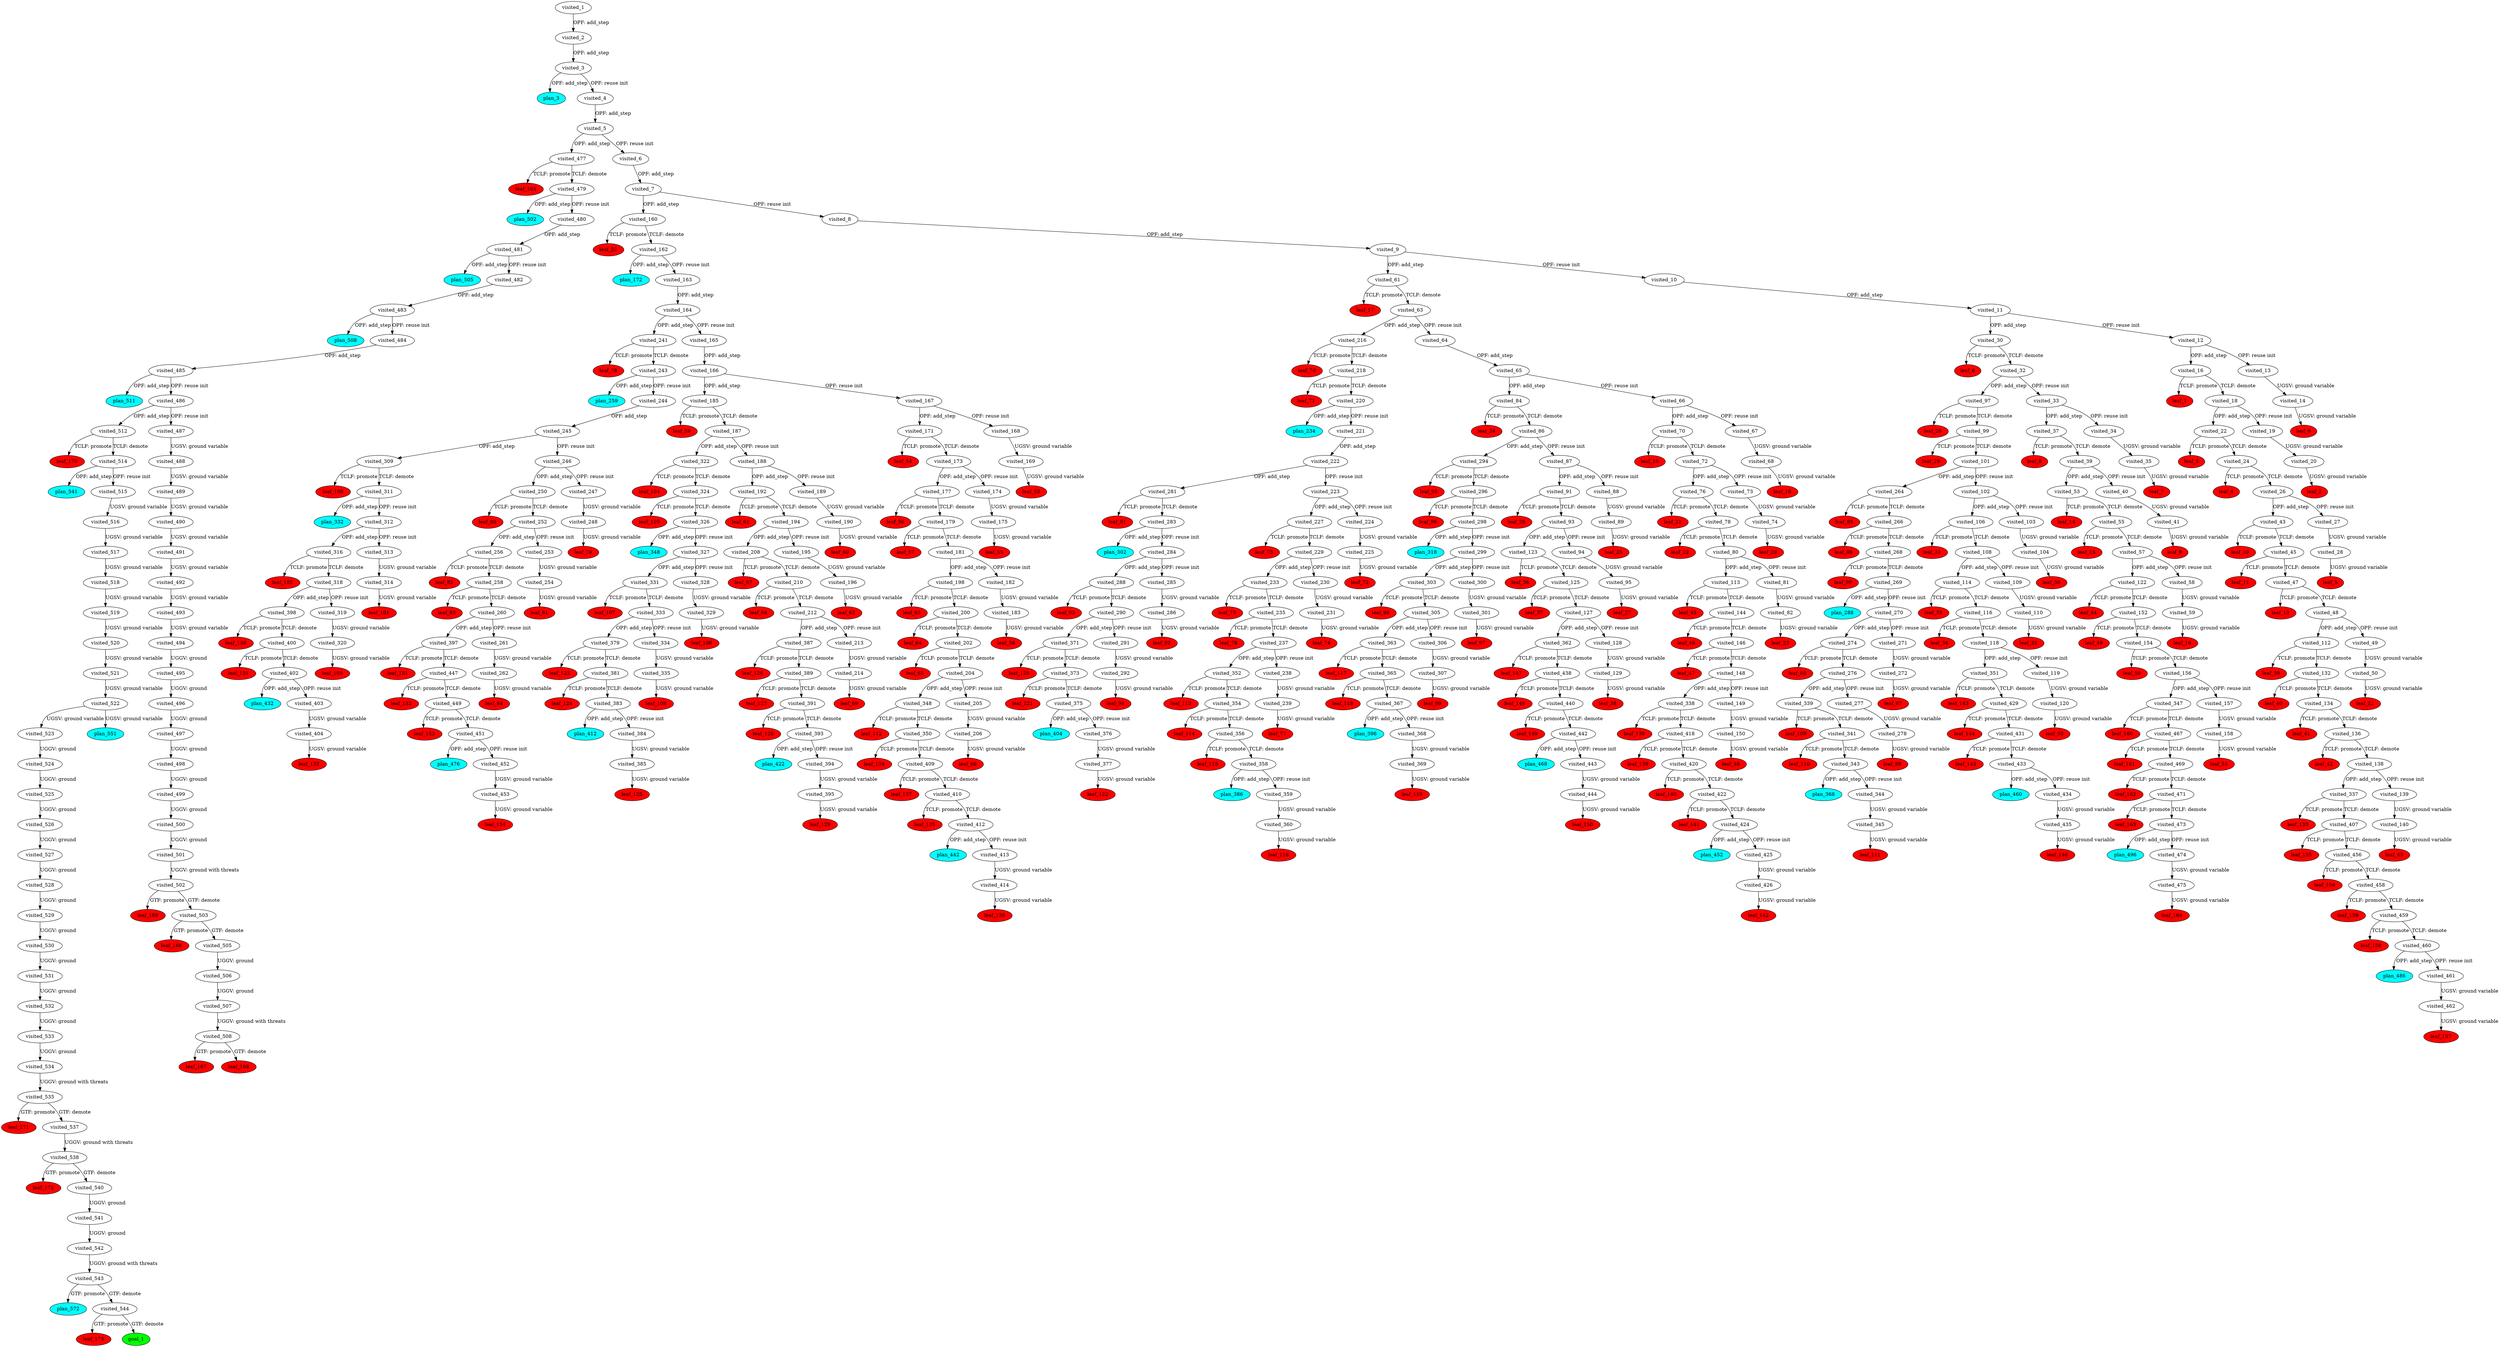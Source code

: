 digraph {
	"3d8c5578-a466-24bd-628b-cb0caf922860" [label=plan_0 fillcolor=cyan style=filled]
	"3d8c5578-a466-24bd-628b-cb0caf922860" [label=visited_1 fillcolor=white style=filled]
	"c7cd3fef-d9b0-f48b-a285-eea6f4149fc0" [label=plan_1 fillcolor=cyan style=filled]
	"3d8c5578-a466-24bd-628b-cb0caf922860" -> "c7cd3fef-d9b0-f48b-a285-eea6f4149fc0" [label="OPF: add_step"]
	"c7cd3fef-d9b0-f48b-a285-eea6f4149fc0" [label=visited_2 fillcolor=white style=filled]
	"745797fe-9747-0f04-1511-cb6dfb1ac82a" [label=plan_2 fillcolor=cyan style=filled]
	"c7cd3fef-d9b0-f48b-a285-eea6f4149fc0" -> "745797fe-9747-0f04-1511-cb6dfb1ac82a" [label="OPF: add_step"]
	"745797fe-9747-0f04-1511-cb6dfb1ac82a" [label=visited_3 fillcolor=white style=filled]
	"0e72fe42-7305-5f4c-c4fe-a0ce38c72d7b" [label=plan_3 fillcolor=cyan style=filled]
	"745797fe-9747-0f04-1511-cb6dfb1ac82a" -> "0e72fe42-7305-5f4c-c4fe-a0ce38c72d7b" [label="OPF: add_step"]
	"d2e0eee4-3c8e-d85f-4fa7-d0d0dbd4559b" [label=plan_4 fillcolor=cyan style=filled]
	"745797fe-9747-0f04-1511-cb6dfb1ac82a" -> "d2e0eee4-3c8e-d85f-4fa7-d0d0dbd4559b" [label="OPF: reuse init"]
	"d2e0eee4-3c8e-d85f-4fa7-d0d0dbd4559b" [label=visited_4 fillcolor=white style=filled]
	"18fb1ae6-2b21-7c29-b6ca-338997d3350f" [label=plan_5 fillcolor=cyan style=filled]
	"d2e0eee4-3c8e-d85f-4fa7-d0d0dbd4559b" -> "18fb1ae6-2b21-7c29-b6ca-338997d3350f" [label="OPF: add_step"]
	"18fb1ae6-2b21-7c29-b6ca-338997d3350f" [label=visited_5 fillcolor=white style=filled]
	"a0a51095-b31b-f0e6-e74a-40c0a8c2f771" [label=plan_6 fillcolor=cyan style=filled]
	"18fb1ae6-2b21-7c29-b6ca-338997d3350f" -> "a0a51095-b31b-f0e6-e74a-40c0a8c2f771" [label="OPF: add_step"]
	"694dc007-9ec1-9cf4-659b-31f9e063a9a5" [label=plan_7 fillcolor=cyan style=filled]
	"18fb1ae6-2b21-7c29-b6ca-338997d3350f" -> "694dc007-9ec1-9cf4-659b-31f9e063a9a5" [label="OPF: reuse init"]
	"694dc007-9ec1-9cf4-659b-31f9e063a9a5" [label=visited_6 fillcolor=white style=filled]
	"299ebd2b-cde6-d708-cca3-e804e3cc21fc" [label=plan_8 fillcolor=cyan style=filled]
	"694dc007-9ec1-9cf4-659b-31f9e063a9a5" -> "299ebd2b-cde6-d708-cca3-e804e3cc21fc" [label="OPF: add_step"]
	"299ebd2b-cde6-d708-cca3-e804e3cc21fc" [label=visited_7 fillcolor=white style=filled]
	"42357b2e-92ca-31b9-751d-e436bc35a73a" [label=plan_9 fillcolor=cyan style=filled]
	"299ebd2b-cde6-d708-cca3-e804e3cc21fc" -> "42357b2e-92ca-31b9-751d-e436bc35a73a" [label="OPF: add_step"]
	"1f73b8f5-e1ff-2f6e-6d30-801ff0df3279" [label=plan_10 fillcolor=cyan style=filled]
	"299ebd2b-cde6-d708-cca3-e804e3cc21fc" -> "1f73b8f5-e1ff-2f6e-6d30-801ff0df3279" [label="OPF: reuse init"]
	"1f73b8f5-e1ff-2f6e-6d30-801ff0df3279" [label=visited_8 fillcolor=white style=filled]
	"96abb71d-bf61-230c-7122-2fb068771111" [label=plan_11 fillcolor=cyan style=filled]
	"1f73b8f5-e1ff-2f6e-6d30-801ff0df3279" -> "96abb71d-bf61-230c-7122-2fb068771111" [label="OPF: add_step"]
	"96abb71d-bf61-230c-7122-2fb068771111" [label=visited_9 fillcolor=white style=filled]
	"9be06087-ecf6-0ca0-1720-5888337c61e7" [label=plan_12 fillcolor=cyan style=filled]
	"96abb71d-bf61-230c-7122-2fb068771111" -> "9be06087-ecf6-0ca0-1720-5888337c61e7" [label="OPF: add_step"]
	"32822ae6-1277-01d2-6976-2e62f3afe97c" [label=plan_13 fillcolor=cyan style=filled]
	"96abb71d-bf61-230c-7122-2fb068771111" -> "32822ae6-1277-01d2-6976-2e62f3afe97c" [label="OPF: reuse init"]
	"32822ae6-1277-01d2-6976-2e62f3afe97c" [label=visited_10 fillcolor=white style=filled]
	"a9ee902d-cf94-ac74-6491-0bb385e88bf5" [label=plan_14 fillcolor=cyan style=filled]
	"32822ae6-1277-01d2-6976-2e62f3afe97c" -> "a9ee902d-cf94-ac74-6491-0bb385e88bf5" [label="OPF: add_step"]
	"a9ee902d-cf94-ac74-6491-0bb385e88bf5" [label=visited_11 fillcolor=white style=filled]
	"dfa518e3-05c9-1898-8c08-2942fdf06edb" [label=plan_15 fillcolor=cyan style=filled]
	"a9ee902d-cf94-ac74-6491-0bb385e88bf5" -> "dfa518e3-05c9-1898-8c08-2942fdf06edb" [label="OPF: add_step"]
	"4713ffa2-6054-fad7-74e1-600179aa510d" [label=plan_16 fillcolor=cyan style=filled]
	"a9ee902d-cf94-ac74-6491-0bb385e88bf5" -> "4713ffa2-6054-fad7-74e1-600179aa510d" [label="OPF: reuse init"]
	"4713ffa2-6054-fad7-74e1-600179aa510d" [label=visited_12 fillcolor=white style=filled]
	"7eaa4fa1-3894-81d7-6760-6d82fab11934" [label=plan_17 fillcolor=cyan style=filled]
	"4713ffa2-6054-fad7-74e1-600179aa510d" -> "7eaa4fa1-3894-81d7-6760-6d82fab11934" [label="OPF: add_step"]
	"d68d5fca-fe71-6446-db29-21e24b4efc01" [label=plan_18 fillcolor=cyan style=filled]
	"4713ffa2-6054-fad7-74e1-600179aa510d" -> "d68d5fca-fe71-6446-db29-21e24b4efc01" [label="OPF: reuse init"]
	"d68d5fca-fe71-6446-db29-21e24b4efc01" [label=visited_13 fillcolor=white style=filled]
	"fde6b582-dfb5-1fd6-a0f6-d21f2058a245" [label=plan_19 fillcolor=cyan style=filled]
	"d68d5fca-fe71-6446-db29-21e24b4efc01" -> "fde6b582-dfb5-1fd6-a0f6-d21f2058a245" [label="UGSV: ground variable"]
	"fde6b582-dfb5-1fd6-a0f6-d21f2058a245" [label=visited_14 fillcolor=white style=filled]
	"a783b2f8-3955-b5f7-511d-6fcd1479e9d3" [label=plan_20 fillcolor=cyan style=filled]
	"fde6b582-dfb5-1fd6-a0f6-d21f2058a245" -> "a783b2f8-3955-b5f7-511d-6fcd1479e9d3" [label="UGSV: ground variable"]
	"a783b2f8-3955-b5f7-511d-6fcd1479e9d3" [label=visited_15 fillcolor=white style=filled]
	"a783b2f8-3955-b5f7-511d-6fcd1479e9d3" [label=leaf_0 fillcolor=red style=filled]
	"7eaa4fa1-3894-81d7-6760-6d82fab11934" [label=visited_16 fillcolor=white style=filled]
	"dc64c477-3d33-762b-7f0e-e92f79f7a821" [label=plan_21 fillcolor=cyan style=filled]
	"7eaa4fa1-3894-81d7-6760-6d82fab11934" -> "dc64c477-3d33-762b-7f0e-e92f79f7a821" [label="TCLF: promote"]
	"e12a6642-0250-c97d-8cb1-b6771a395572" [label=plan_22 fillcolor=cyan style=filled]
	"7eaa4fa1-3894-81d7-6760-6d82fab11934" -> "e12a6642-0250-c97d-8cb1-b6771a395572" [label="TCLF: demote"]
	"dc64c477-3d33-762b-7f0e-e92f79f7a821" [label=visited_17 fillcolor=white style=filled]
	"dc64c477-3d33-762b-7f0e-e92f79f7a821" [label=leaf_1 fillcolor=red style=filled]
	"e12a6642-0250-c97d-8cb1-b6771a395572" [label=visited_18 fillcolor=white style=filled]
	"ac2fdbe2-327a-fa25-9249-11c5f2f235a7" [label=plan_23 fillcolor=cyan style=filled]
	"e12a6642-0250-c97d-8cb1-b6771a395572" -> "ac2fdbe2-327a-fa25-9249-11c5f2f235a7" [label="OPF: add_step"]
	"d72e74d2-d22b-ffad-761c-fa5d7d3999fa" [label=plan_24 fillcolor=cyan style=filled]
	"e12a6642-0250-c97d-8cb1-b6771a395572" -> "d72e74d2-d22b-ffad-761c-fa5d7d3999fa" [label="OPF: reuse init"]
	"d72e74d2-d22b-ffad-761c-fa5d7d3999fa" [label=visited_19 fillcolor=white style=filled]
	"76e55e86-a371-384a-7e59-b713ddaed6da" [label=plan_25 fillcolor=cyan style=filled]
	"d72e74d2-d22b-ffad-761c-fa5d7d3999fa" -> "76e55e86-a371-384a-7e59-b713ddaed6da" [label="UGSV: ground variable"]
	"76e55e86-a371-384a-7e59-b713ddaed6da" [label=visited_20 fillcolor=white style=filled]
	"eaf10cdc-0b8d-b265-968b-820aa5926c6d" [label=plan_26 fillcolor=cyan style=filled]
	"76e55e86-a371-384a-7e59-b713ddaed6da" -> "eaf10cdc-0b8d-b265-968b-820aa5926c6d" [label="UGSV: ground variable"]
	"eaf10cdc-0b8d-b265-968b-820aa5926c6d" [label=visited_21 fillcolor=white style=filled]
	"eaf10cdc-0b8d-b265-968b-820aa5926c6d" [label=leaf_2 fillcolor=red style=filled]
	"ac2fdbe2-327a-fa25-9249-11c5f2f235a7" [label=visited_22 fillcolor=white style=filled]
	"c460a17b-8b0a-2109-5ab8-ff7bf970bead" [label=plan_27 fillcolor=cyan style=filled]
	"ac2fdbe2-327a-fa25-9249-11c5f2f235a7" -> "c460a17b-8b0a-2109-5ab8-ff7bf970bead" [label="TCLF: promote"]
	"16607b5e-9301-8f2e-0148-264e5ef02ea0" [label=plan_28 fillcolor=cyan style=filled]
	"ac2fdbe2-327a-fa25-9249-11c5f2f235a7" -> "16607b5e-9301-8f2e-0148-264e5ef02ea0" [label="TCLF: demote"]
	"c460a17b-8b0a-2109-5ab8-ff7bf970bead" [label=visited_23 fillcolor=white style=filled]
	"c460a17b-8b0a-2109-5ab8-ff7bf970bead" [label=leaf_3 fillcolor=red style=filled]
	"16607b5e-9301-8f2e-0148-264e5ef02ea0" [label=visited_24 fillcolor=white style=filled]
	"de530d5a-5361-85f9-1bdb-4144b5179959" [label=plan_29 fillcolor=cyan style=filled]
	"16607b5e-9301-8f2e-0148-264e5ef02ea0" -> "de530d5a-5361-85f9-1bdb-4144b5179959" [label="TCLF: promote"]
	"b48b4281-26b5-3d0b-338e-ccb5aab18ef6" [label=plan_30 fillcolor=cyan style=filled]
	"16607b5e-9301-8f2e-0148-264e5ef02ea0" -> "b48b4281-26b5-3d0b-338e-ccb5aab18ef6" [label="TCLF: demote"]
	"de530d5a-5361-85f9-1bdb-4144b5179959" [label=visited_25 fillcolor=white style=filled]
	"de530d5a-5361-85f9-1bdb-4144b5179959" [label=leaf_4 fillcolor=red style=filled]
	"b48b4281-26b5-3d0b-338e-ccb5aab18ef6" [label=visited_26 fillcolor=white style=filled]
	"a5c92fad-6296-a2ec-7abb-100b24132e21" [label=plan_31 fillcolor=cyan style=filled]
	"b48b4281-26b5-3d0b-338e-ccb5aab18ef6" -> "a5c92fad-6296-a2ec-7abb-100b24132e21" [label="OPF: add_step"]
	"6ec191e3-47e5-2489-fad4-66c258eb5894" [label=plan_32 fillcolor=cyan style=filled]
	"b48b4281-26b5-3d0b-338e-ccb5aab18ef6" -> "6ec191e3-47e5-2489-fad4-66c258eb5894" [label="OPF: reuse init"]
	"6ec191e3-47e5-2489-fad4-66c258eb5894" [label=visited_27 fillcolor=white style=filled]
	"8d007608-f93b-ce5e-b5f1-e6ec60ccf7fb" [label=plan_33 fillcolor=cyan style=filled]
	"6ec191e3-47e5-2489-fad4-66c258eb5894" -> "8d007608-f93b-ce5e-b5f1-e6ec60ccf7fb" [label="UGSV: ground variable"]
	"8d007608-f93b-ce5e-b5f1-e6ec60ccf7fb" [label=visited_28 fillcolor=white style=filled]
	"50cda188-5c7b-8c7b-a13b-793f2d3ff027" [label=plan_34 fillcolor=cyan style=filled]
	"8d007608-f93b-ce5e-b5f1-e6ec60ccf7fb" -> "50cda188-5c7b-8c7b-a13b-793f2d3ff027" [label="UGSV: ground variable"]
	"50cda188-5c7b-8c7b-a13b-793f2d3ff027" [label=visited_29 fillcolor=white style=filled]
	"50cda188-5c7b-8c7b-a13b-793f2d3ff027" [label=leaf_5 fillcolor=red style=filled]
	"dfa518e3-05c9-1898-8c08-2942fdf06edb" [label=visited_30 fillcolor=white style=filled]
	"ff28b38c-ce53-1151-8c9d-812bc716aa9f" [label=plan_35 fillcolor=cyan style=filled]
	"dfa518e3-05c9-1898-8c08-2942fdf06edb" -> "ff28b38c-ce53-1151-8c9d-812bc716aa9f" [label="TCLF: promote"]
	"d53875da-d773-ed41-48a3-d90afa55889e" [label=plan_36 fillcolor=cyan style=filled]
	"dfa518e3-05c9-1898-8c08-2942fdf06edb" -> "d53875da-d773-ed41-48a3-d90afa55889e" [label="TCLF: demote"]
	"ff28b38c-ce53-1151-8c9d-812bc716aa9f" [label=visited_31 fillcolor=white style=filled]
	"ff28b38c-ce53-1151-8c9d-812bc716aa9f" [label=leaf_6 fillcolor=red style=filled]
	"d53875da-d773-ed41-48a3-d90afa55889e" [label=visited_32 fillcolor=white style=filled]
	"82ec7882-b421-3ee5-ebb0-336c70cf950f" [label=plan_37 fillcolor=cyan style=filled]
	"d53875da-d773-ed41-48a3-d90afa55889e" -> "82ec7882-b421-3ee5-ebb0-336c70cf950f" [label="OPF: add_step"]
	"015c3734-3d3a-2072-ae89-6ec9386d34c6" [label=plan_38 fillcolor=cyan style=filled]
	"d53875da-d773-ed41-48a3-d90afa55889e" -> "015c3734-3d3a-2072-ae89-6ec9386d34c6" [label="OPF: reuse init"]
	"015c3734-3d3a-2072-ae89-6ec9386d34c6" [label=visited_33 fillcolor=white style=filled]
	"96c2399a-3cb0-6aac-adca-8a195ddec3f8" [label=plan_39 fillcolor=cyan style=filled]
	"015c3734-3d3a-2072-ae89-6ec9386d34c6" -> "96c2399a-3cb0-6aac-adca-8a195ddec3f8" [label="OPF: add_step"]
	"22fb32be-d917-9851-389f-0bb12967c1fd" [label=plan_40 fillcolor=cyan style=filled]
	"015c3734-3d3a-2072-ae89-6ec9386d34c6" -> "22fb32be-d917-9851-389f-0bb12967c1fd" [label="OPF: reuse init"]
	"22fb32be-d917-9851-389f-0bb12967c1fd" [label=visited_34 fillcolor=white style=filled]
	"a6bb4327-10db-2a01-622c-b7233ddcae8f" [label=plan_41 fillcolor=cyan style=filled]
	"22fb32be-d917-9851-389f-0bb12967c1fd" -> "a6bb4327-10db-2a01-622c-b7233ddcae8f" [label="UGSV: ground variable"]
	"a6bb4327-10db-2a01-622c-b7233ddcae8f" [label=visited_35 fillcolor=white style=filled]
	"16bb2715-a325-147f-c0c7-2e99d98d107b" [label=plan_42 fillcolor=cyan style=filled]
	"a6bb4327-10db-2a01-622c-b7233ddcae8f" -> "16bb2715-a325-147f-c0c7-2e99d98d107b" [label="UGSV: ground variable"]
	"16bb2715-a325-147f-c0c7-2e99d98d107b" [label=visited_36 fillcolor=white style=filled]
	"16bb2715-a325-147f-c0c7-2e99d98d107b" [label=leaf_7 fillcolor=red style=filled]
	"96c2399a-3cb0-6aac-adca-8a195ddec3f8" [label=visited_37 fillcolor=white style=filled]
	"4ea9a93f-49d8-5504-6e9f-365eeb4d32cf" [label=plan_43 fillcolor=cyan style=filled]
	"96c2399a-3cb0-6aac-adca-8a195ddec3f8" -> "4ea9a93f-49d8-5504-6e9f-365eeb4d32cf" [label="TCLF: promote"]
	"faaf7867-3267-d2ce-fbf3-e31454ff8e1f" [label=plan_44 fillcolor=cyan style=filled]
	"96c2399a-3cb0-6aac-adca-8a195ddec3f8" -> "faaf7867-3267-d2ce-fbf3-e31454ff8e1f" [label="TCLF: demote"]
	"4ea9a93f-49d8-5504-6e9f-365eeb4d32cf" [label=visited_38 fillcolor=white style=filled]
	"4ea9a93f-49d8-5504-6e9f-365eeb4d32cf" [label=leaf_8 fillcolor=red style=filled]
	"faaf7867-3267-d2ce-fbf3-e31454ff8e1f" [label=visited_39 fillcolor=white style=filled]
	"a65da48e-067a-aa50-74f1-14e3a3e4882f" [label=plan_45 fillcolor=cyan style=filled]
	"faaf7867-3267-d2ce-fbf3-e31454ff8e1f" -> "a65da48e-067a-aa50-74f1-14e3a3e4882f" [label="OPF: add_step"]
	"a2b343dd-aa05-45e5-3df1-32b082d67d1f" [label=plan_46 fillcolor=cyan style=filled]
	"faaf7867-3267-d2ce-fbf3-e31454ff8e1f" -> "a2b343dd-aa05-45e5-3df1-32b082d67d1f" [label="OPF: reuse init"]
	"a2b343dd-aa05-45e5-3df1-32b082d67d1f" [label=visited_40 fillcolor=white style=filled]
	"6b632ca0-fda8-9a4f-0e38-b4f39c3ceb88" [label=plan_47 fillcolor=cyan style=filled]
	"a2b343dd-aa05-45e5-3df1-32b082d67d1f" -> "6b632ca0-fda8-9a4f-0e38-b4f39c3ceb88" [label="UGSV: ground variable"]
	"6b632ca0-fda8-9a4f-0e38-b4f39c3ceb88" [label=visited_41 fillcolor=white style=filled]
	"eb33c2cd-0a86-9d35-7ea7-f3c22da6365f" [label=plan_48 fillcolor=cyan style=filled]
	"6b632ca0-fda8-9a4f-0e38-b4f39c3ceb88" -> "eb33c2cd-0a86-9d35-7ea7-f3c22da6365f" [label="UGSV: ground variable"]
	"eb33c2cd-0a86-9d35-7ea7-f3c22da6365f" [label=visited_42 fillcolor=white style=filled]
	"eb33c2cd-0a86-9d35-7ea7-f3c22da6365f" [label=leaf_9 fillcolor=red style=filled]
	"a5c92fad-6296-a2ec-7abb-100b24132e21" [label=visited_43 fillcolor=white style=filled]
	"63af26a6-17ed-e314-a7f5-b14aae1d5cc0" [label=plan_49 fillcolor=cyan style=filled]
	"a5c92fad-6296-a2ec-7abb-100b24132e21" -> "63af26a6-17ed-e314-a7f5-b14aae1d5cc0" [label="TCLF: promote"]
	"0b4e93d5-10a4-663c-d096-217bc40c5197" [label=plan_50 fillcolor=cyan style=filled]
	"a5c92fad-6296-a2ec-7abb-100b24132e21" -> "0b4e93d5-10a4-663c-d096-217bc40c5197" [label="TCLF: demote"]
	"63af26a6-17ed-e314-a7f5-b14aae1d5cc0" [label=visited_44 fillcolor=white style=filled]
	"63af26a6-17ed-e314-a7f5-b14aae1d5cc0" [label=leaf_10 fillcolor=red style=filled]
	"0b4e93d5-10a4-663c-d096-217bc40c5197" [label=visited_45 fillcolor=white style=filled]
	"4496dc00-10a1-fac4-0baa-edb520905e7c" [label=plan_51 fillcolor=cyan style=filled]
	"0b4e93d5-10a4-663c-d096-217bc40c5197" -> "4496dc00-10a1-fac4-0baa-edb520905e7c" [label="TCLF: promote"]
	"e8412926-a084-4fcb-51e3-77c6b74634db" [label=plan_52 fillcolor=cyan style=filled]
	"0b4e93d5-10a4-663c-d096-217bc40c5197" -> "e8412926-a084-4fcb-51e3-77c6b74634db" [label="TCLF: demote"]
	"4496dc00-10a1-fac4-0baa-edb520905e7c" [label=visited_46 fillcolor=white style=filled]
	"4496dc00-10a1-fac4-0baa-edb520905e7c" [label=leaf_11 fillcolor=red style=filled]
	"e8412926-a084-4fcb-51e3-77c6b74634db" [label=visited_47 fillcolor=white style=filled]
	"033865b6-ad1c-a01b-e1d4-d265d5414d2f" [label=plan_53 fillcolor=cyan style=filled]
	"e8412926-a084-4fcb-51e3-77c6b74634db" -> "033865b6-ad1c-a01b-e1d4-d265d5414d2f" [label="TCLF: promote"]
	"c0f2ea08-1617-49c6-e548-c0b45d273777" [label=plan_54 fillcolor=cyan style=filled]
	"e8412926-a084-4fcb-51e3-77c6b74634db" -> "c0f2ea08-1617-49c6-e548-c0b45d273777" [label="TCLF: demote"]
	"c0f2ea08-1617-49c6-e548-c0b45d273777" [label=visited_48 fillcolor=white style=filled]
	"9afbfdc5-d8ab-23e4-468d-a279b5ad77e7" [label=plan_55 fillcolor=cyan style=filled]
	"c0f2ea08-1617-49c6-e548-c0b45d273777" -> "9afbfdc5-d8ab-23e4-468d-a279b5ad77e7" [label="OPF: add_step"]
	"05fea840-ed10-81db-5839-288470badaa9" [label=plan_56 fillcolor=cyan style=filled]
	"c0f2ea08-1617-49c6-e548-c0b45d273777" -> "05fea840-ed10-81db-5839-288470badaa9" [label="OPF: reuse init"]
	"05fea840-ed10-81db-5839-288470badaa9" [label=visited_49 fillcolor=white style=filled]
	"5de64d36-6e64-8059-cb49-0bd549669ad8" [label=plan_57 fillcolor=cyan style=filled]
	"05fea840-ed10-81db-5839-288470badaa9" -> "5de64d36-6e64-8059-cb49-0bd549669ad8" [label="UGSV: ground variable"]
	"5de64d36-6e64-8059-cb49-0bd549669ad8" [label=visited_50 fillcolor=white style=filled]
	"23d46931-02a7-b16e-217b-cef9217ee696" [label=plan_58 fillcolor=cyan style=filled]
	"5de64d36-6e64-8059-cb49-0bd549669ad8" -> "23d46931-02a7-b16e-217b-cef9217ee696" [label="UGSV: ground variable"]
	"23d46931-02a7-b16e-217b-cef9217ee696" [label=visited_51 fillcolor=white style=filled]
	"23d46931-02a7-b16e-217b-cef9217ee696" [label=leaf_12 fillcolor=red style=filled]
	"033865b6-ad1c-a01b-e1d4-d265d5414d2f" [label=visited_52 fillcolor=white style=filled]
	"033865b6-ad1c-a01b-e1d4-d265d5414d2f" [label=leaf_13 fillcolor=red style=filled]
	"a65da48e-067a-aa50-74f1-14e3a3e4882f" [label=visited_53 fillcolor=white style=filled]
	"7ad63ff7-cc80-b7bc-0ea7-a9eeada31c58" [label=plan_59 fillcolor=cyan style=filled]
	"a65da48e-067a-aa50-74f1-14e3a3e4882f" -> "7ad63ff7-cc80-b7bc-0ea7-a9eeada31c58" [label="TCLF: promote"]
	"6bac8253-c48e-6207-51a2-0379b4514fab" [label=plan_60 fillcolor=cyan style=filled]
	"a65da48e-067a-aa50-74f1-14e3a3e4882f" -> "6bac8253-c48e-6207-51a2-0379b4514fab" [label="TCLF: demote"]
	"7ad63ff7-cc80-b7bc-0ea7-a9eeada31c58" [label=visited_54 fillcolor=white style=filled]
	"7ad63ff7-cc80-b7bc-0ea7-a9eeada31c58" [label=leaf_14 fillcolor=red style=filled]
	"6bac8253-c48e-6207-51a2-0379b4514fab" [label=visited_55 fillcolor=white style=filled]
	"69945e4f-2bee-9f84-6827-5c2219bc677e" [label=plan_61 fillcolor=cyan style=filled]
	"6bac8253-c48e-6207-51a2-0379b4514fab" -> "69945e4f-2bee-9f84-6827-5c2219bc677e" [label="TCLF: promote"]
	"7b4f5cfb-7514-9c9c-b35d-87385c3be447" [label=plan_62 fillcolor=cyan style=filled]
	"6bac8253-c48e-6207-51a2-0379b4514fab" -> "7b4f5cfb-7514-9c9c-b35d-87385c3be447" [label="TCLF: demote"]
	"69945e4f-2bee-9f84-6827-5c2219bc677e" [label=visited_56 fillcolor=white style=filled]
	"69945e4f-2bee-9f84-6827-5c2219bc677e" [label=leaf_15 fillcolor=red style=filled]
	"7b4f5cfb-7514-9c9c-b35d-87385c3be447" [label=visited_57 fillcolor=white style=filled]
	"d800e8b4-f088-1acb-27a3-8cac124212bd" [label=plan_63 fillcolor=cyan style=filled]
	"7b4f5cfb-7514-9c9c-b35d-87385c3be447" -> "d800e8b4-f088-1acb-27a3-8cac124212bd" [label="OPF: add_step"]
	"6175b3dc-6def-646f-e027-c826c8aa4854" [label=plan_64 fillcolor=cyan style=filled]
	"7b4f5cfb-7514-9c9c-b35d-87385c3be447" -> "6175b3dc-6def-646f-e027-c826c8aa4854" [label="OPF: reuse init"]
	"6175b3dc-6def-646f-e027-c826c8aa4854" [label=visited_58 fillcolor=white style=filled]
	"f3f75095-162a-29ba-d60c-556f47783d13" [label=plan_65 fillcolor=cyan style=filled]
	"6175b3dc-6def-646f-e027-c826c8aa4854" -> "f3f75095-162a-29ba-d60c-556f47783d13" [label="UGSV: ground variable"]
	"f3f75095-162a-29ba-d60c-556f47783d13" [label=visited_59 fillcolor=white style=filled]
	"1f2c355b-85ae-8157-731f-688d99def8be" [label=plan_66 fillcolor=cyan style=filled]
	"f3f75095-162a-29ba-d60c-556f47783d13" -> "1f2c355b-85ae-8157-731f-688d99def8be" [label="UGSV: ground variable"]
	"1f2c355b-85ae-8157-731f-688d99def8be" [label=visited_60 fillcolor=white style=filled]
	"1f2c355b-85ae-8157-731f-688d99def8be" [label=leaf_16 fillcolor=red style=filled]
	"9be06087-ecf6-0ca0-1720-5888337c61e7" [label=visited_61 fillcolor=white style=filled]
	"457cb7cb-b5f3-e149-4292-89355b8bcabb" [label=plan_67 fillcolor=cyan style=filled]
	"9be06087-ecf6-0ca0-1720-5888337c61e7" -> "457cb7cb-b5f3-e149-4292-89355b8bcabb" [label="TCLF: promote"]
	"8a6c0467-0a99-9f39-8a66-66b583005a0e" [label=plan_68 fillcolor=cyan style=filled]
	"9be06087-ecf6-0ca0-1720-5888337c61e7" -> "8a6c0467-0a99-9f39-8a66-66b583005a0e" [label="TCLF: demote"]
	"457cb7cb-b5f3-e149-4292-89355b8bcabb" [label=visited_62 fillcolor=white style=filled]
	"457cb7cb-b5f3-e149-4292-89355b8bcabb" [label=leaf_17 fillcolor=red style=filled]
	"8a6c0467-0a99-9f39-8a66-66b583005a0e" [label=visited_63 fillcolor=white style=filled]
	"7b042efb-ae78-1220-eba8-ea6dd72d2ada" [label=plan_69 fillcolor=cyan style=filled]
	"8a6c0467-0a99-9f39-8a66-66b583005a0e" -> "7b042efb-ae78-1220-eba8-ea6dd72d2ada" [label="OPF: add_step"]
	"6c727b6e-5fe3-806a-0c1a-ebde68a22184" [label=plan_70 fillcolor=cyan style=filled]
	"8a6c0467-0a99-9f39-8a66-66b583005a0e" -> "6c727b6e-5fe3-806a-0c1a-ebde68a22184" [label="OPF: reuse init"]
	"6c727b6e-5fe3-806a-0c1a-ebde68a22184" [label=visited_64 fillcolor=white style=filled]
	"8e7522e4-1e17-ea3e-45cf-5a1111a61852" [label=plan_71 fillcolor=cyan style=filled]
	"6c727b6e-5fe3-806a-0c1a-ebde68a22184" -> "8e7522e4-1e17-ea3e-45cf-5a1111a61852" [label="OPF: add_step"]
	"8e7522e4-1e17-ea3e-45cf-5a1111a61852" [label=visited_65 fillcolor=white style=filled]
	"4758b727-827b-bb9c-edfa-c6cd9b276230" [label=plan_72 fillcolor=cyan style=filled]
	"8e7522e4-1e17-ea3e-45cf-5a1111a61852" -> "4758b727-827b-bb9c-edfa-c6cd9b276230" [label="OPF: add_step"]
	"928e40e5-dcd6-9bda-0937-8d519cff4028" [label=plan_73 fillcolor=cyan style=filled]
	"8e7522e4-1e17-ea3e-45cf-5a1111a61852" -> "928e40e5-dcd6-9bda-0937-8d519cff4028" [label="OPF: reuse init"]
	"928e40e5-dcd6-9bda-0937-8d519cff4028" [label=visited_66 fillcolor=white style=filled]
	"b4872f33-16bc-baca-fcc5-116dc24ba2a1" [label=plan_74 fillcolor=cyan style=filled]
	"928e40e5-dcd6-9bda-0937-8d519cff4028" -> "b4872f33-16bc-baca-fcc5-116dc24ba2a1" [label="OPF: add_step"]
	"e1f22c11-1968-94dd-b826-934808cf8c59" [label=plan_75 fillcolor=cyan style=filled]
	"928e40e5-dcd6-9bda-0937-8d519cff4028" -> "e1f22c11-1968-94dd-b826-934808cf8c59" [label="OPF: reuse init"]
	"e1f22c11-1968-94dd-b826-934808cf8c59" [label=visited_67 fillcolor=white style=filled]
	"6aca997a-a700-46a7-2d9c-cbd96f108676" [label=plan_76 fillcolor=cyan style=filled]
	"e1f22c11-1968-94dd-b826-934808cf8c59" -> "6aca997a-a700-46a7-2d9c-cbd96f108676" [label="UGSV: ground variable"]
	"6aca997a-a700-46a7-2d9c-cbd96f108676" [label=visited_68 fillcolor=white style=filled]
	"1ed48e02-b4e1-9828-2296-383f50275c9f" [label=plan_77 fillcolor=cyan style=filled]
	"6aca997a-a700-46a7-2d9c-cbd96f108676" -> "1ed48e02-b4e1-9828-2296-383f50275c9f" [label="UGSV: ground variable"]
	"1ed48e02-b4e1-9828-2296-383f50275c9f" [label=visited_69 fillcolor=white style=filled]
	"1ed48e02-b4e1-9828-2296-383f50275c9f" [label=leaf_18 fillcolor=red style=filled]
	"b4872f33-16bc-baca-fcc5-116dc24ba2a1" [label=visited_70 fillcolor=white style=filled]
	"7c068dc1-1219-8705-a68c-e07cde51ad61" [label=plan_78 fillcolor=cyan style=filled]
	"b4872f33-16bc-baca-fcc5-116dc24ba2a1" -> "7c068dc1-1219-8705-a68c-e07cde51ad61" [label="TCLF: promote"]
	"9d370bc6-0c84-c8a3-c13e-ca145b5a9ba8" [label=plan_79 fillcolor=cyan style=filled]
	"b4872f33-16bc-baca-fcc5-116dc24ba2a1" -> "9d370bc6-0c84-c8a3-c13e-ca145b5a9ba8" [label="TCLF: demote"]
	"7c068dc1-1219-8705-a68c-e07cde51ad61" [label=visited_71 fillcolor=white style=filled]
	"7c068dc1-1219-8705-a68c-e07cde51ad61" [label=leaf_19 fillcolor=red style=filled]
	"9d370bc6-0c84-c8a3-c13e-ca145b5a9ba8" [label=visited_72 fillcolor=white style=filled]
	"225a1279-2dc9-f1d3-468a-4755fb8fe1c4" [label=plan_80 fillcolor=cyan style=filled]
	"9d370bc6-0c84-c8a3-c13e-ca145b5a9ba8" -> "225a1279-2dc9-f1d3-468a-4755fb8fe1c4" [label="OPF: add_step"]
	"0000f362-9ef0-8399-d0cf-749ae197f06b" [label=plan_81 fillcolor=cyan style=filled]
	"9d370bc6-0c84-c8a3-c13e-ca145b5a9ba8" -> "0000f362-9ef0-8399-d0cf-749ae197f06b" [label="OPF: reuse init"]
	"0000f362-9ef0-8399-d0cf-749ae197f06b" [label=visited_73 fillcolor=white style=filled]
	"4fedaa3b-52e3-b310-5324-7dfac87e126c" [label=plan_82 fillcolor=cyan style=filled]
	"0000f362-9ef0-8399-d0cf-749ae197f06b" -> "4fedaa3b-52e3-b310-5324-7dfac87e126c" [label="UGSV: ground variable"]
	"4fedaa3b-52e3-b310-5324-7dfac87e126c" [label=visited_74 fillcolor=white style=filled]
	"a8ac5291-942c-2d45-8253-0ceacf9ab38e" [label=plan_83 fillcolor=cyan style=filled]
	"4fedaa3b-52e3-b310-5324-7dfac87e126c" -> "a8ac5291-942c-2d45-8253-0ceacf9ab38e" [label="UGSV: ground variable"]
	"a8ac5291-942c-2d45-8253-0ceacf9ab38e" [label=visited_75 fillcolor=white style=filled]
	"a8ac5291-942c-2d45-8253-0ceacf9ab38e" [label=leaf_20 fillcolor=red style=filled]
	"225a1279-2dc9-f1d3-468a-4755fb8fe1c4" [label=visited_76 fillcolor=white style=filled]
	"8e840b4f-8e94-2867-d768-96aaf5c2aaa1" [label=plan_84 fillcolor=cyan style=filled]
	"225a1279-2dc9-f1d3-468a-4755fb8fe1c4" -> "8e840b4f-8e94-2867-d768-96aaf5c2aaa1" [label="TCLF: promote"]
	"c5de2e13-432c-5d80-7ce6-f817df0e6769" [label=plan_85 fillcolor=cyan style=filled]
	"225a1279-2dc9-f1d3-468a-4755fb8fe1c4" -> "c5de2e13-432c-5d80-7ce6-f817df0e6769" [label="TCLF: demote"]
	"8e840b4f-8e94-2867-d768-96aaf5c2aaa1" [label=visited_77 fillcolor=white style=filled]
	"8e840b4f-8e94-2867-d768-96aaf5c2aaa1" [label=leaf_21 fillcolor=red style=filled]
	"c5de2e13-432c-5d80-7ce6-f817df0e6769" [label=visited_78 fillcolor=white style=filled]
	"318463b6-e6e7-5269-3a99-49b33e386fea" [label=plan_86 fillcolor=cyan style=filled]
	"c5de2e13-432c-5d80-7ce6-f817df0e6769" -> "318463b6-e6e7-5269-3a99-49b33e386fea" [label="TCLF: promote"]
	"516c460a-6a5d-c8ce-b015-f76d5d2e2d8d" [label=plan_87 fillcolor=cyan style=filled]
	"c5de2e13-432c-5d80-7ce6-f817df0e6769" -> "516c460a-6a5d-c8ce-b015-f76d5d2e2d8d" [label="TCLF: demote"]
	"318463b6-e6e7-5269-3a99-49b33e386fea" [label=visited_79 fillcolor=white style=filled]
	"318463b6-e6e7-5269-3a99-49b33e386fea" [label=leaf_22 fillcolor=red style=filled]
	"516c460a-6a5d-c8ce-b015-f76d5d2e2d8d" [label=visited_80 fillcolor=white style=filled]
	"930dd2fc-5dfe-0660-ef24-8416adf6c8f1" [label=plan_88 fillcolor=cyan style=filled]
	"516c460a-6a5d-c8ce-b015-f76d5d2e2d8d" -> "930dd2fc-5dfe-0660-ef24-8416adf6c8f1" [label="OPF: add_step"]
	"e5de316f-ec2f-27b2-7c94-4d7824d88902" [label=plan_89 fillcolor=cyan style=filled]
	"516c460a-6a5d-c8ce-b015-f76d5d2e2d8d" -> "e5de316f-ec2f-27b2-7c94-4d7824d88902" [label="OPF: reuse init"]
	"e5de316f-ec2f-27b2-7c94-4d7824d88902" [label=visited_81 fillcolor=white style=filled]
	"2c55d725-8487-6fe6-35eb-0a0173a69323" [label=plan_90 fillcolor=cyan style=filled]
	"e5de316f-ec2f-27b2-7c94-4d7824d88902" -> "2c55d725-8487-6fe6-35eb-0a0173a69323" [label="UGSV: ground variable"]
	"2c55d725-8487-6fe6-35eb-0a0173a69323" [label=visited_82 fillcolor=white style=filled]
	"d1cec7e3-ef61-3e4b-7778-93fc06d4f57c" [label=plan_91 fillcolor=cyan style=filled]
	"2c55d725-8487-6fe6-35eb-0a0173a69323" -> "d1cec7e3-ef61-3e4b-7778-93fc06d4f57c" [label="UGSV: ground variable"]
	"d1cec7e3-ef61-3e4b-7778-93fc06d4f57c" [label=visited_83 fillcolor=white style=filled]
	"d1cec7e3-ef61-3e4b-7778-93fc06d4f57c" [label=leaf_23 fillcolor=red style=filled]
	"4758b727-827b-bb9c-edfa-c6cd9b276230" [label=visited_84 fillcolor=white style=filled]
	"3b2aad52-0933-7725-c3ff-a5038bda65c8" [label=plan_92 fillcolor=cyan style=filled]
	"4758b727-827b-bb9c-edfa-c6cd9b276230" -> "3b2aad52-0933-7725-c3ff-a5038bda65c8" [label="TCLF: promote"]
	"871a973e-f7da-14f5-f929-cf349fbb5634" [label=plan_93 fillcolor=cyan style=filled]
	"4758b727-827b-bb9c-edfa-c6cd9b276230" -> "871a973e-f7da-14f5-f929-cf349fbb5634" [label="TCLF: demote"]
	"3b2aad52-0933-7725-c3ff-a5038bda65c8" [label=visited_85 fillcolor=white style=filled]
	"3b2aad52-0933-7725-c3ff-a5038bda65c8" [label=leaf_24 fillcolor=red style=filled]
	"871a973e-f7da-14f5-f929-cf349fbb5634" [label=visited_86 fillcolor=white style=filled]
	"b186a67f-81d3-0add-b355-4a1754345483" [label=plan_94 fillcolor=cyan style=filled]
	"871a973e-f7da-14f5-f929-cf349fbb5634" -> "b186a67f-81d3-0add-b355-4a1754345483" [label="OPF: add_step"]
	"b3e41c33-95d6-4943-0330-7771610133ab" [label=plan_95 fillcolor=cyan style=filled]
	"871a973e-f7da-14f5-f929-cf349fbb5634" -> "b3e41c33-95d6-4943-0330-7771610133ab" [label="OPF: reuse init"]
	"b3e41c33-95d6-4943-0330-7771610133ab" [label=visited_87 fillcolor=white style=filled]
	"ba5545b0-3c19-6700-d2e2-882fe3020950" [label=plan_96 fillcolor=cyan style=filled]
	"b3e41c33-95d6-4943-0330-7771610133ab" -> "ba5545b0-3c19-6700-d2e2-882fe3020950" [label="OPF: add_step"]
	"57de83bd-d362-b61a-5c2c-959b47e3cb15" [label=plan_97 fillcolor=cyan style=filled]
	"b3e41c33-95d6-4943-0330-7771610133ab" -> "57de83bd-d362-b61a-5c2c-959b47e3cb15" [label="OPF: reuse init"]
	"57de83bd-d362-b61a-5c2c-959b47e3cb15" [label=visited_88 fillcolor=white style=filled]
	"47171f58-a838-51b6-d2d7-9bd95c4ba0ca" [label=plan_98 fillcolor=cyan style=filled]
	"57de83bd-d362-b61a-5c2c-959b47e3cb15" -> "47171f58-a838-51b6-d2d7-9bd95c4ba0ca" [label="UGSV: ground variable"]
	"47171f58-a838-51b6-d2d7-9bd95c4ba0ca" [label=visited_89 fillcolor=white style=filled]
	"2a585275-2964-5252-23fa-d6b03e9c6c47" [label=plan_99 fillcolor=cyan style=filled]
	"47171f58-a838-51b6-d2d7-9bd95c4ba0ca" -> "2a585275-2964-5252-23fa-d6b03e9c6c47" [label="UGSV: ground variable"]
	"2a585275-2964-5252-23fa-d6b03e9c6c47" [label=visited_90 fillcolor=white style=filled]
	"2a585275-2964-5252-23fa-d6b03e9c6c47" [label=leaf_25 fillcolor=red style=filled]
	"ba5545b0-3c19-6700-d2e2-882fe3020950" [label=visited_91 fillcolor=white style=filled]
	"a6935652-a0bb-13ba-f76b-b301b34c9de6" [label=plan_100 fillcolor=cyan style=filled]
	"ba5545b0-3c19-6700-d2e2-882fe3020950" -> "a6935652-a0bb-13ba-f76b-b301b34c9de6" [label="TCLF: promote"]
	"739abc4b-7c99-3360-f3cd-2787877ae8af" [label=plan_101 fillcolor=cyan style=filled]
	"ba5545b0-3c19-6700-d2e2-882fe3020950" -> "739abc4b-7c99-3360-f3cd-2787877ae8af" [label="TCLF: demote"]
	"a6935652-a0bb-13ba-f76b-b301b34c9de6" [label=visited_92 fillcolor=white style=filled]
	"a6935652-a0bb-13ba-f76b-b301b34c9de6" [label=leaf_26 fillcolor=red style=filled]
	"739abc4b-7c99-3360-f3cd-2787877ae8af" [label=visited_93 fillcolor=white style=filled]
	"66f5443b-4aa0-f64c-5816-2c54ab6af16e" [label=plan_102 fillcolor=cyan style=filled]
	"739abc4b-7c99-3360-f3cd-2787877ae8af" -> "66f5443b-4aa0-f64c-5816-2c54ab6af16e" [label="OPF: add_step"]
	"c0d755d6-971d-54db-d323-b2517d4ffcba" [label=plan_103 fillcolor=cyan style=filled]
	"739abc4b-7c99-3360-f3cd-2787877ae8af" -> "c0d755d6-971d-54db-d323-b2517d4ffcba" [label="OPF: reuse init"]
	"c0d755d6-971d-54db-d323-b2517d4ffcba" [label=visited_94 fillcolor=white style=filled]
	"e037c1e2-c004-6f65-1571-1f610dca6bbf" [label=plan_104 fillcolor=cyan style=filled]
	"c0d755d6-971d-54db-d323-b2517d4ffcba" -> "e037c1e2-c004-6f65-1571-1f610dca6bbf" [label="UGSV: ground variable"]
	"e037c1e2-c004-6f65-1571-1f610dca6bbf" [label=visited_95 fillcolor=white style=filled]
	"0fc6264d-f230-d20c-cbbd-265bec7a62bc" [label=plan_105 fillcolor=cyan style=filled]
	"e037c1e2-c004-6f65-1571-1f610dca6bbf" -> "0fc6264d-f230-d20c-cbbd-265bec7a62bc" [label="UGSV: ground variable"]
	"0fc6264d-f230-d20c-cbbd-265bec7a62bc" [label=visited_96 fillcolor=white style=filled]
	"0fc6264d-f230-d20c-cbbd-265bec7a62bc" [label=leaf_27 fillcolor=red style=filled]
	"82ec7882-b421-3ee5-ebb0-336c70cf950f" [label=visited_97 fillcolor=white style=filled]
	"8b16a2ed-1916-f9d7-695b-6290aade5e75" [label=plan_106 fillcolor=cyan style=filled]
	"82ec7882-b421-3ee5-ebb0-336c70cf950f" -> "8b16a2ed-1916-f9d7-695b-6290aade5e75" [label="TCLF: promote"]
	"496514b9-ac87-6a83-a15b-303b766189cd" [label=plan_107 fillcolor=cyan style=filled]
	"82ec7882-b421-3ee5-ebb0-336c70cf950f" -> "496514b9-ac87-6a83-a15b-303b766189cd" [label="TCLF: demote"]
	"8b16a2ed-1916-f9d7-695b-6290aade5e75" [label=visited_98 fillcolor=white style=filled]
	"8b16a2ed-1916-f9d7-695b-6290aade5e75" [label=leaf_28 fillcolor=red style=filled]
	"496514b9-ac87-6a83-a15b-303b766189cd" [label=visited_99 fillcolor=white style=filled]
	"8b699910-1756-f536-db8f-b413ef00c106" [label=plan_108 fillcolor=cyan style=filled]
	"496514b9-ac87-6a83-a15b-303b766189cd" -> "8b699910-1756-f536-db8f-b413ef00c106" [label="TCLF: promote"]
	"9edbd1c9-1f20-8cf2-c60b-77275ab457aa" [label=plan_109 fillcolor=cyan style=filled]
	"496514b9-ac87-6a83-a15b-303b766189cd" -> "9edbd1c9-1f20-8cf2-c60b-77275ab457aa" [label="TCLF: demote"]
	"8b699910-1756-f536-db8f-b413ef00c106" [label=visited_100 fillcolor=white style=filled]
	"8b699910-1756-f536-db8f-b413ef00c106" [label=leaf_29 fillcolor=red style=filled]
	"9edbd1c9-1f20-8cf2-c60b-77275ab457aa" [label=visited_101 fillcolor=white style=filled]
	"7fe0e6fc-4b58-518b-5ac6-b700b6ef098b" [label=plan_110 fillcolor=cyan style=filled]
	"9edbd1c9-1f20-8cf2-c60b-77275ab457aa" -> "7fe0e6fc-4b58-518b-5ac6-b700b6ef098b" [label="OPF: add_step"]
	"bed01fdb-0d3a-e81f-2689-3217b44dd7b5" [label=plan_111 fillcolor=cyan style=filled]
	"9edbd1c9-1f20-8cf2-c60b-77275ab457aa" -> "bed01fdb-0d3a-e81f-2689-3217b44dd7b5" [label="OPF: reuse init"]
	"bed01fdb-0d3a-e81f-2689-3217b44dd7b5" [label=visited_102 fillcolor=white style=filled]
	"8058b999-4f01-b816-3912-fec93abe9a66" [label=plan_112 fillcolor=cyan style=filled]
	"bed01fdb-0d3a-e81f-2689-3217b44dd7b5" -> "8058b999-4f01-b816-3912-fec93abe9a66" [label="OPF: add_step"]
	"1d41dcde-d14b-77fe-6ba0-2533cfc0621d" [label=plan_113 fillcolor=cyan style=filled]
	"bed01fdb-0d3a-e81f-2689-3217b44dd7b5" -> "1d41dcde-d14b-77fe-6ba0-2533cfc0621d" [label="OPF: reuse init"]
	"1d41dcde-d14b-77fe-6ba0-2533cfc0621d" [label=visited_103 fillcolor=white style=filled]
	"46f15d76-b5ef-69e5-b5fb-8431aac548f6" [label=plan_114 fillcolor=cyan style=filled]
	"1d41dcde-d14b-77fe-6ba0-2533cfc0621d" -> "46f15d76-b5ef-69e5-b5fb-8431aac548f6" [label="UGSV: ground variable"]
	"46f15d76-b5ef-69e5-b5fb-8431aac548f6" [label=visited_104 fillcolor=white style=filled]
	"8cfa6e3a-8d56-6040-8995-430cb97727d5" [label=plan_115 fillcolor=cyan style=filled]
	"46f15d76-b5ef-69e5-b5fb-8431aac548f6" -> "8cfa6e3a-8d56-6040-8995-430cb97727d5" [label="UGSV: ground variable"]
	"8cfa6e3a-8d56-6040-8995-430cb97727d5" [label=visited_105 fillcolor=white style=filled]
	"8cfa6e3a-8d56-6040-8995-430cb97727d5" [label=leaf_30 fillcolor=red style=filled]
	"8058b999-4f01-b816-3912-fec93abe9a66" [label=visited_106 fillcolor=white style=filled]
	"010a4cc3-76b6-2162-48d2-f7f1386796ca" [label=plan_116 fillcolor=cyan style=filled]
	"8058b999-4f01-b816-3912-fec93abe9a66" -> "010a4cc3-76b6-2162-48d2-f7f1386796ca" [label="TCLF: promote"]
	"38b86c1f-4df0-38b9-226a-e8bf5094f3bc" [label=plan_117 fillcolor=cyan style=filled]
	"8058b999-4f01-b816-3912-fec93abe9a66" -> "38b86c1f-4df0-38b9-226a-e8bf5094f3bc" [label="TCLF: demote"]
	"010a4cc3-76b6-2162-48d2-f7f1386796ca" [label=visited_107 fillcolor=white style=filled]
	"010a4cc3-76b6-2162-48d2-f7f1386796ca" [label=leaf_31 fillcolor=red style=filled]
	"38b86c1f-4df0-38b9-226a-e8bf5094f3bc" [label=visited_108 fillcolor=white style=filled]
	"abfe0a5f-ea8f-32d9-54fa-87244070bc62" [label=plan_118 fillcolor=cyan style=filled]
	"38b86c1f-4df0-38b9-226a-e8bf5094f3bc" -> "abfe0a5f-ea8f-32d9-54fa-87244070bc62" [label="OPF: add_step"]
	"c81055f2-4bd4-5a9c-c553-aea9376d89c7" [label=plan_119 fillcolor=cyan style=filled]
	"38b86c1f-4df0-38b9-226a-e8bf5094f3bc" -> "c81055f2-4bd4-5a9c-c553-aea9376d89c7" [label="OPF: reuse init"]
	"c81055f2-4bd4-5a9c-c553-aea9376d89c7" [label=visited_109 fillcolor=white style=filled]
	"4a275c17-3396-ac4f-817b-15dd4bb856ef" [label=plan_120 fillcolor=cyan style=filled]
	"c81055f2-4bd4-5a9c-c553-aea9376d89c7" -> "4a275c17-3396-ac4f-817b-15dd4bb856ef" [label="UGSV: ground variable"]
	"4a275c17-3396-ac4f-817b-15dd4bb856ef" [label=visited_110 fillcolor=white style=filled]
	"b92e8594-4f90-cbd1-9e11-1f8b1886dacd" [label=plan_121 fillcolor=cyan style=filled]
	"4a275c17-3396-ac4f-817b-15dd4bb856ef" -> "b92e8594-4f90-cbd1-9e11-1f8b1886dacd" [label="UGSV: ground variable"]
	"b92e8594-4f90-cbd1-9e11-1f8b1886dacd" [label=visited_111 fillcolor=white style=filled]
	"b92e8594-4f90-cbd1-9e11-1f8b1886dacd" [label=leaf_32 fillcolor=red style=filled]
	"9afbfdc5-d8ab-23e4-468d-a279b5ad77e7" [label=visited_112 fillcolor=white style=filled]
	"f7254ee6-7630-9c79-d0bc-85620f275cab" [label=plan_122 fillcolor=cyan style=filled]
	"9afbfdc5-d8ab-23e4-468d-a279b5ad77e7" -> "f7254ee6-7630-9c79-d0bc-85620f275cab" [label="TCLF: promote"]
	"0c8e3bbb-1a61-7ff8-26a0-33cbe93344cb" [label=plan_123 fillcolor=cyan style=filled]
	"9afbfdc5-d8ab-23e4-468d-a279b5ad77e7" -> "0c8e3bbb-1a61-7ff8-26a0-33cbe93344cb" [label="TCLF: demote"]
	"930dd2fc-5dfe-0660-ef24-8416adf6c8f1" [label=visited_113 fillcolor=white style=filled]
	"ce8bc0b1-9d5c-6a20-6cca-eaf82970f210" [label=plan_124 fillcolor=cyan style=filled]
	"930dd2fc-5dfe-0660-ef24-8416adf6c8f1" -> "ce8bc0b1-9d5c-6a20-6cca-eaf82970f210" [label="TCLF: promote"]
	"40570d7c-9b46-afe1-8782-15a6c74da8af" [label=plan_125 fillcolor=cyan style=filled]
	"930dd2fc-5dfe-0660-ef24-8416adf6c8f1" -> "40570d7c-9b46-afe1-8782-15a6c74da8af" [label="TCLF: demote"]
	"abfe0a5f-ea8f-32d9-54fa-87244070bc62" [label=visited_114 fillcolor=white style=filled]
	"dd4d902f-01e6-0019-5e09-6321cc9a6a2e" [label=plan_126 fillcolor=cyan style=filled]
	"abfe0a5f-ea8f-32d9-54fa-87244070bc62" -> "dd4d902f-01e6-0019-5e09-6321cc9a6a2e" [label="TCLF: promote"]
	"e2731a29-5f07-cad4-79ec-32ac618b32a1" [label=plan_127 fillcolor=cyan style=filled]
	"abfe0a5f-ea8f-32d9-54fa-87244070bc62" -> "e2731a29-5f07-cad4-79ec-32ac618b32a1" [label="TCLF: demote"]
	"dd4d902f-01e6-0019-5e09-6321cc9a6a2e" [label=visited_115 fillcolor=white style=filled]
	"dd4d902f-01e6-0019-5e09-6321cc9a6a2e" [label=leaf_33 fillcolor=red style=filled]
	"e2731a29-5f07-cad4-79ec-32ac618b32a1" [label=visited_116 fillcolor=white style=filled]
	"51a31ece-e11c-16dd-cf02-fcd2d53062bd" [label=plan_128 fillcolor=cyan style=filled]
	"e2731a29-5f07-cad4-79ec-32ac618b32a1" -> "51a31ece-e11c-16dd-cf02-fcd2d53062bd" [label="TCLF: promote"]
	"e62f0087-547b-56e8-07ff-e4b5b3b76a13" [label=plan_129 fillcolor=cyan style=filled]
	"e2731a29-5f07-cad4-79ec-32ac618b32a1" -> "e62f0087-547b-56e8-07ff-e4b5b3b76a13" [label="TCLF: demote"]
	"51a31ece-e11c-16dd-cf02-fcd2d53062bd" [label=visited_117 fillcolor=white style=filled]
	"51a31ece-e11c-16dd-cf02-fcd2d53062bd" [label=leaf_34 fillcolor=red style=filled]
	"e62f0087-547b-56e8-07ff-e4b5b3b76a13" [label=visited_118 fillcolor=white style=filled]
	"d11411a5-8a7d-cd1f-6d9c-a689745ed6a9" [label=plan_130 fillcolor=cyan style=filled]
	"e62f0087-547b-56e8-07ff-e4b5b3b76a13" -> "d11411a5-8a7d-cd1f-6d9c-a689745ed6a9" [label="OPF: add_step"]
	"b8176aba-03b2-5171-3272-dd1f92866bfd" [label=plan_131 fillcolor=cyan style=filled]
	"e62f0087-547b-56e8-07ff-e4b5b3b76a13" -> "b8176aba-03b2-5171-3272-dd1f92866bfd" [label="OPF: reuse init"]
	"b8176aba-03b2-5171-3272-dd1f92866bfd" [label=visited_119 fillcolor=white style=filled]
	"ac2048a0-cf43-c583-36bb-0f49037b1bba" [label=plan_132 fillcolor=cyan style=filled]
	"b8176aba-03b2-5171-3272-dd1f92866bfd" -> "ac2048a0-cf43-c583-36bb-0f49037b1bba" [label="UGSV: ground variable"]
	"ac2048a0-cf43-c583-36bb-0f49037b1bba" [label=visited_120 fillcolor=white style=filled]
	"19725d8b-a14e-d634-1d30-2d4b9dc75260" [label=plan_133 fillcolor=cyan style=filled]
	"ac2048a0-cf43-c583-36bb-0f49037b1bba" -> "19725d8b-a14e-d634-1d30-2d4b9dc75260" [label="UGSV: ground variable"]
	"19725d8b-a14e-d634-1d30-2d4b9dc75260" [label=visited_121 fillcolor=white style=filled]
	"19725d8b-a14e-d634-1d30-2d4b9dc75260" [label=leaf_35 fillcolor=red style=filled]
	"d800e8b4-f088-1acb-27a3-8cac124212bd" [label=visited_122 fillcolor=white style=filled]
	"410ec9d0-a074-d72c-77fe-ffe2407cd449" [label=plan_134 fillcolor=cyan style=filled]
	"d800e8b4-f088-1acb-27a3-8cac124212bd" -> "410ec9d0-a074-d72c-77fe-ffe2407cd449" [label="TCLF: promote"]
	"c90c407f-b686-321f-0f43-66b309a61cbe" [label=plan_135 fillcolor=cyan style=filled]
	"d800e8b4-f088-1acb-27a3-8cac124212bd" -> "c90c407f-b686-321f-0f43-66b309a61cbe" [label="TCLF: demote"]
	"66f5443b-4aa0-f64c-5816-2c54ab6af16e" [label=visited_123 fillcolor=white style=filled]
	"19dd7832-6897-65d5-5e00-055e0425abbe" [label=plan_136 fillcolor=cyan style=filled]
	"66f5443b-4aa0-f64c-5816-2c54ab6af16e" -> "19dd7832-6897-65d5-5e00-055e0425abbe" [label="TCLF: promote"]
	"4986608e-8613-8221-1b70-cd6e67dba81d" [label=plan_137 fillcolor=cyan style=filled]
	"66f5443b-4aa0-f64c-5816-2c54ab6af16e" -> "4986608e-8613-8221-1b70-cd6e67dba81d" [label="TCLF: demote"]
	"19dd7832-6897-65d5-5e00-055e0425abbe" [label=visited_124 fillcolor=white style=filled]
	"19dd7832-6897-65d5-5e00-055e0425abbe" [label=leaf_36 fillcolor=red style=filled]
	"4986608e-8613-8221-1b70-cd6e67dba81d" [label=visited_125 fillcolor=white style=filled]
	"86944dbe-d48c-d4ca-4b4e-174260d8d485" [label=plan_138 fillcolor=cyan style=filled]
	"4986608e-8613-8221-1b70-cd6e67dba81d" -> "86944dbe-d48c-d4ca-4b4e-174260d8d485" [label="TCLF: promote"]
	"abf54707-c8ea-d651-02ae-eaac70d74a3b" [label=plan_139 fillcolor=cyan style=filled]
	"4986608e-8613-8221-1b70-cd6e67dba81d" -> "abf54707-c8ea-d651-02ae-eaac70d74a3b" [label="TCLF: demote"]
	"86944dbe-d48c-d4ca-4b4e-174260d8d485" [label=visited_126 fillcolor=white style=filled]
	"86944dbe-d48c-d4ca-4b4e-174260d8d485" [label=leaf_37 fillcolor=red style=filled]
	"abf54707-c8ea-d651-02ae-eaac70d74a3b" [label=visited_127 fillcolor=white style=filled]
	"76493fab-0da3-3845-a0c3-619a7077f2de" [label=plan_140 fillcolor=cyan style=filled]
	"abf54707-c8ea-d651-02ae-eaac70d74a3b" -> "76493fab-0da3-3845-a0c3-619a7077f2de" [label="OPF: add_step"]
	"6703d469-89a9-9604-4677-2a9208321dd4" [label=plan_141 fillcolor=cyan style=filled]
	"abf54707-c8ea-d651-02ae-eaac70d74a3b" -> "6703d469-89a9-9604-4677-2a9208321dd4" [label="OPF: reuse init"]
	"6703d469-89a9-9604-4677-2a9208321dd4" [label=visited_128 fillcolor=white style=filled]
	"588f4d62-f179-f085-31c4-551890806b36" [label=plan_142 fillcolor=cyan style=filled]
	"6703d469-89a9-9604-4677-2a9208321dd4" -> "588f4d62-f179-f085-31c4-551890806b36" [label="UGSV: ground variable"]
	"588f4d62-f179-f085-31c4-551890806b36" [label=visited_129 fillcolor=white style=filled]
	"e602163a-49ef-7146-668f-7c1acced4c38" [label=plan_143 fillcolor=cyan style=filled]
	"588f4d62-f179-f085-31c4-551890806b36" -> "e602163a-49ef-7146-668f-7c1acced4c38" [label="UGSV: ground variable"]
	"e602163a-49ef-7146-668f-7c1acced4c38" [label=visited_130 fillcolor=white style=filled]
	"e602163a-49ef-7146-668f-7c1acced4c38" [label=leaf_38 fillcolor=red style=filled]
	"f7254ee6-7630-9c79-d0bc-85620f275cab" [label=visited_131 fillcolor=white style=filled]
	"f7254ee6-7630-9c79-d0bc-85620f275cab" [label=leaf_39 fillcolor=red style=filled]
	"0c8e3bbb-1a61-7ff8-26a0-33cbe93344cb" [label=visited_132 fillcolor=white style=filled]
	"7fe38228-4340-1556-9db7-85d6caca7595" [label=plan_144 fillcolor=cyan style=filled]
	"0c8e3bbb-1a61-7ff8-26a0-33cbe93344cb" -> "7fe38228-4340-1556-9db7-85d6caca7595" [label="TCLF: promote"]
	"9168c4a6-f7dd-8527-5318-cbab8d0323fd" [label=plan_145 fillcolor=cyan style=filled]
	"0c8e3bbb-1a61-7ff8-26a0-33cbe93344cb" -> "9168c4a6-f7dd-8527-5318-cbab8d0323fd" [label="TCLF: demote"]
	"7fe38228-4340-1556-9db7-85d6caca7595" [label=visited_133 fillcolor=white style=filled]
	"7fe38228-4340-1556-9db7-85d6caca7595" [label=leaf_40 fillcolor=red style=filled]
	"9168c4a6-f7dd-8527-5318-cbab8d0323fd" [label=visited_134 fillcolor=white style=filled]
	"37f0a0c2-1955-3818-1d24-c5df92f50f76" [label=plan_146 fillcolor=cyan style=filled]
	"9168c4a6-f7dd-8527-5318-cbab8d0323fd" -> "37f0a0c2-1955-3818-1d24-c5df92f50f76" [label="TCLF: promote"]
	"6c329e23-94dd-0ca7-648f-68a2df9cf345" [label=plan_147 fillcolor=cyan style=filled]
	"9168c4a6-f7dd-8527-5318-cbab8d0323fd" -> "6c329e23-94dd-0ca7-648f-68a2df9cf345" [label="TCLF: demote"]
	"37f0a0c2-1955-3818-1d24-c5df92f50f76" [label=visited_135 fillcolor=white style=filled]
	"37f0a0c2-1955-3818-1d24-c5df92f50f76" [label=leaf_41 fillcolor=red style=filled]
	"6c329e23-94dd-0ca7-648f-68a2df9cf345" [label=visited_136 fillcolor=white style=filled]
	"ab870fec-68c0-6fc2-233d-8406672cbbaa" [label=plan_148 fillcolor=cyan style=filled]
	"6c329e23-94dd-0ca7-648f-68a2df9cf345" -> "ab870fec-68c0-6fc2-233d-8406672cbbaa" [label="TCLF: promote"]
	"a553a898-331f-78b0-97e4-2d4902ec44db" [label=plan_149 fillcolor=cyan style=filled]
	"6c329e23-94dd-0ca7-648f-68a2df9cf345" -> "a553a898-331f-78b0-97e4-2d4902ec44db" [label="TCLF: demote"]
	"ab870fec-68c0-6fc2-233d-8406672cbbaa" [label=visited_137 fillcolor=white style=filled]
	"ab870fec-68c0-6fc2-233d-8406672cbbaa" [label=leaf_42 fillcolor=red style=filled]
	"a553a898-331f-78b0-97e4-2d4902ec44db" [label=visited_138 fillcolor=white style=filled]
	"70af4b2c-1b5b-e50f-3716-acd23018bcac" [label=plan_150 fillcolor=cyan style=filled]
	"a553a898-331f-78b0-97e4-2d4902ec44db" -> "70af4b2c-1b5b-e50f-3716-acd23018bcac" [label="OPF: add_step"]
	"56d7d285-db85-b96a-fde2-da6c6d920537" [label=plan_151 fillcolor=cyan style=filled]
	"a553a898-331f-78b0-97e4-2d4902ec44db" -> "56d7d285-db85-b96a-fde2-da6c6d920537" [label="OPF: reuse init"]
	"56d7d285-db85-b96a-fde2-da6c6d920537" [label=visited_139 fillcolor=white style=filled]
	"a5c111a6-abab-db7a-7de3-06ce67af83e3" [label=plan_152 fillcolor=cyan style=filled]
	"56d7d285-db85-b96a-fde2-da6c6d920537" -> "a5c111a6-abab-db7a-7de3-06ce67af83e3" [label="UGSV: ground variable"]
	"a5c111a6-abab-db7a-7de3-06ce67af83e3" [label=visited_140 fillcolor=white style=filled]
	"61eb52ee-3267-61b2-aebd-231a50c950a3" [label=plan_153 fillcolor=cyan style=filled]
	"a5c111a6-abab-db7a-7de3-06ce67af83e3" -> "61eb52ee-3267-61b2-aebd-231a50c950a3" [label="UGSV: ground variable"]
	"61eb52ee-3267-61b2-aebd-231a50c950a3" [label=visited_141 fillcolor=white style=filled]
	"61eb52ee-3267-61b2-aebd-231a50c950a3" [label=leaf_43 fillcolor=red style=filled]
	"410ec9d0-a074-d72c-77fe-ffe2407cd449" [label=visited_142 fillcolor=white style=filled]
	"410ec9d0-a074-d72c-77fe-ffe2407cd449" [label=leaf_44 fillcolor=red style=filled]
	"ce8bc0b1-9d5c-6a20-6cca-eaf82970f210" [label=visited_143 fillcolor=white style=filled]
	"ce8bc0b1-9d5c-6a20-6cca-eaf82970f210" [label=leaf_45 fillcolor=red style=filled]
	"40570d7c-9b46-afe1-8782-15a6c74da8af" [label=visited_144 fillcolor=white style=filled]
	"95deeac1-ac2d-e7ee-e0a0-489c2f0c6a51" [label=plan_154 fillcolor=cyan style=filled]
	"40570d7c-9b46-afe1-8782-15a6c74da8af" -> "95deeac1-ac2d-e7ee-e0a0-489c2f0c6a51" [label="TCLF: promote"]
	"73304baf-7830-2c37-e0bb-39a6b5cc2115" [label=plan_155 fillcolor=cyan style=filled]
	"40570d7c-9b46-afe1-8782-15a6c74da8af" -> "73304baf-7830-2c37-e0bb-39a6b5cc2115" [label="TCLF: demote"]
	"95deeac1-ac2d-e7ee-e0a0-489c2f0c6a51" [label=visited_145 fillcolor=white style=filled]
	"95deeac1-ac2d-e7ee-e0a0-489c2f0c6a51" [label=leaf_46 fillcolor=red style=filled]
	"73304baf-7830-2c37-e0bb-39a6b5cc2115" [label=visited_146 fillcolor=white style=filled]
	"3946605e-8086-40f3-4af5-51382169f536" [label=plan_156 fillcolor=cyan style=filled]
	"73304baf-7830-2c37-e0bb-39a6b5cc2115" -> "3946605e-8086-40f3-4af5-51382169f536" [label="TCLF: promote"]
	"7b6b91f4-e12a-3115-34c8-65aa0b0f0e35" [label=plan_157 fillcolor=cyan style=filled]
	"73304baf-7830-2c37-e0bb-39a6b5cc2115" -> "7b6b91f4-e12a-3115-34c8-65aa0b0f0e35" [label="TCLF: demote"]
	"3946605e-8086-40f3-4af5-51382169f536" [label=visited_147 fillcolor=white style=filled]
	"3946605e-8086-40f3-4af5-51382169f536" [label=leaf_47 fillcolor=red style=filled]
	"7b6b91f4-e12a-3115-34c8-65aa0b0f0e35" [label=visited_148 fillcolor=white style=filled]
	"7b6d2574-9196-d648-d775-b61d56756373" [label=plan_158 fillcolor=cyan style=filled]
	"7b6b91f4-e12a-3115-34c8-65aa0b0f0e35" -> "7b6d2574-9196-d648-d775-b61d56756373" [label="OPF: add_step"]
	"ca3456be-86a2-f6dd-ece0-48e19e37b2ab" [label=plan_159 fillcolor=cyan style=filled]
	"7b6b91f4-e12a-3115-34c8-65aa0b0f0e35" -> "ca3456be-86a2-f6dd-ece0-48e19e37b2ab" [label="OPF: reuse init"]
	"ca3456be-86a2-f6dd-ece0-48e19e37b2ab" [label=visited_149 fillcolor=white style=filled]
	"3bdea087-1f52-9d6b-8b9c-ca4f2ff67745" [label=plan_160 fillcolor=cyan style=filled]
	"ca3456be-86a2-f6dd-ece0-48e19e37b2ab" -> "3bdea087-1f52-9d6b-8b9c-ca4f2ff67745" [label="UGSV: ground variable"]
	"3bdea087-1f52-9d6b-8b9c-ca4f2ff67745" [label=visited_150 fillcolor=white style=filled]
	"0060863c-83ab-26fb-e2f2-dd462723634c" [label=plan_161 fillcolor=cyan style=filled]
	"3bdea087-1f52-9d6b-8b9c-ca4f2ff67745" -> "0060863c-83ab-26fb-e2f2-dd462723634c" [label="UGSV: ground variable"]
	"0060863c-83ab-26fb-e2f2-dd462723634c" [label=visited_151 fillcolor=white style=filled]
	"0060863c-83ab-26fb-e2f2-dd462723634c" [label=leaf_48 fillcolor=red style=filled]
	"c90c407f-b686-321f-0f43-66b309a61cbe" [label=visited_152 fillcolor=white style=filled]
	"fa317824-16b6-7f1b-064a-cca1a53075f6" [label=plan_162 fillcolor=cyan style=filled]
	"c90c407f-b686-321f-0f43-66b309a61cbe" -> "fa317824-16b6-7f1b-064a-cca1a53075f6" [label="TCLF: promote"]
	"37ddd77d-659a-157e-2df3-86557942a65d" [label=plan_163 fillcolor=cyan style=filled]
	"c90c407f-b686-321f-0f43-66b309a61cbe" -> "37ddd77d-659a-157e-2df3-86557942a65d" [label="TCLF: demote"]
	"fa317824-16b6-7f1b-064a-cca1a53075f6" [label=visited_153 fillcolor=white style=filled]
	"fa317824-16b6-7f1b-064a-cca1a53075f6" [label=leaf_49 fillcolor=red style=filled]
	"37ddd77d-659a-157e-2df3-86557942a65d" [label=visited_154 fillcolor=white style=filled]
	"2bdfe646-b20f-0a28-045a-a60e73be490b" [label=plan_164 fillcolor=cyan style=filled]
	"37ddd77d-659a-157e-2df3-86557942a65d" -> "2bdfe646-b20f-0a28-045a-a60e73be490b" [label="TCLF: promote"]
	"fea840c8-bacc-2c9a-77f8-5905d51da044" [label=plan_165 fillcolor=cyan style=filled]
	"37ddd77d-659a-157e-2df3-86557942a65d" -> "fea840c8-bacc-2c9a-77f8-5905d51da044" [label="TCLF: demote"]
	"2bdfe646-b20f-0a28-045a-a60e73be490b" [label=visited_155 fillcolor=white style=filled]
	"2bdfe646-b20f-0a28-045a-a60e73be490b" [label=leaf_50 fillcolor=red style=filled]
	"fea840c8-bacc-2c9a-77f8-5905d51da044" [label=visited_156 fillcolor=white style=filled]
	"bffd1312-df37-ace7-3ed2-189df1b1b1e2" [label=plan_166 fillcolor=cyan style=filled]
	"fea840c8-bacc-2c9a-77f8-5905d51da044" -> "bffd1312-df37-ace7-3ed2-189df1b1b1e2" [label="OPF: add_step"]
	"e7f520c7-a8c3-4e7b-1da3-f4fbfd5ff142" [label=plan_167 fillcolor=cyan style=filled]
	"fea840c8-bacc-2c9a-77f8-5905d51da044" -> "e7f520c7-a8c3-4e7b-1da3-f4fbfd5ff142" [label="OPF: reuse init"]
	"e7f520c7-a8c3-4e7b-1da3-f4fbfd5ff142" [label=visited_157 fillcolor=white style=filled]
	"b9be6f81-2b42-5175-b57c-f62f5fbf371d" [label=plan_168 fillcolor=cyan style=filled]
	"e7f520c7-a8c3-4e7b-1da3-f4fbfd5ff142" -> "b9be6f81-2b42-5175-b57c-f62f5fbf371d" [label="UGSV: ground variable"]
	"b9be6f81-2b42-5175-b57c-f62f5fbf371d" [label=visited_158 fillcolor=white style=filled]
	"76779008-62f6-50d6-e9fa-4cdf5fb1eac8" [label=plan_169 fillcolor=cyan style=filled]
	"b9be6f81-2b42-5175-b57c-f62f5fbf371d" -> "76779008-62f6-50d6-e9fa-4cdf5fb1eac8" [label="UGSV: ground variable"]
	"76779008-62f6-50d6-e9fa-4cdf5fb1eac8" [label=visited_159 fillcolor=white style=filled]
	"76779008-62f6-50d6-e9fa-4cdf5fb1eac8" [label=leaf_51 fillcolor=red style=filled]
	"42357b2e-92ca-31b9-751d-e436bc35a73a" [label=visited_160 fillcolor=white style=filled]
	"c5fb4b4f-0e90-fcc4-5b9b-d499fee44269" [label=plan_170 fillcolor=cyan style=filled]
	"42357b2e-92ca-31b9-751d-e436bc35a73a" -> "c5fb4b4f-0e90-fcc4-5b9b-d499fee44269" [label="TCLF: promote"]
	"23a4f4c4-9f93-fe98-f26e-86678226d639" [label=plan_171 fillcolor=cyan style=filled]
	"42357b2e-92ca-31b9-751d-e436bc35a73a" -> "23a4f4c4-9f93-fe98-f26e-86678226d639" [label="TCLF: demote"]
	"c5fb4b4f-0e90-fcc4-5b9b-d499fee44269" [label=visited_161 fillcolor=white style=filled]
	"c5fb4b4f-0e90-fcc4-5b9b-d499fee44269" [label=leaf_52 fillcolor=red style=filled]
	"23a4f4c4-9f93-fe98-f26e-86678226d639" [label=visited_162 fillcolor=white style=filled]
	"83c09ac0-7665-b658-1b00-b793b4e69b42" [label=plan_172 fillcolor=cyan style=filled]
	"23a4f4c4-9f93-fe98-f26e-86678226d639" -> "83c09ac0-7665-b658-1b00-b793b4e69b42" [label="OPF: add_step"]
	"2368754e-0752-3ba6-14dd-121cd5ba2bb2" [label=plan_173 fillcolor=cyan style=filled]
	"23a4f4c4-9f93-fe98-f26e-86678226d639" -> "2368754e-0752-3ba6-14dd-121cd5ba2bb2" [label="OPF: reuse init"]
	"2368754e-0752-3ba6-14dd-121cd5ba2bb2" [label=visited_163 fillcolor=white style=filled]
	"a8738af6-2b4e-4ff3-98f1-1d366e471c9c" [label=plan_174 fillcolor=cyan style=filled]
	"2368754e-0752-3ba6-14dd-121cd5ba2bb2" -> "a8738af6-2b4e-4ff3-98f1-1d366e471c9c" [label="OPF: add_step"]
	"a8738af6-2b4e-4ff3-98f1-1d366e471c9c" [label=visited_164 fillcolor=white style=filled]
	"c8821312-6fb5-132d-78bc-dcdb4d584c5b" [label=plan_175 fillcolor=cyan style=filled]
	"a8738af6-2b4e-4ff3-98f1-1d366e471c9c" -> "c8821312-6fb5-132d-78bc-dcdb4d584c5b" [label="OPF: add_step"]
	"958de3e1-ca84-8617-30b4-f1ebab1a9d38" [label=plan_176 fillcolor=cyan style=filled]
	"a8738af6-2b4e-4ff3-98f1-1d366e471c9c" -> "958de3e1-ca84-8617-30b4-f1ebab1a9d38" [label="OPF: reuse init"]
	"958de3e1-ca84-8617-30b4-f1ebab1a9d38" [label=visited_165 fillcolor=white style=filled]
	"dd58e147-27b3-9fce-747d-bfb4d09da718" [label=plan_177 fillcolor=cyan style=filled]
	"958de3e1-ca84-8617-30b4-f1ebab1a9d38" -> "dd58e147-27b3-9fce-747d-bfb4d09da718" [label="OPF: add_step"]
	"dd58e147-27b3-9fce-747d-bfb4d09da718" [label=visited_166 fillcolor=white style=filled]
	"aac73ba0-5ff0-72f9-6b05-af54c42fa7b7" [label=plan_178 fillcolor=cyan style=filled]
	"dd58e147-27b3-9fce-747d-bfb4d09da718" -> "aac73ba0-5ff0-72f9-6b05-af54c42fa7b7" [label="OPF: add_step"]
	"12f2f2a4-1e48-9b3a-5ea5-d2fd0a207e84" [label=plan_179 fillcolor=cyan style=filled]
	"dd58e147-27b3-9fce-747d-bfb4d09da718" -> "12f2f2a4-1e48-9b3a-5ea5-d2fd0a207e84" [label="OPF: reuse init"]
	"12f2f2a4-1e48-9b3a-5ea5-d2fd0a207e84" [label=visited_167 fillcolor=white style=filled]
	"e8fa68af-619c-1f1c-9740-ed1b4f35f1d5" [label=plan_180 fillcolor=cyan style=filled]
	"12f2f2a4-1e48-9b3a-5ea5-d2fd0a207e84" -> "e8fa68af-619c-1f1c-9740-ed1b4f35f1d5" [label="OPF: add_step"]
	"586841f1-449e-0d9b-e2c5-c6bfd9920c0c" [label=plan_181 fillcolor=cyan style=filled]
	"12f2f2a4-1e48-9b3a-5ea5-d2fd0a207e84" -> "586841f1-449e-0d9b-e2c5-c6bfd9920c0c" [label="OPF: reuse init"]
	"586841f1-449e-0d9b-e2c5-c6bfd9920c0c" [label=visited_168 fillcolor=white style=filled]
	"6955a291-b340-dd33-f714-30eec1adbdfb" [label=plan_182 fillcolor=cyan style=filled]
	"586841f1-449e-0d9b-e2c5-c6bfd9920c0c" -> "6955a291-b340-dd33-f714-30eec1adbdfb" [label="UGSV: ground variable"]
	"6955a291-b340-dd33-f714-30eec1adbdfb" [label=visited_169 fillcolor=white style=filled]
	"15e666bc-a671-83a9-4ffd-41c19c36b2b9" [label=plan_183 fillcolor=cyan style=filled]
	"6955a291-b340-dd33-f714-30eec1adbdfb" -> "15e666bc-a671-83a9-4ffd-41c19c36b2b9" [label="UGSV: ground variable"]
	"15e666bc-a671-83a9-4ffd-41c19c36b2b9" [label=visited_170 fillcolor=white style=filled]
	"15e666bc-a671-83a9-4ffd-41c19c36b2b9" [label=leaf_53 fillcolor=red style=filled]
	"e8fa68af-619c-1f1c-9740-ed1b4f35f1d5" [label=visited_171 fillcolor=white style=filled]
	"243cc666-7aca-d214-218d-6ca111995de4" [label=plan_184 fillcolor=cyan style=filled]
	"e8fa68af-619c-1f1c-9740-ed1b4f35f1d5" -> "243cc666-7aca-d214-218d-6ca111995de4" [label="TCLF: promote"]
	"d7720faa-0d0a-2c51-17d4-4ae779374598" [label=plan_185 fillcolor=cyan style=filled]
	"e8fa68af-619c-1f1c-9740-ed1b4f35f1d5" -> "d7720faa-0d0a-2c51-17d4-4ae779374598" [label="TCLF: demote"]
	"243cc666-7aca-d214-218d-6ca111995de4" [label=visited_172 fillcolor=white style=filled]
	"243cc666-7aca-d214-218d-6ca111995de4" [label=leaf_54 fillcolor=red style=filled]
	"d7720faa-0d0a-2c51-17d4-4ae779374598" [label=visited_173 fillcolor=white style=filled]
	"98df8d2d-7c75-5816-f65a-39866aa048da" [label=plan_186 fillcolor=cyan style=filled]
	"d7720faa-0d0a-2c51-17d4-4ae779374598" -> "98df8d2d-7c75-5816-f65a-39866aa048da" [label="OPF: add_step"]
	"1af1e1d5-0b8d-4fb8-1955-4bba2808ec5d" [label=plan_187 fillcolor=cyan style=filled]
	"d7720faa-0d0a-2c51-17d4-4ae779374598" -> "1af1e1d5-0b8d-4fb8-1955-4bba2808ec5d" [label="OPF: reuse init"]
	"1af1e1d5-0b8d-4fb8-1955-4bba2808ec5d" [label=visited_174 fillcolor=white style=filled]
	"2588620a-6da6-3f88-96c2-61071a3d3e45" [label=plan_188 fillcolor=cyan style=filled]
	"1af1e1d5-0b8d-4fb8-1955-4bba2808ec5d" -> "2588620a-6da6-3f88-96c2-61071a3d3e45" [label="UGSV: ground variable"]
	"2588620a-6da6-3f88-96c2-61071a3d3e45" [label=visited_175 fillcolor=white style=filled]
	"788e8dc0-dc92-028d-891d-033a999e07d7" [label=plan_189 fillcolor=cyan style=filled]
	"2588620a-6da6-3f88-96c2-61071a3d3e45" -> "788e8dc0-dc92-028d-891d-033a999e07d7" [label="UGSV: ground variable"]
	"788e8dc0-dc92-028d-891d-033a999e07d7" [label=visited_176 fillcolor=white style=filled]
	"788e8dc0-dc92-028d-891d-033a999e07d7" [label=leaf_55 fillcolor=red style=filled]
	"98df8d2d-7c75-5816-f65a-39866aa048da" [label=visited_177 fillcolor=white style=filled]
	"bd8c9148-b80e-15db-8067-2f3f800fad3e" [label=plan_190 fillcolor=cyan style=filled]
	"98df8d2d-7c75-5816-f65a-39866aa048da" -> "bd8c9148-b80e-15db-8067-2f3f800fad3e" [label="TCLF: promote"]
	"42541373-656f-cc00-9d2d-a6a54319459e" [label=plan_191 fillcolor=cyan style=filled]
	"98df8d2d-7c75-5816-f65a-39866aa048da" -> "42541373-656f-cc00-9d2d-a6a54319459e" [label="TCLF: demote"]
	"bd8c9148-b80e-15db-8067-2f3f800fad3e" [label=visited_178 fillcolor=white style=filled]
	"bd8c9148-b80e-15db-8067-2f3f800fad3e" [label=leaf_56 fillcolor=red style=filled]
	"42541373-656f-cc00-9d2d-a6a54319459e" [label=visited_179 fillcolor=white style=filled]
	"31ecc68d-4382-33d3-558b-1f030a29b0fa" [label=plan_192 fillcolor=cyan style=filled]
	"42541373-656f-cc00-9d2d-a6a54319459e" -> "31ecc68d-4382-33d3-558b-1f030a29b0fa" [label="TCLF: promote"]
	"00849da2-d0d4-3ef8-5a0b-08131fa77af9" [label=plan_193 fillcolor=cyan style=filled]
	"42541373-656f-cc00-9d2d-a6a54319459e" -> "00849da2-d0d4-3ef8-5a0b-08131fa77af9" [label="TCLF: demote"]
	"31ecc68d-4382-33d3-558b-1f030a29b0fa" [label=visited_180 fillcolor=white style=filled]
	"31ecc68d-4382-33d3-558b-1f030a29b0fa" [label=leaf_57 fillcolor=red style=filled]
	"00849da2-d0d4-3ef8-5a0b-08131fa77af9" [label=visited_181 fillcolor=white style=filled]
	"4b64b339-9af6-2a6e-83be-acbe6358c879" [label=plan_194 fillcolor=cyan style=filled]
	"00849da2-d0d4-3ef8-5a0b-08131fa77af9" -> "4b64b339-9af6-2a6e-83be-acbe6358c879" [label="OPF: add_step"]
	"65586f40-344d-2a9b-4d45-ab0e520043c4" [label=plan_195 fillcolor=cyan style=filled]
	"00849da2-d0d4-3ef8-5a0b-08131fa77af9" -> "65586f40-344d-2a9b-4d45-ab0e520043c4" [label="OPF: reuse init"]
	"65586f40-344d-2a9b-4d45-ab0e520043c4" [label=visited_182 fillcolor=white style=filled]
	"f263506b-4c7c-10fd-f16e-b5d3b210a324" [label=plan_196 fillcolor=cyan style=filled]
	"65586f40-344d-2a9b-4d45-ab0e520043c4" -> "f263506b-4c7c-10fd-f16e-b5d3b210a324" [label="UGSV: ground variable"]
	"f263506b-4c7c-10fd-f16e-b5d3b210a324" [label=visited_183 fillcolor=white style=filled]
	"4afc3fdb-2277-c88f-1ee0-5865fdcc504c" [label=plan_197 fillcolor=cyan style=filled]
	"f263506b-4c7c-10fd-f16e-b5d3b210a324" -> "4afc3fdb-2277-c88f-1ee0-5865fdcc504c" [label="UGSV: ground variable"]
	"4afc3fdb-2277-c88f-1ee0-5865fdcc504c" [label=visited_184 fillcolor=white style=filled]
	"4afc3fdb-2277-c88f-1ee0-5865fdcc504c" [label=leaf_58 fillcolor=red style=filled]
	"aac73ba0-5ff0-72f9-6b05-af54c42fa7b7" [label=visited_185 fillcolor=white style=filled]
	"640d3da6-2251-be50-ab7a-d6bf93b0ac8c" [label=plan_198 fillcolor=cyan style=filled]
	"aac73ba0-5ff0-72f9-6b05-af54c42fa7b7" -> "640d3da6-2251-be50-ab7a-d6bf93b0ac8c" [label="TCLF: promote"]
	"9a456f5e-41bb-191a-4dc3-e3a9f9b3ac62" [label=plan_199 fillcolor=cyan style=filled]
	"aac73ba0-5ff0-72f9-6b05-af54c42fa7b7" -> "9a456f5e-41bb-191a-4dc3-e3a9f9b3ac62" [label="TCLF: demote"]
	"640d3da6-2251-be50-ab7a-d6bf93b0ac8c" [label=visited_186 fillcolor=white style=filled]
	"640d3da6-2251-be50-ab7a-d6bf93b0ac8c" [label=leaf_59 fillcolor=red style=filled]
	"9a456f5e-41bb-191a-4dc3-e3a9f9b3ac62" [label=visited_187 fillcolor=white style=filled]
	"14cde469-026b-2589-6322-d88a77979af4" [label=plan_200 fillcolor=cyan style=filled]
	"9a456f5e-41bb-191a-4dc3-e3a9f9b3ac62" -> "14cde469-026b-2589-6322-d88a77979af4" [label="OPF: add_step"]
	"99708e28-bc3e-8c2f-0663-60c00eefe207" [label=plan_201 fillcolor=cyan style=filled]
	"9a456f5e-41bb-191a-4dc3-e3a9f9b3ac62" -> "99708e28-bc3e-8c2f-0663-60c00eefe207" [label="OPF: reuse init"]
	"99708e28-bc3e-8c2f-0663-60c00eefe207" [label=visited_188 fillcolor=white style=filled]
	"d9af670d-d6f8-d822-4235-d229099b42df" [label=plan_202 fillcolor=cyan style=filled]
	"99708e28-bc3e-8c2f-0663-60c00eefe207" -> "d9af670d-d6f8-d822-4235-d229099b42df" [label="OPF: add_step"]
	"5ef2a4f6-b645-b409-487b-07bc6ac696cc" [label=plan_203 fillcolor=cyan style=filled]
	"99708e28-bc3e-8c2f-0663-60c00eefe207" -> "5ef2a4f6-b645-b409-487b-07bc6ac696cc" [label="OPF: reuse init"]
	"5ef2a4f6-b645-b409-487b-07bc6ac696cc" [label=visited_189 fillcolor=white style=filled]
	"ead60ca2-27a7-e1fe-6333-087a5d3dbc12" [label=plan_204 fillcolor=cyan style=filled]
	"5ef2a4f6-b645-b409-487b-07bc6ac696cc" -> "ead60ca2-27a7-e1fe-6333-087a5d3dbc12" [label="UGSV: ground variable"]
	"ead60ca2-27a7-e1fe-6333-087a5d3dbc12" [label=visited_190 fillcolor=white style=filled]
	"f1c07551-b8b8-0a98-e900-84b6feca77ba" [label=plan_205 fillcolor=cyan style=filled]
	"ead60ca2-27a7-e1fe-6333-087a5d3dbc12" -> "f1c07551-b8b8-0a98-e900-84b6feca77ba" [label="UGSV: ground variable"]
	"f1c07551-b8b8-0a98-e900-84b6feca77ba" [label=visited_191 fillcolor=white style=filled]
	"f1c07551-b8b8-0a98-e900-84b6feca77ba" [label=leaf_60 fillcolor=red style=filled]
	"d9af670d-d6f8-d822-4235-d229099b42df" [label=visited_192 fillcolor=white style=filled]
	"d6e3fab5-6747-ecdc-ecf6-e96a17e3d3a9" [label=plan_206 fillcolor=cyan style=filled]
	"d9af670d-d6f8-d822-4235-d229099b42df" -> "d6e3fab5-6747-ecdc-ecf6-e96a17e3d3a9" [label="TCLF: promote"]
	"f1ee1ad1-ed3d-c421-7771-7acee3012fab" [label=plan_207 fillcolor=cyan style=filled]
	"d9af670d-d6f8-d822-4235-d229099b42df" -> "f1ee1ad1-ed3d-c421-7771-7acee3012fab" [label="TCLF: demote"]
	"d6e3fab5-6747-ecdc-ecf6-e96a17e3d3a9" [label=visited_193 fillcolor=white style=filled]
	"d6e3fab5-6747-ecdc-ecf6-e96a17e3d3a9" [label=leaf_61 fillcolor=red style=filled]
	"f1ee1ad1-ed3d-c421-7771-7acee3012fab" [label=visited_194 fillcolor=white style=filled]
	"4aa64928-84c6-3abe-2c50-3b3ea6826186" [label=plan_208 fillcolor=cyan style=filled]
	"f1ee1ad1-ed3d-c421-7771-7acee3012fab" -> "4aa64928-84c6-3abe-2c50-3b3ea6826186" [label="OPF: add_step"]
	"a11cd131-3591-cfb6-23cf-05f194b25e78" [label=plan_209 fillcolor=cyan style=filled]
	"f1ee1ad1-ed3d-c421-7771-7acee3012fab" -> "a11cd131-3591-cfb6-23cf-05f194b25e78" [label="OPF: reuse init"]
	"a11cd131-3591-cfb6-23cf-05f194b25e78" [label=visited_195 fillcolor=white style=filled]
	"be3dfbb8-cc8d-58ce-f568-480f239bf85b" [label=plan_210 fillcolor=cyan style=filled]
	"a11cd131-3591-cfb6-23cf-05f194b25e78" -> "be3dfbb8-cc8d-58ce-f568-480f239bf85b" [label="UGSV: ground variable"]
	"be3dfbb8-cc8d-58ce-f568-480f239bf85b" [label=visited_196 fillcolor=white style=filled]
	"97022edb-2280-95f5-cce1-99f30282734d" [label=plan_211 fillcolor=cyan style=filled]
	"be3dfbb8-cc8d-58ce-f568-480f239bf85b" -> "97022edb-2280-95f5-cce1-99f30282734d" [label="UGSV: ground variable"]
	"97022edb-2280-95f5-cce1-99f30282734d" [label=visited_197 fillcolor=white style=filled]
	"97022edb-2280-95f5-cce1-99f30282734d" [label=leaf_62 fillcolor=red style=filled]
	"4b64b339-9af6-2a6e-83be-acbe6358c879" [label=visited_198 fillcolor=white style=filled]
	"e23ce2dd-f09e-d41d-68a8-8fe63e624175" [label=plan_212 fillcolor=cyan style=filled]
	"4b64b339-9af6-2a6e-83be-acbe6358c879" -> "e23ce2dd-f09e-d41d-68a8-8fe63e624175" [label="TCLF: promote"]
	"764889e6-636b-94dc-93d5-b86f4aa28cff" [label=plan_213 fillcolor=cyan style=filled]
	"4b64b339-9af6-2a6e-83be-acbe6358c879" -> "764889e6-636b-94dc-93d5-b86f4aa28cff" [label="TCLF: demote"]
	"e23ce2dd-f09e-d41d-68a8-8fe63e624175" [label=visited_199 fillcolor=white style=filled]
	"e23ce2dd-f09e-d41d-68a8-8fe63e624175" [label=leaf_63 fillcolor=red style=filled]
	"764889e6-636b-94dc-93d5-b86f4aa28cff" [label=visited_200 fillcolor=white style=filled]
	"348b4773-ead3-aace-d96d-885b7df16547" [label=plan_214 fillcolor=cyan style=filled]
	"764889e6-636b-94dc-93d5-b86f4aa28cff" -> "348b4773-ead3-aace-d96d-885b7df16547" [label="TCLF: promote"]
	"9f378631-f389-0ec6-57a4-8ae21509bd56" [label=plan_215 fillcolor=cyan style=filled]
	"764889e6-636b-94dc-93d5-b86f4aa28cff" -> "9f378631-f389-0ec6-57a4-8ae21509bd56" [label="TCLF: demote"]
	"348b4773-ead3-aace-d96d-885b7df16547" [label=visited_201 fillcolor=white style=filled]
	"348b4773-ead3-aace-d96d-885b7df16547" [label=leaf_64 fillcolor=red style=filled]
	"9f378631-f389-0ec6-57a4-8ae21509bd56" [label=visited_202 fillcolor=white style=filled]
	"335304f5-f433-f00f-8bab-363c6bd7d2ee" [label=plan_216 fillcolor=cyan style=filled]
	"9f378631-f389-0ec6-57a4-8ae21509bd56" -> "335304f5-f433-f00f-8bab-363c6bd7d2ee" [label="TCLF: promote"]
	"dd4906ee-0827-b8dd-4f5f-274226f19f11" [label=plan_217 fillcolor=cyan style=filled]
	"9f378631-f389-0ec6-57a4-8ae21509bd56" -> "dd4906ee-0827-b8dd-4f5f-274226f19f11" [label="TCLF: demote"]
	"335304f5-f433-f00f-8bab-363c6bd7d2ee" [label=visited_203 fillcolor=white style=filled]
	"335304f5-f433-f00f-8bab-363c6bd7d2ee" [label=leaf_65 fillcolor=red style=filled]
	"dd4906ee-0827-b8dd-4f5f-274226f19f11" [label=visited_204 fillcolor=white style=filled]
	"8d8748c4-12ab-6acd-252f-2ae78862923d" [label=plan_218 fillcolor=cyan style=filled]
	"dd4906ee-0827-b8dd-4f5f-274226f19f11" -> "8d8748c4-12ab-6acd-252f-2ae78862923d" [label="OPF: add_step"]
	"c108c1ee-e9d0-6344-4313-646c35fe9553" [label=plan_219 fillcolor=cyan style=filled]
	"dd4906ee-0827-b8dd-4f5f-274226f19f11" -> "c108c1ee-e9d0-6344-4313-646c35fe9553" [label="OPF: reuse init"]
	"c108c1ee-e9d0-6344-4313-646c35fe9553" [label=visited_205 fillcolor=white style=filled]
	"58286858-16f7-8625-af49-cbb53eccc762" [label=plan_220 fillcolor=cyan style=filled]
	"c108c1ee-e9d0-6344-4313-646c35fe9553" -> "58286858-16f7-8625-af49-cbb53eccc762" [label="UGSV: ground variable"]
	"58286858-16f7-8625-af49-cbb53eccc762" [label=visited_206 fillcolor=white style=filled]
	"45acecb0-3a68-8cd5-ef72-b9cc15a261c5" [label=plan_221 fillcolor=cyan style=filled]
	"58286858-16f7-8625-af49-cbb53eccc762" -> "45acecb0-3a68-8cd5-ef72-b9cc15a261c5" [label="UGSV: ground variable"]
	"45acecb0-3a68-8cd5-ef72-b9cc15a261c5" [label=visited_207 fillcolor=white style=filled]
	"45acecb0-3a68-8cd5-ef72-b9cc15a261c5" [label=leaf_66 fillcolor=red style=filled]
	"4aa64928-84c6-3abe-2c50-3b3ea6826186" [label=visited_208 fillcolor=white style=filled]
	"788a76da-7c8e-7d14-0271-5554617789fb" [label=plan_222 fillcolor=cyan style=filled]
	"4aa64928-84c6-3abe-2c50-3b3ea6826186" -> "788a76da-7c8e-7d14-0271-5554617789fb" [label="TCLF: promote"]
	"34e21cae-1fef-2aa6-a394-dbb8b4603875" [label=plan_223 fillcolor=cyan style=filled]
	"4aa64928-84c6-3abe-2c50-3b3ea6826186" -> "34e21cae-1fef-2aa6-a394-dbb8b4603875" [label="TCLF: demote"]
	"788a76da-7c8e-7d14-0271-5554617789fb" [label=visited_209 fillcolor=white style=filled]
	"788a76da-7c8e-7d14-0271-5554617789fb" [label=leaf_67 fillcolor=red style=filled]
	"34e21cae-1fef-2aa6-a394-dbb8b4603875" [label=visited_210 fillcolor=white style=filled]
	"4087c4c1-1468-7d17-3a63-8ebc11bd8004" [label=plan_224 fillcolor=cyan style=filled]
	"34e21cae-1fef-2aa6-a394-dbb8b4603875" -> "4087c4c1-1468-7d17-3a63-8ebc11bd8004" [label="TCLF: promote"]
	"6ee27cbb-791a-7544-337b-3182e6436c5c" [label=plan_225 fillcolor=cyan style=filled]
	"34e21cae-1fef-2aa6-a394-dbb8b4603875" -> "6ee27cbb-791a-7544-337b-3182e6436c5c" [label="TCLF: demote"]
	"4087c4c1-1468-7d17-3a63-8ebc11bd8004" [label=visited_211 fillcolor=white style=filled]
	"4087c4c1-1468-7d17-3a63-8ebc11bd8004" [label=leaf_68 fillcolor=red style=filled]
	"6ee27cbb-791a-7544-337b-3182e6436c5c" [label=visited_212 fillcolor=white style=filled]
	"2022efbf-fe56-7f72-eaa1-27fa36df84e3" [label=plan_226 fillcolor=cyan style=filled]
	"6ee27cbb-791a-7544-337b-3182e6436c5c" -> "2022efbf-fe56-7f72-eaa1-27fa36df84e3" [label="OPF: add_step"]
	"b0255f67-207c-7273-4559-a49eb951e11a" [label=plan_227 fillcolor=cyan style=filled]
	"6ee27cbb-791a-7544-337b-3182e6436c5c" -> "b0255f67-207c-7273-4559-a49eb951e11a" [label="OPF: reuse init"]
	"b0255f67-207c-7273-4559-a49eb951e11a" [label=visited_213 fillcolor=white style=filled]
	"34bbc333-ffbe-5744-067a-d743bcbc6110" [label=plan_228 fillcolor=cyan style=filled]
	"b0255f67-207c-7273-4559-a49eb951e11a" -> "34bbc333-ffbe-5744-067a-d743bcbc6110" [label="UGSV: ground variable"]
	"34bbc333-ffbe-5744-067a-d743bcbc6110" [label=visited_214 fillcolor=white style=filled]
	"1654cd1c-410e-88de-cea7-ee70765129cd" [label=plan_229 fillcolor=cyan style=filled]
	"34bbc333-ffbe-5744-067a-d743bcbc6110" -> "1654cd1c-410e-88de-cea7-ee70765129cd" [label="UGSV: ground variable"]
	"1654cd1c-410e-88de-cea7-ee70765129cd" [label=visited_215 fillcolor=white style=filled]
	"1654cd1c-410e-88de-cea7-ee70765129cd" [label=leaf_69 fillcolor=red style=filled]
	"7b042efb-ae78-1220-eba8-ea6dd72d2ada" [label=visited_216 fillcolor=white style=filled]
	"2d561951-4699-4d6b-a041-18785fc4b9de" [label=plan_230 fillcolor=cyan style=filled]
	"7b042efb-ae78-1220-eba8-ea6dd72d2ada" -> "2d561951-4699-4d6b-a041-18785fc4b9de" [label="TCLF: promote"]
	"679083ab-e519-59d4-e0ef-0377d8d08413" [label=plan_231 fillcolor=cyan style=filled]
	"7b042efb-ae78-1220-eba8-ea6dd72d2ada" -> "679083ab-e519-59d4-e0ef-0377d8d08413" [label="TCLF: demote"]
	"2d561951-4699-4d6b-a041-18785fc4b9de" [label=visited_217 fillcolor=white style=filled]
	"2d561951-4699-4d6b-a041-18785fc4b9de" [label=leaf_70 fillcolor=red style=filled]
	"679083ab-e519-59d4-e0ef-0377d8d08413" [label=visited_218 fillcolor=white style=filled]
	"9da5a8c3-d2da-e9dc-f1ec-0d1696eefc96" [label=plan_232 fillcolor=cyan style=filled]
	"679083ab-e519-59d4-e0ef-0377d8d08413" -> "9da5a8c3-d2da-e9dc-f1ec-0d1696eefc96" [label="TCLF: promote"]
	"56500249-4023-2b30-8013-da01952eda14" [label=plan_233 fillcolor=cyan style=filled]
	"679083ab-e519-59d4-e0ef-0377d8d08413" -> "56500249-4023-2b30-8013-da01952eda14" [label="TCLF: demote"]
	"9da5a8c3-d2da-e9dc-f1ec-0d1696eefc96" [label=visited_219 fillcolor=white style=filled]
	"9da5a8c3-d2da-e9dc-f1ec-0d1696eefc96" [label=leaf_71 fillcolor=red style=filled]
	"56500249-4023-2b30-8013-da01952eda14" [label=visited_220 fillcolor=white style=filled]
	"eb9bb429-8fbc-e347-e4e7-4ad400348285" [label=plan_234 fillcolor=cyan style=filled]
	"56500249-4023-2b30-8013-da01952eda14" -> "eb9bb429-8fbc-e347-e4e7-4ad400348285" [label="OPF: add_step"]
	"35d661fa-404d-b6ab-42fd-d070e2f19490" [label=plan_235 fillcolor=cyan style=filled]
	"56500249-4023-2b30-8013-da01952eda14" -> "35d661fa-404d-b6ab-42fd-d070e2f19490" [label="OPF: reuse init"]
	"35d661fa-404d-b6ab-42fd-d070e2f19490" [label=visited_221 fillcolor=white style=filled]
	"9275db57-da65-3e78-fdb1-b29254df3772" [label=plan_236 fillcolor=cyan style=filled]
	"35d661fa-404d-b6ab-42fd-d070e2f19490" -> "9275db57-da65-3e78-fdb1-b29254df3772" [label="OPF: add_step"]
	"9275db57-da65-3e78-fdb1-b29254df3772" [label=visited_222 fillcolor=white style=filled]
	"8c515908-82e9-1f98-a07e-a3d63721b14a" [label=plan_237 fillcolor=cyan style=filled]
	"9275db57-da65-3e78-fdb1-b29254df3772" -> "8c515908-82e9-1f98-a07e-a3d63721b14a" [label="OPF: add_step"]
	"35e0581c-d169-3699-1d32-cf191456956d" [label=plan_238 fillcolor=cyan style=filled]
	"9275db57-da65-3e78-fdb1-b29254df3772" -> "35e0581c-d169-3699-1d32-cf191456956d" [label="OPF: reuse init"]
	"35e0581c-d169-3699-1d32-cf191456956d" [label=visited_223 fillcolor=white style=filled]
	"7adc1665-a5b1-96d4-9cf5-f4fb6df8a823" [label=plan_239 fillcolor=cyan style=filled]
	"35e0581c-d169-3699-1d32-cf191456956d" -> "7adc1665-a5b1-96d4-9cf5-f4fb6df8a823" [label="OPF: add_step"]
	"5b8eb85a-4d54-9029-c0a7-98866ed1fd84" [label=plan_240 fillcolor=cyan style=filled]
	"35e0581c-d169-3699-1d32-cf191456956d" -> "5b8eb85a-4d54-9029-c0a7-98866ed1fd84" [label="OPF: reuse init"]
	"5b8eb85a-4d54-9029-c0a7-98866ed1fd84" [label=visited_224 fillcolor=white style=filled]
	"72b34666-7cb6-484f-f9e2-720ef6cb1747" [label=plan_241 fillcolor=cyan style=filled]
	"5b8eb85a-4d54-9029-c0a7-98866ed1fd84" -> "72b34666-7cb6-484f-f9e2-720ef6cb1747" [label="UGSV: ground variable"]
	"72b34666-7cb6-484f-f9e2-720ef6cb1747" [label=visited_225 fillcolor=white style=filled]
	"5517aa77-0f32-cf63-301f-2ed90e5220c2" [label=plan_242 fillcolor=cyan style=filled]
	"72b34666-7cb6-484f-f9e2-720ef6cb1747" -> "5517aa77-0f32-cf63-301f-2ed90e5220c2" [label="UGSV: ground variable"]
	"5517aa77-0f32-cf63-301f-2ed90e5220c2" [label=visited_226 fillcolor=white style=filled]
	"5517aa77-0f32-cf63-301f-2ed90e5220c2" [label=leaf_72 fillcolor=red style=filled]
	"7adc1665-a5b1-96d4-9cf5-f4fb6df8a823" [label=visited_227 fillcolor=white style=filled]
	"ebf4471a-d071-5701-b9d7-64f20333272a" [label=plan_243 fillcolor=cyan style=filled]
	"7adc1665-a5b1-96d4-9cf5-f4fb6df8a823" -> "ebf4471a-d071-5701-b9d7-64f20333272a" [label="TCLF: promote"]
	"2d500796-34a8-c3c0-5186-820e2bb45f97" [label=plan_244 fillcolor=cyan style=filled]
	"7adc1665-a5b1-96d4-9cf5-f4fb6df8a823" -> "2d500796-34a8-c3c0-5186-820e2bb45f97" [label="TCLF: demote"]
	"ebf4471a-d071-5701-b9d7-64f20333272a" [label=visited_228 fillcolor=white style=filled]
	"ebf4471a-d071-5701-b9d7-64f20333272a" [label=leaf_73 fillcolor=red style=filled]
	"2d500796-34a8-c3c0-5186-820e2bb45f97" [label=visited_229 fillcolor=white style=filled]
	"3c38844d-1960-541c-8971-552f5b06a69c" [label=plan_245 fillcolor=cyan style=filled]
	"2d500796-34a8-c3c0-5186-820e2bb45f97" -> "3c38844d-1960-541c-8971-552f5b06a69c" [label="OPF: add_step"]
	"2c316c9e-b049-661b-2aab-971eba5d21d3" [label=plan_246 fillcolor=cyan style=filled]
	"2d500796-34a8-c3c0-5186-820e2bb45f97" -> "2c316c9e-b049-661b-2aab-971eba5d21d3" [label="OPF: reuse init"]
	"2c316c9e-b049-661b-2aab-971eba5d21d3" [label=visited_230 fillcolor=white style=filled]
	"e3ed0d4c-6ed1-b40e-09b2-aa913bf75895" [label=plan_247 fillcolor=cyan style=filled]
	"2c316c9e-b049-661b-2aab-971eba5d21d3" -> "e3ed0d4c-6ed1-b40e-09b2-aa913bf75895" [label="UGSV: ground variable"]
	"e3ed0d4c-6ed1-b40e-09b2-aa913bf75895" [label=visited_231 fillcolor=white style=filled]
	"f048fc39-dbca-0cfd-c161-e369ebd44c37" [label=plan_248 fillcolor=cyan style=filled]
	"e3ed0d4c-6ed1-b40e-09b2-aa913bf75895" -> "f048fc39-dbca-0cfd-c161-e369ebd44c37" [label="UGSV: ground variable"]
	"f048fc39-dbca-0cfd-c161-e369ebd44c37" [label=visited_232 fillcolor=white style=filled]
	"f048fc39-dbca-0cfd-c161-e369ebd44c37" [label=leaf_74 fillcolor=red style=filled]
	"3c38844d-1960-541c-8971-552f5b06a69c" [label=visited_233 fillcolor=white style=filled]
	"c7a1a6ce-85a2-9993-3863-0bd2be598c95" [label=plan_249 fillcolor=cyan style=filled]
	"3c38844d-1960-541c-8971-552f5b06a69c" -> "c7a1a6ce-85a2-9993-3863-0bd2be598c95" [label="TCLF: promote"]
	"6c01243a-8a44-89b2-4d2e-11cab42796aa" [label=plan_250 fillcolor=cyan style=filled]
	"3c38844d-1960-541c-8971-552f5b06a69c" -> "6c01243a-8a44-89b2-4d2e-11cab42796aa" [label="TCLF: demote"]
	"c7a1a6ce-85a2-9993-3863-0bd2be598c95" [label=visited_234 fillcolor=white style=filled]
	"c7a1a6ce-85a2-9993-3863-0bd2be598c95" [label=leaf_75 fillcolor=red style=filled]
	"6c01243a-8a44-89b2-4d2e-11cab42796aa" [label=visited_235 fillcolor=white style=filled]
	"10b936d4-e7d3-fdcd-8317-c00aa33c9d4c" [label=plan_251 fillcolor=cyan style=filled]
	"6c01243a-8a44-89b2-4d2e-11cab42796aa" -> "10b936d4-e7d3-fdcd-8317-c00aa33c9d4c" [label="TCLF: promote"]
	"c92159d7-ff76-3bfb-4212-51cf7c287f4b" [label=plan_252 fillcolor=cyan style=filled]
	"6c01243a-8a44-89b2-4d2e-11cab42796aa" -> "c92159d7-ff76-3bfb-4212-51cf7c287f4b" [label="TCLF: demote"]
	"10b936d4-e7d3-fdcd-8317-c00aa33c9d4c" [label=visited_236 fillcolor=white style=filled]
	"10b936d4-e7d3-fdcd-8317-c00aa33c9d4c" [label=leaf_76 fillcolor=red style=filled]
	"c92159d7-ff76-3bfb-4212-51cf7c287f4b" [label=visited_237 fillcolor=white style=filled]
	"b1fdd72c-93c7-1c9b-c291-14827de3ef25" [label=plan_253 fillcolor=cyan style=filled]
	"c92159d7-ff76-3bfb-4212-51cf7c287f4b" -> "b1fdd72c-93c7-1c9b-c291-14827de3ef25" [label="OPF: add_step"]
	"4274556c-4afb-9b9d-e663-a40ca0306c67" [label=plan_254 fillcolor=cyan style=filled]
	"c92159d7-ff76-3bfb-4212-51cf7c287f4b" -> "4274556c-4afb-9b9d-e663-a40ca0306c67" [label="OPF: reuse init"]
	"4274556c-4afb-9b9d-e663-a40ca0306c67" [label=visited_238 fillcolor=white style=filled]
	"9313b649-f1d7-e2e8-56a9-95f10d469137" [label=plan_255 fillcolor=cyan style=filled]
	"4274556c-4afb-9b9d-e663-a40ca0306c67" -> "9313b649-f1d7-e2e8-56a9-95f10d469137" [label="UGSV: ground variable"]
	"9313b649-f1d7-e2e8-56a9-95f10d469137" [label=visited_239 fillcolor=white style=filled]
	"991cf9b9-c434-acad-c4fe-5813e0bbefd0" [label=plan_256 fillcolor=cyan style=filled]
	"9313b649-f1d7-e2e8-56a9-95f10d469137" -> "991cf9b9-c434-acad-c4fe-5813e0bbefd0" [label="UGSV: ground variable"]
	"991cf9b9-c434-acad-c4fe-5813e0bbefd0" [label=visited_240 fillcolor=white style=filled]
	"991cf9b9-c434-acad-c4fe-5813e0bbefd0" [label=leaf_77 fillcolor=red style=filled]
	"c8821312-6fb5-132d-78bc-dcdb4d584c5b" [label=visited_241 fillcolor=white style=filled]
	"29189839-5e15-4b4b-eee4-a46ee520ea2c" [label=plan_257 fillcolor=cyan style=filled]
	"c8821312-6fb5-132d-78bc-dcdb4d584c5b" -> "29189839-5e15-4b4b-eee4-a46ee520ea2c" [label="TCLF: promote"]
	"2f08c4f5-3b24-a7d8-ae62-119e2184fcb9" [label=plan_258 fillcolor=cyan style=filled]
	"c8821312-6fb5-132d-78bc-dcdb4d584c5b" -> "2f08c4f5-3b24-a7d8-ae62-119e2184fcb9" [label="TCLF: demote"]
	"29189839-5e15-4b4b-eee4-a46ee520ea2c" [label=visited_242 fillcolor=white style=filled]
	"29189839-5e15-4b4b-eee4-a46ee520ea2c" [label=leaf_78 fillcolor=red style=filled]
	"2f08c4f5-3b24-a7d8-ae62-119e2184fcb9" [label=visited_243 fillcolor=white style=filled]
	"213a0d27-4ecc-002a-7032-c35aed860b00" [label=plan_259 fillcolor=cyan style=filled]
	"2f08c4f5-3b24-a7d8-ae62-119e2184fcb9" -> "213a0d27-4ecc-002a-7032-c35aed860b00" [label="OPF: add_step"]
	"891ca524-1372-6b07-4b8a-04bd872a1103" [label=plan_260 fillcolor=cyan style=filled]
	"2f08c4f5-3b24-a7d8-ae62-119e2184fcb9" -> "891ca524-1372-6b07-4b8a-04bd872a1103" [label="OPF: reuse init"]
	"891ca524-1372-6b07-4b8a-04bd872a1103" [label=visited_244 fillcolor=white style=filled]
	"40320a0d-d2e6-0946-5b6b-91c5d092be0b" [label=plan_261 fillcolor=cyan style=filled]
	"891ca524-1372-6b07-4b8a-04bd872a1103" -> "40320a0d-d2e6-0946-5b6b-91c5d092be0b" [label="OPF: add_step"]
	"40320a0d-d2e6-0946-5b6b-91c5d092be0b" [label=visited_245 fillcolor=white style=filled]
	"00b4df16-b231-77b2-07d3-36903d7c623b" [label=plan_262 fillcolor=cyan style=filled]
	"40320a0d-d2e6-0946-5b6b-91c5d092be0b" -> "00b4df16-b231-77b2-07d3-36903d7c623b" [label="OPF: add_step"]
	"ae553876-1fa9-28a1-7d00-b2df4529ea2d" [label=plan_263 fillcolor=cyan style=filled]
	"40320a0d-d2e6-0946-5b6b-91c5d092be0b" -> "ae553876-1fa9-28a1-7d00-b2df4529ea2d" [label="OPF: reuse init"]
	"ae553876-1fa9-28a1-7d00-b2df4529ea2d" [label=visited_246 fillcolor=white style=filled]
	"d9ef342f-cfe6-0f8c-4e16-d198bc1618f2" [label=plan_264 fillcolor=cyan style=filled]
	"ae553876-1fa9-28a1-7d00-b2df4529ea2d" -> "d9ef342f-cfe6-0f8c-4e16-d198bc1618f2" [label="OPF: add_step"]
	"0f15d575-da71-0d84-f1f2-723cd9ded091" [label=plan_265 fillcolor=cyan style=filled]
	"ae553876-1fa9-28a1-7d00-b2df4529ea2d" -> "0f15d575-da71-0d84-f1f2-723cd9ded091" [label="OPF: reuse init"]
	"0f15d575-da71-0d84-f1f2-723cd9ded091" [label=visited_247 fillcolor=white style=filled]
	"1eae711e-573e-19a3-e230-d0dec5756f65" [label=plan_266 fillcolor=cyan style=filled]
	"0f15d575-da71-0d84-f1f2-723cd9ded091" -> "1eae711e-573e-19a3-e230-d0dec5756f65" [label="UGSV: ground variable"]
	"1eae711e-573e-19a3-e230-d0dec5756f65" [label=visited_248 fillcolor=white style=filled]
	"df4bf3fe-6d7f-acd9-13a2-37e0e06719bb" [label=plan_267 fillcolor=cyan style=filled]
	"1eae711e-573e-19a3-e230-d0dec5756f65" -> "df4bf3fe-6d7f-acd9-13a2-37e0e06719bb" [label="UGSV: ground variable"]
	"df4bf3fe-6d7f-acd9-13a2-37e0e06719bb" [label=visited_249 fillcolor=white style=filled]
	"df4bf3fe-6d7f-acd9-13a2-37e0e06719bb" [label=leaf_79 fillcolor=red style=filled]
	"d9ef342f-cfe6-0f8c-4e16-d198bc1618f2" [label=visited_250 fillcolor=white style=filled]
	"9bdf8aa2-4fbf-3131-eefa-3c20232c3e14" [label=plan_268 fillcolor=cyan style=filled]
	"d9ef342f-cfe6-0f8c-4e16-d198bc1618f2" -> "9bdf8aa2-4fbf-3131-eefa-3c20232c3e14" [label="TCLF: promote"]
	"63b0354d-0f95-a103-aef3-f0f4dc732d6d" [label=plan_269 fillcolor=cyan style=filled]
	"d9ef342f-cfe6-0f8c-4e16-d198bc1618f2" -> "63b0354d-0f95-a103-aef3-f0f4dc732d6d" [label="TCLF: demote"]
	"9bdf8aa2-4fbf-3131-eefa-3c20232c3e14" [label=visited_251 fillcolor=white style=filled]
	"9bdf8aa2-4fbf-3131-eefa-3c20232c3e14" [label=leaf_80 fillcolor=red style=filled]
	"63b0354d-0f95-a103-aef3-f0f4dc732d6d" [label=visited_252 fillcolor=white style=filled]
	"d5ab4604-7be9-9357-0c08-9caa9935a8a7" [label=plan_270 fillcolor=cyan style=filled]
	"63b0354d-0f95-a103-aef3-f0f4dc732d6d" -> "d5ab4604-7be9-9357-0c08-9caa9935a8a7" [label="OPF: add_step"]
	"7f2ae7c4-d183-d5a3-b8ce-7d1e7b300e2f" [label=plan_271 fillcolor=cyan style=filled]
	"63b0354d-0f95-a103-aef3-f0f4dc732d6d" -> "7f2ae7c4-d183-d5a3-b8ce-7d1e7b300e2f" [label="OPF: reuse init"]
	"7f2ae7c4-d183-d5a3-b8ce-7d1e7b300e2f" [label=visited_253 fillcolor=white style=filled]
	"2cf9f2d2-83ac-54f1-9042-e8b264c40b60" [label=plan_272 fillcolor=cyan style=filled]
	"7f2ae7c4-d183-d5a3-b8ce-7d1e7b300e2f" -> "2cf9f2d2-83ac-54f1-9042-e8b264c40b60" [label="UGSV: ground variable"]
	"2cf9f2d2-83ac-54f1-9042-e8b264c40b60" [label=visited_254 fillcolor=white style=filled]
	"49895c09-a470-0a4f-eeab-6d61d217d86b" [label=plan_273 fillcolor=cyan style=filled]
	"2cf9f2d2-83ac-54f1-9042-e8b264c40b60" -> "49895c09-a470-0a4f-eeab-6d61d217d86b" [label="UGSV: ground variable"]
	"49895c09-a470-0a4f-eeab-6d61d217d86b" [label=visited_255 fillcolor=white style=filled]
	"49895c09-a470-0a4f-eeab-6d61d217d86b" [label=leaf_81 fillcolor=red style=filled]
	"d5ab4604-7be9-9357-0c08-9caa9935a8a7" [label=visited_256 fillcolor=white style=filled]
	"370c657a-3ddd-ea5d-509e-26f386cc5c07" [label=plan_274 fillcolor=cyan style=filled]
	"d5ab4604-7be9-9357-0c08-9caa9935a8a7" -> "370c657a-3ddd-ea5d-509e-26f386cc5c07" [label="TCLF: promote"]
	"06d9f4bc-f2ed-4182-8888-6416378f2ed0" [label=plan_275 fillcolor=cyan style=filled]
	"d5ab4604-7be9-9357-0c08-9caa9935a8a7" -> "06d9f4bc-f2ed-4182-8888-6416378f2ed0" [label="TCLF: demote"]
	"370c657a-3ddd-ea5d-509e-26f386cc5c07" [label=visited_257 fillcolor=white style=filled]
	"370c657a-3ddd-ea5d-509e-26f386cc5c07" [label=leaf_82 fillcolor=red style=filled]
	"06d9f4bc-f2ed-4182-8888-6416378f2ed0" [label=visited_258 fillcolor=white style=filled]
	"d25ddfed-c708-01b8-d8f3-fc7933091f53" [label=plan_276 fillcolor=cyan style=filled]
	"06d9f4bc-f2ed-4182-8888-6416378f2ed0" -> "d25ddfed-c708-01b8-d8f3-fc7933091f53" [label="TCLF: promote"]
	"43aa0706-2bcf-3aee-991b-4196ad6bc71a" [label=plan_277 fillcolor=cyan style=filled]
	"06d9f4bc-f2ed-4182-8888-6416378f2ed0" -> "43aa0706-2bcf-3aee-991b-4196ad6bc71a" [label="TCLF: demote"]
	"d25ddfed-c708-01b8-d8f3-fc7933091f53" [label=visited_259 fillcolor=white style=filled]
	"d25ddfed-c708-01b8-d8f3-fc7933091f53" [label=leaf_83 fillcolor=red style=filled]
	"43aa0706-2bcf-3aee-991b-4196ad6bc71a" [label=visited_260 fillcolor=white style=filled]
	"f855da68-b9e1-0531-4d9b-dac8aa78eb46" [label=plan_278 fillcolor=cyan style=filled]
	"43aa0706-2bcf-3aee-991b-4196ad6bc71a" -> "f855da68-b9e1-0531-4d9b-dac8aa78eb46" [label="OPF: add_step"]
	"804e5c38-89bc-46bf-aadf-d32fa2592d2a" [label=plan_279 fillcolor=cyan style=filled]
	"43aa0706-2bcf-3aee-991b-4196ad6bc71a" -> "804e5c38-89bc-46bf-aadf-d32fa2592d2a" [label="OPF: reuse init"]
	"804e5c38-89bc-46bf-aadf-d32fa2592d2a" [label=visited_261 fillcolor=white style=filled]
	"57c07b9f-f2b9-8321-3b50-a1e54b43727d" [label=plan_280 fillcolor=cyan style=filled]
	"804e5c38-89bc-46bf-aadf-d32fa2592d2a" -> "57c07b9f-f2b9-8321-3b50-a1e54b43727d" [label="UGSV: ground variable"]
	"57c07b9f-f2b9-8321-3b50-a1e54b43727d" [label=visited_262 fillcolor=white style=filled]
	"97dfb09b-cd99-aa9f-2d49-1761ee3a2d96" [label=plan_281 fillcolor=cyan style=filled]
	"57c07b9f-f2b9-8321-3b50-a1e54b43727d" -> "97dfb09b-cd99-aa9f-2d49-1761ee3a2d96" [label="UGSV: ground variable"]
	"97dfb09b-cd99-aa9f-2d49-1761ee3a2d96" [label=visited_263 fillcolor=white style=filled]
	"97dfb09b-cd99-aa9f-2d49-1761ee3a2d96" [label=leaf_84 fillcolor=red style=filled]
	"7fe0e6fc-4b58-518b-5ac6-b700b6ef098b" [label=visited_264 fillcolor=white style=filled]
	"9581e63b-bb81-6d96-7e8e-246dc498988b" [label=plan_282 fillcolor=cyan style=filled]
	"7fe0e6fc-4b58-518b-5ac6-b700b6ef098b" -> "9581e63b-bb81-6d96-7e8e-246dc498988b" [label="TCLF: promote"]
	"d46914ae-27c0-f890-2540-f2d2d228b3fe" [label=plan_283 fillcolor=cyan style=filled]
	"7fe0e6fc-4b58-518b-5ac6-b700b6ef098b" -> "d46914ae-27c0-f890-2540-f2d2d228b3fe" [label="TCLF: demote"]
	"9581e63b-bb81-6d96-7e8e-246dc498988b" [label=visited_265 fillcolor=white style=filled]
	"9581e63b-bb81-6d96-7e8e-246dc498988b" [label=leaf_85 fillcolor=red style=filled]
	"d46914ae-27c0-f890-2540-f2d2d228b3fe" [label=visited_266 fillcolor=white style=filled]
	"95cf84a6-08a9-83b7-b32f-413e7b647072" [label=plan_284 fillcolor=cyan style=filled]
	"d46914ae-27c0-f890-2540-f2d2d228b3fe" -> "95cf84a6-08a9-83b7-b32f-413e7b647072" [label="TCLF: promote"]
	"cf9b7439-bd07-4d8b-0476-9f89a09219ad" [label=plan_285 fillcolor=cyan style=filled]
	"d46914ae-27c0-f890-2540-f2d2d228b3fe" -> "cf9b7439-bd07-4d8b-0476-9f89a09219ad" [label="TCLF: demote"]
	"95cf84a6-08a9-83b7-b32f-413e7b647072" [label=visited_267 fillcolor=white style=filled]
	"95cf84a6-08a9-83b7-b32f-413e7b647072" [label=leaf_86 fillcolor=red style=filled]
	"cf9b7439-bd07-4d8b-0476-9f89a09219ad" [label=visited_268 fillcolor=white style=filled]
	"6b63b859-fd47-f92f-8cd6-faa7f96b9125" [label=plan_286 fillcolor=cyan style=filled]
	"cf9b7439-bd07-4d8b-0476-9f89a09219ad" -> "6b63b859-fd47-f92f-8cd6-faa7f96b9125" [label="TCLF: promote"]
	"b8d4d87a-0116-77f5-6d1e-001addb035c6" [label=plan_287 fillcolor=cyan style=filled]
	"cf9b7439-bd07-4d8b-0476-9f89a09219ad" -> "b8d4d87a-0116-77f5-6d1e-001addb035c6" [label="TCLF: demote"]
	"b8d4d87a-0116-77f5-6d1e-001addb035c6" [label=visited_269 fillcolor=white style=filled]
	"45ae2c55-b742-0141-588d-b3ce0cf78274" [label=plan_288 fillcolor=cyan style=filled]
	"b8d4d87a-0116-77f5-6d1e-001addb035c6" -> "45ae2c55-b742-0141-588d-b3ce0cf78274" [label="OPF: add_step"]
	"729debca-0bc2-10f9-cf0d-a2b57d7b7436" [label=plan_289 fillcolor=cyan style=filled]
	"b8d4d87a-0116-77f5-6d1e-001addb035c6" -> "729debca-0bc2-10f9-cf0d-a2b57d7b7436" [label="OPF: reuse init"]
	"729debca-0bc2-10f9-cf0d-a2b57d7b7436" [label=visited_270 fillcolor=white style=filled]
	"e52b821a-48a7-00bf-ffa9-7ef9f69f0fa5" [label=plan_290 fillcolor=cyan style=filled]
	"729debca-0bc2-10f9-cf0d-a2b57d7b7436" -> "e52b821a-48a7-00bf-ffa9-7ef9f69f0fa5" [label="OPF: add_step"]
	"d0fb8eb6-2dc5-6c93-f7c1-61f7b39dee16" [label=plan_291 fillcolor=cyan style=filled]
	"729debca-0bc2-10f9-cf0d-a2b57d7b7436" -> "d0fb8eb6-2dc5-6c93-f7c1-61f7b39dee16" [label="OPF: reuse init"]
	"d0fb8eb6-2dc5-6c93-f7c1-61f7b39dee16" [label=visited_271 fillcolor=white style=filled]
	"69c9daa1-891d-d41e-17d3-fd1f03494d37" [label=plan_292 fillcolor=cyan style=filled]
	"d0fb8eb6-2dc5-6c93-f7c1-61f7b39dee16" -> "69c9daa1-891d-d41e-17d3-fd1f03494d37" [label="UGSV: ground variable"]
	"69c9daa1-891d-d41e-17d3-fd1f03494d37" [label=visited_272 fillcolor=white style=filled]
	"788d4f33-c6c3-1c45-62b8-b971c8ef1fe8" [label=plan_293 fillcolor=cyan style=filled]
	"69c9daa1-891d-d41e-17d3-fd1f03494d37" -> "788d4f33-c6c3-1c45-62b8-b971c8ef1fe8" [label="UGSV: ground variable"]
	"788d4f33-c6c3-1c45-62b8-b971c8ef1fe8" [label=visited_273 fillcolor=white style=filled]
	"788d4f33-c6c3-1c45-62b8-b971c8ef1fe8" [label=leaf_87 fillcolor=red style=filled]
	"e52b821a-48a7-00bf-ffa9-7ef9f69f0fa5" [label=visited_274 fillcolor=white style=filled]
	"6ccb78e4-1c8b-ce62-6009-8cb99e539d46" [label=plan_294 fillcolor=cyan style=filled]
	"e52b821a-48a7-00bf-ffa9-7ef9f69f0fa5" -> "6ccb78e4-1c8b-ce62-6009-8cb99e539d46" [label="TCLF: promote"]
	"2de67eca-0d50-8388-504d-410933d1e1ba" [label=plan_295 fillcolor=cyan style=filled]
	"e52b821a-48a7-00bf-ffa9-7ef9f69f0fa5" -> "2de67eca-0d50-8388-504d-410933d1e1ba" [label="TCLF: demote"]
	"6ccb78e4-1c8b-ce62-6009-8cb99e539d46" [label=visited_275 fillcolor=white style=filled]
	"6ccb78e4-1c8b-ce62-6009-8cb99e539d46" [label=leaf_88 fillcolor=red style=filled]
	"2de67eca-0d50-8388-504d-410933d1e1ba" [label=visited_276 fillcolor=white style=filled]
	"369c564b-25ba-64e4-39ac-b707ffcb1ab1" [label=plan_296 fillcolor=cyan style=filled]
	"2de67eca-0d50-8388-504d-410933d1e1ba" -> "369c564b-25ba-64e4-39ac-b707ffcb1ab1" [label="OPF: add_step"]
	"4e4fe4f5-d04c-7bf1-d3f7-a15a89744e30" [label=plan_297 fillcolor=cyan style=filled]
	"2de67eca-0d50-8388-504d-410933d1e1ba" -> "4e4fe4f5-d04c-7bf1-d3f7-a15a89744e30" [label="OPF: reuse init"]
	"4e4fe4f5-d04c-7bf1-d3f7-a15a89744e30" [label=visited_277 fillcolor=white style=filled]
	"e49b1794-2e96-461d-f3d1-df1587078007" [label=plan_298 fillcolor=cyan style=filled]
	"4e4fe4f5-d04c-7bf1-d3f7-a15a89744e30" -> "e49b1794-2e96-461d-f3d1-df1587078007" [label="UGSV: ground variable"]
	"e49b1794-2e96-461d-f3d1-df1587078007" [label=visited_278 fillcolor=white style=filled]
	"d3a60ffe-c6a2-2c4c-57a7-9da66b43b9d8" [label=plan_299 fillcolor=cyan style=filled]
	"e49b1794-2e96-461d-f3d1-df1587078007" -> "d3a60ffe-c6a2-2c4c-57a7-9da66b43b9d8" [label="UGSV: ground variable"]
	"d3a60ffe-c6a2-2c4c-57a7-9da66b43b9d8" [label=visited_279 fillcolor=white style=filled]
	"d3a60ffe-c6a2-2c4c-57a7-9da66b43b9d8" [label=leaf_89 fillcolor=red style=filled]
	"6b63b859-fd47-f92f-8cd6-faa7f96b9125" [label=visited_280 fillcolor=white style=filled]
	"6b63b859-fd47-f92f-8cd6-faa7f96b9125" [label=leaf_90 fillcolor=red style=filled]
	"8c515908-82e9-1f98-a07e-a3d63721b14a" [label=visited_281 fillcolor=white style=filled]
	"e78205ca-ddfe-b594-5ee6-1507a6e7913d" [label=plan_300 fillcolor=cyan style=filled]
	"8c515908-82e9-1f98-a07e-a3d63721b14a" -> "e78205ca-ddfe-b594-5ee6-1507a6e7913d" [label="TCLF: promote"]
	"003422ec-b7b2-6fb3-bcf8-9a6a7ece5e40" [label=plan_301 fillcolor=cyan style=filled]
	"8c515908-82e9-1f98-a07e-a3d63721b14a" -> "003422ec-b7b2-6fb3-bcf8-9a6a7ece5e40" [label="TCLF: demote"]
	"e78205ca-ddfe-b594-5ee6-1507a6e7913d" [label=visited_282 fillcolor=white style=filled]
	"e78205ca-ddfe-b594-5ee6-1507a6e7913d" [label=leaf_91 fillcolor=red style=filled]
	"003422ec-b7b2-6fb3-bcf8-9a6a7ece5e40" [label=visited_283 fillcolor=white style=filled]
	"31a3c535-eb57-54cb-dcf4-6b6bbe5671b3" [label=plan_302 fillcolor=cyan style=filled]
	"003422ec-b7b2-6fb3-bcf8-9a6a7ece5e40" -> "31a3c535-eb57-54cb-dcf4-6b6bbe5671b3" [label="OPF: add_step"]
	"4dda05df-3f29-ac7a-c594-00e2f35129e6" [label=plan_303 fillcolor=cyan style=filled]
	"003422ec-b7b2-6fb3-bcf8-9a6a7ece5e40" -> "4dda05df-3f29-ac7a-c594-00e2f35129e6" [label="OPF: reuse init"]
	"4dda05df-3f29-ac7a-c594-00e2f35129e6" [label=visited_284 fillcolor=white style=filled]
	"2e256d8e-3429-8857-1753-824f2fff1263" [label=plan_304 fillcolor=cyan style=filled]
	"4dda05df-3f29-ac7a-c594-00e2f35129e6" -> "2e256d8e-3429-8857-1753-824f2fff1263" [label="OPF: add_step"]
	"cbebc8b2-9902-7d49-464f-9f1545fcd5fa" [label=plan_305 fillcolor=cyan style=filled]
	"4dda05df-3f29-ac7a-c594-00e2f35129e6" -> "cbebc8b2-9902-7d49-464f-9f1545fcd5fa" [label="OPF: reuse init"]
	"cbebc8b2-9902-7d49-464f-9f1545fcd5fa" [label=visited_285 fillcolor=white style=filled]
	"47c1a6b5-f3b6-1281-b70e-78b62086d22e" [label=plan_306 fillcolor=cyan style=filled]
	"cbebc8b2-9902-7d49-464f-9f1545fcd5fa" -> "47c1a6b5-f3b6-1281-b70e-78b62086d22e" [label="UGSV: ground variable"]
	"47c1a6b5-f3b6-1281-b70e-78b62086d22e" [label=visited_286 fillcolor=white style=filled]
	"4281e89d-84f4-768c-90de-95b41655f535" [label=plan_307 fillcolor=cyan style=filled]
	"47c1a6b5-f3b6-1281-b70e-78b62086d22e" -> "4281e89d-84f4-768c-90de-95b41655f535" [label="UGSV: ground variable"]
	"4281e89d-84f4-768c-90de-95b41655f535" [label=visited_287 fillcolor=white style=filled]
	"4281e89d-84f4-768c-90de-95b41655f535" [label=leaf_92 fillcolor=red style=filled]
	"2e256d8e-3429-8857-1753-824f2fff1263" [label=visited_288 fillcolor=white style=filled]
	"52b0c289-a339-634c-79e4-e05c3f5a3562" [label=plan_308 fillcolor=cyan style=filled]
	"2e256d8e-3429-8857-1753-824f2fff1263" -> "52b0c289-a339-634c-79e4-e05c3f5a3562" [label="TCLF: promote"]
	"d89dc0e7-d7d8-042e-29a2-442d692c459a" [label=plan_309 fillcolor=cyan style=filled]
	"2e256d8e-3429-8857-1753-824f2fff1263" -> "d89dc0e7-d7d8-042e-29a2-442d692c459a" [label="TCLF: demote"]
	"52b0c289-a339-634c-79e4-e05c3f5a3562" [label=visited_289 fillcolor=white style=filled]
	"52b0c289-a339-634c-79e4-e05c3f5a3562" [label=leaf_93 fillcolor=red style=filled]
	"d89dc0e7-d7d8-042e-29a2-442d692c459a" [label=visited_290 fillcolor=white style=filled]
	"2e2b46f0-13d5-b94d-a674-dd326823f7bd" [label=plan_310 fillcolor=cyan style=filled]
	"d89dc0e7-d7d8-042e-29a2-442d692c459a" -> "2e2b46f0-13d5-b94d-a674-dd326823f7bd" [label="OPF: add_step"]
	"f0d6407a-cd2d-65e3-cb33-39bb2251ef67" [label=plan_311 fillcolor=cyan style=filled]
	"d89dc0e7-d7d8-042e-29a2-442d692c459a" -> "f0d6407a-cd2d-65e3-cb33-39bb2251ef67" [label="OPF: reuse init"]
	"f0d6407a-cd2d-65e3-cb33-39bb2251ef67" [label=visited_291 fillcolor=white style=filled]
	"03537324-ed11-bb9a-39ed-a082acdb15a6" [label=plan_312 fillcolor=cyan style=filled]
	"f0d6407a-cd2d-65e3-cb33-39bb2251ef67" -> "03537324-ed11-bb9a-39ed-a082acdb15a6" [label="UGSV: ground variable"]
	"03537324-ed11-bb9a-39ed-a082acdb15a6" [label=visited_292 fillcolor=white style=filled]
	"203b12f5-f08f-c948-8e7c-be2d5d6f4c0f" [label=plan_313 fillcolor=cyan style=filled]
	"03537324-ed11-bb9a-39ed-a082acdb15a6" -> "203b12f5-f08f-c948-8e7c-be2d5d6f4c0f" [label="UGSV: ground variable"]
	"203b12f5-f08f-c948-8e7c-be2d5d6f4c0f" [label=visited_293 fillcolor=white style=filled]
	"203b12f5-f08f-c948-8e7c-be2d5d6f4c0f" [label=leaf_94 fillcolor=red style=filled]
	"b186a67f-81d3-0add-b355-4a1754345483" [label=visited_294 fillcolor=white style=filled]
	"d157218d-6573-6679-337c-c7f42407cdb4" [label=plan_314 fillcolor=cyan style=filled]
	"b186a67f-81d3-0add-b355-4a1754345483" -> "d157218d-6573-6679-337c-c7f42407cdb4" [label="TCLF: promote"]
	"6b1732d4-4bcd-8912-d291-106f4f7e38f3" [label=plan_315 fillcolor=cyan style=filled]
	"b186a67f-81d3-0add-b355-4a1754345483" -> "6b1732d4-4bcd-8912-d291-106f4f7e38f3" [label="TCLF: demote"]
	"d157218d-6573-6679-337c-c7f42407cdb4" [label=visited_295 fillcolor=white style=filled]
	"d157218d-6573-6679-337c-c7f42407cdb4" [label=leaf_95 fillcolor=red style=filled]
	"6b1732d4-4bcd-8912-d291-106f4f7e38f3" [label=visited_296 fillcolor=white style=filled]
	"0710a15b-c4f1-f268-f8ef-d611fd42f113" [label=plan_316 fillcolor=cyan style=filled]
	"6b1732d4-4bcd-8912-d291-106f4f7e38f3" -> "0710a15b-c4f1-f268-f8ef-d611fd42f113" [label="TCLF: promote"]
	"a9299388-bae7-cb6c-adff-f3eda52725eb" [label=plan_317 fillcolor=cyan style=filled]
	"6b1732d4-4bcd-8912-d291-106f4f7e38f3" -> "a9299388-bae7-cb6c-adff-f3eda52725eb" [label="TCLF: demote"]
	"0710a15b-c4f1-f268-f8ef-d611fd42f113" [label=visited_297 fillcolor=white style=filled]
	"0710a15b-c4f1-f268-f8ef-d611fd42f113" [label=leaf_96 fillcolor=red style=filled]
	"a9299388-bae7-cb6c-adff-f3eda52725eb" [label=visited_298 fillcolor=white style=filled]
	"a05f986a-3ff8-0396-146f-16fd13d07419" [label=plan_318 fillcolor=cyan style=filled]
	"a9299388-bae7-cb6c-adff-f3eda52725eb" -> "a05f986a-3ff8-0396-146f-16fd13d07419" [label="OPF: add_step"]
	"8afb4f6c-62cc-ac10-0886-ced42d5e6113" [label=plan_319 fillcolor=cyan style=filled]
	"a9299388-bae7-cb6c-adff-f3eda52725eb" -> "8afb4f6c-62cc-ac10-0886-ced42d5e6113" [label="OPF: reuse init"]
	"8afb4f6c-62cc-ac10-0886-ced42d5e6113" [label=visited_299 fillcolor=white style=filled]
	"a4522358-237f-ca71-0f83-e979bda54ca9" [label=plan_320 fillcolor=cyan style=filled]
	"8afb4f6c-62cc-ac10-0886-ced42d5e6113" -> "a4522358-237f-ca71-0f83-e979bda54ca9" [label="OPF: add_step"]
	"038bc5df-004f-4483-58e7-fdcffd00add1" [label=plan_321 fillcolor=cyan style=filled]
	"8afb4f6c-62cc-ac10-0886-ced42d5e6113" -> "038bc5df-004f-4483-58e7-fdcffd00add1" [label="OPF: reuse init"]
	"038bc5df-004f-4483-58e7-fdcffd00add1" [label=visited_300 fillcolor=white style=filled]
	"6539833a-cdbe-0acf-8d27-93436230f89d" [label=plan_322 fillcolor=cyan style=filled]
	"038bc5df-004f-4483-58e7-fdcffd00add1" -> "6539833a-cdbe-0acf-8d27-93436230f89d" [label="UGSV: ground variable"]
	"6539833a-cdbe-0acf-8d27-93436230f89d" [label=visited_301 fillcolor=white style=filled]
	"ef25401e-0003-760b-22ac-7d51af43f64b" [label=plan_323 fillcolor=cyan style=filled]
	"6539833a-cdbe-0acf-8d27-93436230f89d" -> "ef25401e-0003-760b-22ac-7d51af43f64b" [label="UGSV: ground variable"]
	"ef25401e-0003-760b-22ac-7d51af43f64b" [label=visited_302 fillcolor=white style=filled]
	"ef25401e-0003-760b-22ac-7d51af43f64b" [label=leaf_97 fillcolor=red style=filled]
	"a4522358-237f-ca71-0f83-e979bda54ca9" [label=visited_303 fillcolor=white style=filled]
	"fded2ecf-a642-246d-3dce-8d0613bb7955" [label=plan_324 fillcolor=cyan style=filled]
	"a4522358-237f-ca71-0f83-e979bda54ca9" -> "fded2ecf-a642-246d-3dce-8d0613bb7955" [label="TCLF: promote"]
	"a5bb9ced-f8ab-ce07-7d5f-312860074034" [label=plan_325 fillcolor=cyan style=filled]
	"a4522358-237f-ca71-0f83-e979bda54ca9" -> "a5bb9ced-f8ab-ce07-7d5f-312860074034" [label="TCLF: demote"]
	"fded2ecf-a642-246d-3dce-8d0613bb7955" [label=visited_304 fillcolor=white style=filled]
	"fded2ecf-a642-246d-3dce-8d0613bb7955" [label=leaf_98 fillcolor=red style=filled]
	"a5bb9ced-f8ab-ce07-7d5f-312860074034" [label=visited_305 fillcolor=white style=filled]
	"e425ec75-edc1-ace3-a2c1-c20590bddb17" [label=plan_326 fillcolor=cyan style=filled]
	"a5bb9ced-f8ab-ce07-7d5f-312860074034" -> "e425ec75-edc1-ace3-a2c1-c20590bddb17" [label="OPF: add_step"]
	"ea4fb08e-6fbe-4ae1-6e4d-c918521a880e" [label=plan_327 fillcolor=cyan style=filled]
	"a5bb9ced-f8ab-ce07-7d5f-312860074034" -> "ea4fb08e-6fbe-4ae1-6e4d-c918521a880e" [label="OPF: reuse init"]
	"ea4fb08e-6fbe-4ae1-6e4d-c918521a880e" [label=visited_306 fillcolor=white style=filled]
	"62b8c96d-a38b-c793-dbe3-8600e3be928a" [label=plan_328 fillcolor=cyan style=filled]
	"ea4fb08e-6fbe-4ae1-6e4d-c918521a880e" -> "62b8c96d-a38b-c793-dbe3-8600e3be928a" [label="UGSV: ground variable"]
	"62b8c96d-a38b-c793-dbe3-8600e3be928a" [label=visited_307 fillcolor=white style=filled]
	"ac9a6b21-8e4a-47e8-3d8d-60fa41e49696" [label=plan_329 fillcolor=cyan style=filled]
	"62b8c96d-a38b-c793-dbe3-8600e3be928a" -> "ac9a6b21-8e4a-47e8-3d8d-60fa41e49696" [label="UGSV: ground variable"]
	"ac9a6b21-8e4a-47e8-3d8d-60fa41e49696" [label=visited_308 fillcolor=white style=filled]
	"ac9a6b21-8e4a-47e8-3d8d-60fa41e49696" [label=leaf_99 fillcolor=red style=filled]
	"00b4df16-b231-77b2-07d3-36903d7c623b" [label=visited_309 fillcolor=white style=filled]
	"6f7178f0-d7b5-c5e3-e753-350d1d7184ff" [label=plan_330 fillcolor=cyan style=filled]
	"00b4df16-b231-77b2-07d3-36903d7c623b" -> "6f7178f0-d7b5-c5e3-e753-350d1d7184ff" [label="TCLF: promote"]
	"c42d5b97-9086-93b0-e435-85723b4f8643" [label=plan_331 fillcolor=cyan style=filled]
	"00b4df16-b231-77b2-07d3-36903d7c623b" -> "c42d5b97-9086-93b0-e435-85723b4f8643" [label="TCLF: demote"]
	"6f7178f0-d7b5-c5e3-e753-350d1d7184ff" [label=visited_310 fillcolor=white style=filled]
	"6f7178f0-d7b5-c5e3-e753-350d1d7184ff" [label=leaf_100 fillcolor=red style=filled]
	"c42d5b97-9086-93b0-e435-85723b4f8643" [label=visited_311 fillcolor=white style=filled]
	"1b803b2a-1d93-2918-96d8-8d395cc7d5ab" [label=plan_332 fillcolor=cyan style=filled]
	"c42d5b97-9086-93b0-e435-85723b4f8643" -> "1b803b2a-1d93-2918-96d8-8d395cc7d5ab" [label="OPF: add_step"]
	"fe23421a-be81-e3b3-1942-c2ec1f6e9187" [label=plan_333 fillcolor=cyan style=filled]
	"c42d5b97-9086-93b0-e435-85723b4f8643" -> "fe23421a-be81-e3b3-1942-c2ec1f6e9187" [label="OPF: reuse init"]
	"fe23421a-be81-e3b3-1942-c2ec1f6e9187" [label=visited_312 fillcolor=white style=filled]
	"1be4a930-9e24-9e35-03fa-c59967796bc8" [label=plan_334 fillcolor=cyan style=filled]
	"fe23421a-be81-e3b3-1942-c2ec1f6e9187" -> "1be4a930-9e24-9e35-03fa-c59967796bc8" [label="OPF: add_step"]
	"4d0f0cbf-d854-e8c3-f44a-eb916160b155" [label=plan_335 fillcolor=cyan style=filled]
	"fe23421a-be81-e3b3-1942-c2ec1f6e9187" -> "4d0f0cbf-d854-e8c3-f44a-eb916160b155" [label="OPF: reuse init"]
	"4d0f0cbf-d854-e8c3-f44a-eb916160b155" [label=visited_313 fillcolor=white style=filled]
	"94dbb4c9-ef69-f7b2-c181-7ae3d9d40a4c" [label=plan_336 fillcolor=cyan style=filled]
	"4d0f0cbf-d854-e8c3-f44a-eb916160b155" -> "94dbb4c9-ef69-f7b2-c181-7ae3d9d40a4c" [label="UGSV: ground variable"]
	"94dbb4c9-ef69-f7b2-c181-7ae3d9d40a4c" [label=visited_314 fillcolor=white style=filled]
	"69f3dada-c1d6-1364-f5fd-ca560bcf8229" [label=plan_337 fillcolor=cyan style=filled]
	"94dbb4c9-ef69-f7b2-c181-7ae3d9d40a4c" -> "69f3dada-c1d6-1364-f5fd-ca560bcf8229" [label="UGSV: ground variable"]
	"69f3dada-c1d6-1364-f5fd-ca560bcf8229" [label=visited_315 fillcolor=white style=filled]
	"69f3dada-c1d6-1364-f5fd-ca560bcf8229" [label=leaf_101 fillcolor=red style=filled]
	"1be4a930-9e24-9e35-03fa-c59967796bc8" [label=visited_316 fillcolor=white style=filled]
	"835d4c20-dcf6-86c1-72a9-71ab81c75775" [label=plan_338 fillcolor=cyan style=filled]
	"1be4a930-9e24-9e35-03fa-c59967796bc8" -> "835d4c20-dcf6-86c1-72a9-71ab81c75775" [label="TCLF: promote"]
	"58baf6e5-621b-51a5-4332-1d2b92193274" [label=plan_339 fillcolor=cyan style=filled]
	"1be4a930-9e24-9e35-03fa-c59967796bc8" -> "58baf6e5-621b-51a5-4332-1d2b92193274" [label="TCLF: demote"]
	"835d4c20-dcf6-86c1-72a9-71ab81c75775" [label=visited_317 fillcolor=white style=filled]
	"835d4c20-dcf6-86c1-72a9-71ab81c75775" [label=leaf_102 fillcolor=red style=filled]
	"58baf6e5-621b-51a5-4332-1d2b92193274" [label=visited_318 fillcolor=white style=filled]
	"97508b35-e0f9-7259-934e-861b2bff91c0" [label=plan_340 fillcolor=cyan style=filled]
	"58baf6e5-621b-51a5-4332-1d2b92193274" -> "97508b35-e0f9-7259-934e-861b2bff91c0" [label="OPF: add_step"]
	"2c1d8d98-260b-57cb-e7cf-7bdc6c84afec" [label=plan_341 fillcolor=cyan style=filled]
	"58baf6e5-621b-51a5-4332-1d2b92193274" -> "2c1d8d98-260b-57cb-e7cf-7bdc6c84afec" [label="OPF: reuse init"]
	"2c1d8d98-260b-57cb-e7cf-7bdc6c84afec" [label=visited_319 fillcolor=white style=filled]
	"357e49f3-2d61-0f83-9f91-3753dd104fdc" [label=plan_342 fillcolor=cyan style=filled]
	"2c1d8d98-260b-57cb-e7cf-7bdc6c84afec" -> "357e49f3-2d61-0f83-9f91-3753dd104fdc" [label="UGSV: ground variable"]
	"357e49f3-2d61-0f83-9f91-3753dd104fdc" [label=visited_320 fillcolor=white style=filled]
	"c2734255-71d9-d79a-9d2c-59bd7997d24e" [label=plan_343 fillcolor=cyan style=filled]
	"357e49f3-2d61-0f83-9f91-3753dd104fdc" -> "c2734255-71d9-d79a-9d2c-59bd7997d24e" [label="UGSV: ground variable"]
	"c2734255-71d9-d79a-9d2c-59bd7997d24e" [label=visited_321 fillcolor=white style=filled]
	"c2734255-71d9-d79a-9d2c-59bd7997d24e" [label=leaf_103 fillcolor=red style=filled]
	"14cde469-026b-2589-6322-d88a77979af4" [label=visited_322 fillcolor=white style=filled]
	"4f81b14d-c71b-e359-4802-937c6eee1b5a" [label=plan_344 fillcolor=cyan style=filled]
	"14cde469-026b-2589-6322-d88a77979af4" -> "4f81b14d-c71b-e359-4802-937c6eee1b5a" [label="TCLF: promote"]
	"b66b6d8b-be6e-27f7-12b2-7d1e9a72d874" [label=plan_345 fillcolor=cyan style=filled]
	"14cde469-026b-2589-6322-d88a77979af4" -> "b66b6d8b-be6e-27f7-12b2-7d1e9a72d874" [label="TCLF: demote"]
	"4f81b14d-c71b-e359-4802-937c6eee1b5a" [label=visited_323 fillcolor=white style=filled]
	"4f81b14d-c71b-e359-4802-937c6eee1b5a" [label=leaf_104 fillcolor=red style=filled]
	"b66b6d8b-be6e-27f7-12b2-7d1e9a72d874" [label=visited_324 fillcolor=white style=filled]
	"c90a48e8-0dc0-24ff-2a2e-4a333b7d6abb" [label=plan_346 fillcolor=cyan style=filled]
	"b66b6d8b-be6e-27f7-12b2-7d1e9a72d874" -> "c90a48e8-0dc0-24ff-2a2e-4a333b7d6abb" [label="TCLF: promote"]
	"a840e982-f658-890d-f60c-25eacf426fb8" [label=plan_347 fillcolor=cyan style=filled]
	"b66b6d8b-be6e-27f7-12b2-7d1e9a72d874" -> "a840e982-f658-890d-f60c-25eacf426fb8" [label="TCLF: demote"]
	"c90a48e8-0dc0-24ff-2a2e-4a333b7d6abb" [label=visited_325 fillcolor=white style=filled]
	"c90a48e8-0dc0-24ff-2a2e-4a333b7d6abb" [label=leaf_105 fillcolor=red style=filled]
	"a840e982-f658-890d-f60c-25eacf426fb8" [label=visited_326 fillcolor=white style=filled]
	"384f3d21-ba2a-b873-2280-c7eed70dddd3" [label=plan_348 fillcolor=cyan style=filled]
	"a840e982-f658-890d-f60c-25eacf426fb8" -> "384f3d21-ba2a-b873-2280-c7eed70dddd3" [label="OPF: add_step"]
	"8f17cd37-e3fb-8c1d-8294-f411fb5361ea" [label=plan_349 fillcolor=cyan style=filled]
	"a840e982-f658-890d-f60c-25eacf426fb8" -> "8f17cd37-e3fb-8c1d-8294-f411fb5361ea" [label="OPF: reuse init"]
	"8f17cd37-e3fb-8c1d-8294-f411fb5361ea" [label=visited_327 fillcolor=white style=filled]
	"35c6eb06-bc98-37fc-a903-c582befb3d2f" [label=plan_350 fillcolor=cyan style=filled]
	"8f17cd37-e3fb-8c1d-8294-f411fb5361ea" -> "35c6eb06-bc98-37fc-a903-c582befb3d2f" [label="OPF: add_step"]
	"03224661-cd21-8f52-d010-10d6404cd7d2" [label=plan_351 fillcolor=cyan style=filled]
	"8f17cd37-e3fb-8c1d-8294-f411fb5361ea" -> "03224661-cd21-8f52-d010-10d6404cd7d2" [label="OPF: reuse init"]
	"03224661-cd21-8f52-d010-10d6404cd7d2" [label=visited_328 fillcolor=white style=filled]
	"e35796e7-23c8-081c-5649-bfaa2cd86796" [label=plan_352 fillcolor=cyan style=filled]
	"03224661-cd21-8f52-d010-10d6404cd7d2" -> "e35796e7-23c8-081c-5649-bfaa2cd86796" [label="UGSV: ground variable"]
	"e35796e7-23c8-081c-5649-bfaa2cd86796" [label=visited_329 fillcolor=white style=filled]
	"81591576-a1f4-6d76-4900-23eea86b8b68" [label=plan_353 fillcolor=cyan style=filled]
	"e35796e7-23c8-081c-5649-bfaa2cd86796" -> "81591576-a1f4-6d76-4900-23eea86b8b68" [label="UGSV: ground variable"]
	"81591576-a1f4-6d76-4900-23eea86b8b68" [label=visited_330 fillcolor=white style=filled]
	"81591576-a1f4-6d76-4900-23eea86b8b68" [label=leaf_106 fillcolor=red style=filled]
	"35c6eb06-bc98-37fc-a903-c582befb3d2f" [label=visited_331 fillcolor=white style=filled]
	"96d0201f-f7a3-4acb-26b6-b3987003d982" [label=plan_354 fillcolor=cyan style=filled]
	"35c6eb06-bc98-37fc-a903-c582befb3d2f" -> "96d0201f-f7a3-4acb-26b6-b3987003d982" [label="TCLF: promote"]
	"12a84af5-7f20-1954-d70c-4da76152207d" [label=plan_355 fillcolor=cyan style=filled]
	"35c6eb06-bc98-37fc-a903-c582befb3d2f" -> "12a84af5-7f20-1954-d70c-4da76152207d" [label="TCLF: demote"]
	"96d0201f-f7a3-4acb-26b6-b3987003d982" [label=visited_332 fillcolor=white style=filled]
	"96d0201f-f7a3-4acb-26b6-b3987003d982" [label=leaf_107 fillcolor=red style=filled]
	"12a84af5-7f20-1954-d70c-4da76152207d" [label=visited_333 fillcolor=white style=filled]
	"ea945acf-8bdf-d5b7-d560-44bc70d24282" [label=plan_356 fillcolor=cyan style=filled]
	"12a84af5-7f20-1954-d70c-4da76152207d" -> "ea945acf-8bdf-d5b7-d560-44bc70d24282" [label="OPF: add_step"]
	"92fa777f-2237-ed9d-4a54-74aa9c38c839" [label=plan_357 fillcolor=cyan style=filled]
	"12a84af5-7f20-1954-d70c-4da76152207d" -> "92fa777f-2237-ed9d-4a54-74aa9c38c839" [label="OPF: reuse init"]
	"92fa777f-2237-ed9d-4a54-74aa9c38c839" [label=visited_334 fillcolor=white style=filled]
	"de584402-cd1d-6b28-9f43-ab5b82eb15c8" [label=plan_358 fillcolor=cyan style=filled]
	"92fa777f-2237-ed9d-4a54-74aa9c38c839" -> "de584402-cd1d-6b28-9f43-ab5b82eb15c8" [label="UGSV: ground variable"]
	"de584402-cd1d-6b28-9f43-ab5b82eb15c8" [label=visited_335 fillcolor=white style=filled]
	"e64d35af-ce34-fc18-ebde-9c73e8373f7d" [label=plan_359 fillcolor=cyan style=filled]
	"de584402-cd1d-6b28-9f43-ab5b82eb15c8" -> "e64d35af-ce34-fc18-ebde-9c73e8373f7d" [label="UGSV: ground variable"]
	"e64d35af-ce34-fc18-ebde-9c73e8373f7d" [label=visited_336 fillcolor=white style=filled]
	"e64d35af-ce34-fc18-ebde-9c73e8373f7d" [label=leaf_108 fillcolor=red style=filled]
	"70af4b2c-1b5b-e50f-3716-acd23018bcac" [label=visited_337 fillcolor=white style=filled]
	"d4fc0230-f1ed-f254-9b22-a3d9a80d74f2" [label=plan_360 fillcolor=cyan style=filled]
	"70af4b2c-1b5b-e50f-3716-acd23018bcac" -> "d4fc0230-f1ed-f254-9b22-a3d9a80d74f2" [label="TCLF: promote"]
	"2e6b395f-4127-b03b-83b1-aebcea760e88" [label=plan_361 fillcolor=cyan style=filled]
	"70af4b2c-1b5b-e50f-3716-acd23018bcac" -> "2e6b395f-4127-b03b-83b1-aebcea760e88" [label="TCLF: demote"]
	"7b6d2574-9196-d648-d775-b61d56756373" [label=visited_338 fillcolor=white style=filled]
	"76cc168e-5ef3-357a-5dc9-c99d7b7201c1" [label=plan_362 fillcolor=cyan style=filled]
	"7b6d2574-9196-d648-d775-b61d56756373" -> "76cc168e-5ef3-357a-5dc9-c99d7b7201c1" [label="TCLF: promote"]
	"d22b084c-4318-b1b9-83c1-df2e1bc68747" [label=plan_363 fillcolor=cyan style=filled]
	"7b6d2574-9196-d648-d775-b61d56756373" -> "d22b084c-4318-b1b9-83c1-df2e1bc68747" [label="TCLF: demote"]
	"369c564b-25ba-64e4-39ac-b707ffcb1ab1" [label=visited_339 fillcolor=white style=filled]
	"260d4f54-e1df-2dc1-606b-fbf99c914e16" [label=plan_364 fillcolor=cyan style=filled]
	"369c564b-25ba-64e4-39ac-b707ffcb1ab1" -> "260d4f54-e1df-2dc1-606b-fbf99c914e16" [label="TCLF: promote"]
	"f5fdc821-28bf-178e-e96c-2ba109961d87" [label=plan_365 fillcolor=cyan style=filled]
	"369c564b-25ba-64e4-39ac-b707ffcb1ab1" -> "f5fdc821-28bf-178e-e96c-2ba109961d87" [label="TCLF: demote"]
	"260d4f54-e1df-2dc1-606b-fbf99c914e16" [label=visited_340 fillcolor=white style=filled]
	"260d4f54-e1df-2dc1-606b-fbf99c914e16" [label=leaf_109 fillcolor=red style=filled]
	"f5fdc821-28bf-178e-e96c-2ba109961d87" [label=visited_341 fillcolor=white style=filled]
	"5510b533-252e-876d-9b07-f6759b21e014" [label=plan_366 fillcolor=cyan style=filled]
	"f5fdc821-28bf-178e-e96c-2ba109961d87" -> "5510b533-252e-876d-9b07-f6759b21e014" [label="TCLF: promote"]
	"418d6df7-3de3-77dc-8b6b-033990272ce3" [label=plan_367 fillcolor=cyan style=filled]
	"f5fdc821-28bf-178e-e96c-2ba109961d87" -> "418d6df7-3de3-77dc-8b6b-033990272ce3" [label="TCLF: demote"]
	"5510b533-252e-876d-9b07-f6759b21e014" [label=visited_342 fillcolor=white style=filled]
	"5510b533-252e-876d-9b07-f6759b21e014" [label=leaf_110 fillcolor=red style=filled]
	"418d6df7-3de3-77dc-8b6b-033990272ce3" [label=visited_343 fillcolor=white style=filled]
	"958c08e9-e893-2844-d878-be396e1a3af7" [label=plan_368 fillcolor=cyan style=filled]
	"418d6df7-3de3-77dc-8b6b-033990272ce3" -> "958c08e9-e893-2844-d878-be396e1a3af7" [label="OPF: add_step"]
	"b8e32c34-f992-da5e-7c58-6d3f3d1929a5" [label=plan_369 fillcolor=cyan style=filled]
	"418d6df7-3de3-77dc-8b6b-033990272ce3" -> "b8e32c34-f992-da5e-7c58-6d3f3d1929a5" [label="OPF: reuse init"]
	"b8e32c34-f992-da5e-7c58-6d3f3d1929a5" [label=visited_344 fillcolor=white style=filled]
	"445a045f-7c98-37ea-fdf8-dc13953f541a" [label=plan_370 fillcolor=cyan style=filled]
	"b8e32c34-f992-da5e-7c58-6d3f3d1929a5" -> "445a045f-7c98-37ea-fdf8-dc13953f541a" [label="UGSV: ground variable"]
	"445a045f-7c98-37ea-fdf8-dc13953f541a" [label=visited_345 fillcolor=white style=filled]
	"dd86bbe5-d4d3-f219-b1ed-0e5582a41dd8" [label=plan_371 fillcolor=cyan style=filled]
	"445a045f-7c98-37ea-fdf8-dc13953f541a" -> "dd86bbe5-d4d3-f219-b1ed-0e5582a41dd8" [label="UGSV: ground variable"]
	"dd86bbe5-d4d3-f219-b1ed-0e5582a41dd8" [label=visited_346 fillcolor=white style=filled]
	"dd86bbe5-d4d3-f219-b1ed-0e5582a41dd8" [label=leaf_111 fillcolor=red style=filled]
	"bffd1312-df37-ace7-3ed2-189df1b1b1e2" [label=visited_347 fillcolor=white style=filled]
	"044762f7-9510-d439-c308-ef49020e9bce" [label=plan_372 fillcolor=cyan style=filled]
	"bffd1312-df37-ace7-3ed2-189df1b1b1e2" -> "044762f7-9510-d439-c308-ef49020e9bce" [label="TCLF: promote"]
	"a2e20ede-892d-81d5-f214-75dbbc5d3eb4" [label=plan_373 fillcolor=cyan style=filled]
	"bffd1312-df37-ace7-3ed2-189df1b1b1e2" -> "a2e20ede-892d-81d5-f214-75dbbc5d3eb4" [label="TCLF: demote"]
	"8d8748c4-12ab-6acd-252f-2ae78862923d" [label=visited_348 fillcolor=white style=filled]
	"ba47fafb-7961-bb8f-393d-1ebb8bdac489" [label=plan_374 fillcolor=cyan style=filled]
	"8d8748c4-12ab-6acd-252f-2ae78862923d" -> "ba47fafb-7961-bb8f-393d-1ebb8bdac489" [label="TCLF: promote"]
	"91801185-def0-af19-f9bc-675e585a7210" [label=plan_375 fillcolor=cyan style=filled]
	"8d8748c4-12ab-6acd-252f-2ae78862923d" -> "91801185-def0-af19-f9bc-675e585a7210" [label="TCLF: demote"]
	"ba47fafb-7961-bb8f-393d-1ebb8bdac489" [label=visited_349 fillcolor=white style=filled]
	"ba47fafb-7961-bb8f-393d-1ebb8bdac489" [label=leaf_112 fillcolor=red style=filled]
	"91801185-def0-af19-f9bc-675e585a7210" [label=visited_350 fillcolor=white style=filled]
	"2c9158a6-0769-7f3a-7627-cb0fe8097f32" [label=plan_376 fillcolor=cyan style=filled]
	"91801185-def0-af19-f9bc-675e585a7210" -> "2c9158a6-0769-7f3a-7627-cb0fe8097f32" [label="TCLF: promote"]
	"588fa7d9-32ff-cf7b-66db-b96abae7194a" [label=plan_377 fillcolor=cyan style=filled]
	"91801185-def0-af19-f9bc-675e585a7210" -> "588fa7d9-32ff-cf7b-66db-b96abae7194a" [label="TCLF: demote"]
	"d11411a5-8a7d-cd1f-6d9c-a689745ed6a9" [label=visited_351 fillcolor=white style=filled]
	"7ace0702-f26f-237f-3656-464fa4d59189" [label=plan_378 fillcolor=cyan style=filled]
	"d11411a5-8a7d-cd1f-6d9c-a689745ed6a9" -> "7ace0702-f26f-237f-3656-464fa4d59189" [label="TCLF: promote"]
	"774bce91-75d4-6366-12fa-98e1c14b0d63" [label=plan_379 fillcolor=cyan style=filled]
	"d11411a5-8a7d-cd1f-6d9c-a689745ed6a9" -> "774bce91-75d4-6366-12fa-98e1c14b0d63" [label="TCLF: demote"]
	"b1fdd72c-93c7-1c9b-c291-14827de3ef25" [label=visited_352 fillcolor=white style=filled]
	"c8c6d222-1a29-d59b-0d08-9b3650371d6f" [label=plan_380 fillcolor=cyan style=filled]
	"b1fdd72c-93c7-1c9b-c291-14827de3ef25" -> "c8c6d222-1a29-d59b-0d08-9b3650371d6f" [label="TCLF: promote"]
	"9423dc35-e6eb-1110-34d9-d74cdcc12c5e" [label=plan_381 fillcolor=cyan style=filled]
	"b1fdd72c-93c7-1c9b-c291-14827de3ef25" -> "9423dc35-e6eb-1110-34d9-d74cdcc12c5e" [label="TCLF: demote"]
	"c8c6d222-1a29-d59b-0d08-9b3650371d6f" [label=visited_353 fillcolor=white style=filled]
	"c8c6d222-1a29-d59b-0d08-9b3650371d6f" [label=leaf_113 fillcolor=red style=filled]
	"9423dc35-e6eb-1110-34d9-d74cdcc12c5e" [label=visited_354 fillcolor=white style=filled]
	"7e572b25-a899-d128-35a7-123e6cd53aa4" [label=plan_382 fillcolor=cyan style=filled]
	"9423dc35-e6eb-1110-34d9-d74cdcc12c5e" -> "7e572b25-a899-d128-35a7-123e6cd53aa4" [label="TCLF: promote"]
	"20b9b134-7824-15a3-bdf3-e7e7fb21e136" [label=plan_383 fillcolor=cyan style=filled]
	"9423dc35-e6eb-1110-34d9-d74cdcc12c5e" -> "20b9b134-7824-15a3-bdf3-e7e7fb21e136" [label="TCLF: demote"]
	"7e572b25-a899-d128-35a7-123e6cd53aa4" [label=visited_355 fillcolor=white style=filled]
	"7e572b25-a899-d128-35a7-123e6cd53aa4" [label=leaf_114 fillcolor=red style=filled]
	"20b9b134-7824-15a3-bdf3-e7e7fb21e136" [label=visited_356 fillcolor=white style=filled]
	"4433ed9e-e662-8915-c754-d775c85bddfc" [label=plan_384 fillcolor=cyan style=filled]
	"20b9b134-7824-15a3-bdf3-e7e7fb21e136" -> "4433ed9e-e662-8915-c754-d775c85bddfc" [label="TCLF: promote"]
	"53f6f10b-6ebe-a6dc-c7e3-00748bdee90c" [label=plan_385 fillcolor=cyan style=filled]
	"20b9b134-7824-15a3-bdf3-e7e7fb21e136" -> "53f6f10b-6ebe-a6dc-c7e3-00748bdee90c" [label="TCLF: demote"]
	"4433ed9e-e662-8915-c754-d775c85bddfc" [label=visited_357 fillcolor=white style=filled]
	"4433ed9e-e662-8915-c754-d775c85bddfc" [label=leaf_115 fillcolor=red style=filled]
	"53f6f10b-6ebe-a6dc-c7e3-00748bdee90c" [label=visited_358 fillcolor=white style=filled]
	"38a0ba73-7087-98f7-aba2-eaf80c4899e0" [label=plan_386 fillcolor=cyan style=filled]
	"53f6f10b-6ebe-a6dc-c7e3-00748bdee90c" -> "38a0ba73-7087-98f7-aba2-eaf80c4899e0" [label="OPF: add_step"]
	"d5aaa8b5-a67a-da53-7a06-698316f491cf" [label=plan_387 fillcolor=cyan style=filled]
	"53f6f10b-6ebe-a6dc-c7e3-00748bdee90c" -> "d5aaa8b5-a67a-da53-7a06-698316f491cf" [label="OPF: reuse init"]
	"d5aaa8b5-a67a-da53-7a06-698316f491cf" [label=visited_359 fillcolor=white style=filled]
	"190d2c23-4435-9e09-7aa8-7ed4f0b54c1a" [label=plan_388 fillcolor=cyan style=filled]
	"d5aaa8b5-a67a-da53-7a06-698316f491cf" -> "190d2c23-4435-9e09-7aa8-7ed4f0b54c1a" [label="UGSV: ground variable"]
	"190d2c23-4435-9e09-7aa8-7ed4f0b54c1a" [label=visited_360 fillcolor=white style=filled]
	"c1fd73be-d254-e2ba-7505-401bcd3dc46c" [label=plan_389 fillcolor=cyan style=filled]
	"190d2c23-4435-9e09-7aa8-7ed4f0b54c1a" -> "c1fd73be-d254-e2ba-7505-401bcd3dc46c" [label="UGSV: ground variable"]
	"c1fd73be-d254-e2ba-7505-401bcd3dc46c" [label=visited_361 fillcolor=white style=filled]
	"c1fd73be-d254-e2ba-7505-401bcd3dc46c" [label=leaf_116 fillcolor=red style=filled]
	"76493fab-0da3-3845-a0c3-619a7077f2de" [label=visited_362 fillcolor=white style=filled]
	"347ea285-524e-9ad2-db44-99e872e040c7" [label=plan_390 fillcolor=cyan style=filled]
	"76493fab-0da3-3845-a0c3-619a7077f2de" -> "347ea285-524e-9ad2-db44-99e872e040c7" [label="TCLF: promote"]
	"9d9e6fe7-0722-140d-28ee-aec6f129dfd0" [label=plan_391 fillcolor=cyan style=filled]
	"76493fab-0da3-3845-a0c3-619a7077f2de" -> "9d9e6fe7-0722-140d-28ee-aec6f129dfd0" [label="TCLF: demote"]
	"e425ec75-edc1-ace3-a2c1-c20590bddb17" [label=visited_363 fillcolor=white style=filled]
	"02ba5573-0d06-e764-c416-b3d6c8f662b5" [label=plan_392 fillcolor=cyan style=filled]
	"e425ec75-edc1-ace3-a2c1-c20590bddb17" -> "02ba5573-0d06-e764-c416-b3d6c8f662b5" [label="TCLF: promote"]
	"76158e10-9cd8-a7f1-1c59-65c87126d657" [label=plan_393 fillcolor=cyan style=filled]
	"e425ec75-edc1-ace3-a2c1-c20590bddb17" -> "76158e10-9cd8-a7f1-1c59-65c87126d657" [label="TCLF: demote"]
	"02ba5573-0d06-e764-c416-b3d6c8f662b5" [label=visited_364 fillcolor=white style=filled]
	"02ba5573-0d06-e764-c416-b3d6c8f662b5" [label=leaf_117 fillcolor=red style=filled]
	"76158e10-9cd8-a7f1-1c59-65c87126d657" [label=visited_365 fillcolor=white style=filled]
	"ae649e24-fa51-a77c-16f3-21558bf30bc1" [label=plan_394 fillcolor=cyan style=filled]
	"76158e10-9cd8-a7f1-1c59-65c87126d657" -> "ae649e24-fa51-a77c-16f3-21558bf30bc1" [label="TCLF: promote"]
	"ebfb7179-1fbc-49d2-7ae8-d68a4b7215b1" [label=plan_395 fillcolor=cyan style=filled]
	"76158e10-9cd8-a7f1-1c59-65c87126d657" -> "ebfb7179-1fbc-49d2-7ae8-d68a4b7215b1" [label="TCLF: demote"]
	"ae649e24-fa51-a77c-16f3-21558bf30bc1" [label=visited_366 fillcolor=white style=filled]
	"ae649e24-fa51-a77c-16f3-21558bf30bc1" [label=leaf_118 fillcolor=red style=filled]
	"ebfb7179-1fbc-49d2-7ae8-d68a4b7215b1" [label=visited_367 fillcolor=white style=filled]
	"c79de1c7-a01b-c41c-8932-13c4aa752efd" [label=plan_396 fillcolor=cyan style=filled]
	"ebfb7179-1fbc-49d2-7ae8-d68a4b7215b1" -> "c79de1c7-a01b-c41c-8932-13c4aa752efd" [label="OPF: add_step"]
	"e8f64e7f-da2b-c8fa-6975-554cbfb87b0e" [label=plan_397 fillcolor=cyan style=filled]
	"ebfb7179-1fbc-49d2-7ae8-d68a4b7215b1" -> "e8f64e7f-da2b-c8fa-6975-554cbfb87b0e" [label="OPF: reuse init"]
	"e8f64e7f-da2b-c8fa-6975-554cbfb87b0e" [label=visited_368 fillcolor=white style=filled]
	"3e6a15e7-a1f6-785f-bbd5-96145f8a574f" [label=plan_398 fillcolor=cyan style=filled]
	"e8f64e7f-da2b-c8fa-6975-554cbfb87b0e" -> "3e6a15e7-a1f6-785f-bbd5-96145f8a574f" [label="UGSV: ground variable"]
	"3e6a15e7-a1f6-785f-bbd5-96145f8a574f" [label=visited_369 fillcolor=white style=filled]
	"c547f428-07f3-b056-b666-b96175775eef" [label=plan_399 fillcolor=cyan style=filled]
	"3e6a15e7-a1f6-785f-bbd5-96145f8a574f" -> "c547f428-07f3-b056-b666-b96175775eef" [label="UGSV: ground variable"]
	"c547f428-07f3-b056-b666-b96175775eef" [label=visited_370 fillcolor=white style=filled]
	"c547f428-07f3-b056-b666-b96175775eef" [label=leaf_119 fillcolor=red style=filled]
	"2e2b46f0-13d5-b94d-a674-dd326823f7bd" [label=visited_371 fillcolor=white style=filled]
	"b637fb57-2074-5818-6be7-ac5b791ffe35" [label=plan_400 fillcolor=cyan style=filled]
	"2e2b46f0-13d5-b94d-a674-dd326823f7bd" -> "b637fb57-2074-5818-6be7-ac5b791ffe35" [label="TCLF: promote"]
	"7be1a277-a918-e362-ff23-00882dc2ba57" [label=plan_401 fillcolor=cyan style=filled]
	"2e2b46f0-13d5-b94d-a674-dd326823f7bd" -> "7be1a277-a918-e362-ff23-00882dc2ba57" [label="TCLF: demote"]
	"b637fb57-2074-5818-6be7-ac5b791ffe35" [label=visited_372 fillcolor=white style=filled]
	"b637fb57-2074-5818-6be7-ac5b791ffe35" [label=leaf_120 fillcolor=red style=filled]
	"7be1a277-a918-e362-ff23-00882dc2ba57" [label=visited_373 fillcolor=white style=filled]
	"e392b60c-ca86-079e-d215-2c30a3f14261" [label=plan_402 fillcolor=cyan style=filled]
	"7be1a277-a918-e362-ff23-00882dc2ba57" -> "e392b60c-ca86-079e-d215-2c30a3f14261" [label="TCLF: promote"]
	"1185c3a5-81ee-e1e9-5c82-8762169153c3" [label=plan_403 fillcolor=cyan style=filled]
	"7be1a277-a918-e362-ff23-00882dc2ba57" -> "1185c3a5-81ee-e1e9-5c82-8762169153c3" [label="TCLF: demote"]
	"e392b60c-ca86-079e-d215-2c30a3f14261" [label=visited_374 fillcolor=white style=filled]
	"e392b60c-ca86-079e-d215-2c30a3f14261" [label=leaf_121 fillcolor=red style=filled]
	"1185c3a5-81ee-e1e9-5c82-8762169153c3" [label=visited_375 fillcolor=white style=filled]
	"19b278ef-a627-9d68-130f-5f37a9c1c22a" [label=plan_404 fillcolor=cyan style=filled]
	"1185c3a5-81ee-e1e9-5c82-8762169153c3" -> "19b278ef-a627-9d68-130f-5f37a9c1c22a" [label="OPF: add_step"]
	"9bac472b-34ad-c6ca-c17c-145d4b8f323f" [label=plan_405 fillcolor=cyan style=filled]
	"1185c3a5-81ee-e1e9-5c82-8762169153c3" -> "9bac472b-34ad-c6ca-c17c-145d4b8f323f" [label="OPF: reuse init"]
	"9bac472b-34ad-c6ca-c17c-145d4b8f323f" [label=visited_376 fillcolor=white style=filled]
	"e1a59fa3-6ebc-d331-552e-77791ed22cf9" [label=plan_406 fillcolor=cyan style=filled]
	"9bac472b-34ad-c6ca-c17c-145d4b8f323f" -> "e1a59fa3-6ebc-d331-552e-77791ed22cf9" [label="UGSV: ground variable"]
	"e1a59fa3-6ebc-d331-552e-77791ed22cf9" [label=visited_377 fillcolor=white style=filled]
	"0e91b8d0-bff5-bb84-7b61-086af92cc95c" [label=plan_407 fillcolor=cyan style=filled]
	"e1a59fa3-6ebc-d331-552e-77791ed22cf9" -> "0e91b8d0-bff5-bb84-7b61-086af92cc95c" [label="UGSV: ground variable"]
	"0e91b8d0-bff5-bb84-7b61-086af92cc95c" [label=visited_378 fillcolor=white style=filled]
	"0e91b8d0-bff5-bb84-7b61-086af92cc95c" [label=leaf_122 fillcolor=red style=filled]
	"ea945acf-8bdf-d5b7-d560-44bc70d24282" [label=visited_379 fillcolor=white style=filled]
	"5741af46-4c03-11e9-51cd-a3d9d21552fa" [label=plan_408 fillcolor=cyan style=filled]
	"ea945acf-8bdf-d5b7-d560-44bc70d24282" -> "5741af46-4c03-11e9-51cd-a3d9d21552fa" [label="TCLF: promote"]
	"c0f018bf-f25f-b819-0227-810cdfa76b70" [label=plan_409 fillcolor=cyan style=filled]
	"ea945acf-8bdf-d5b7-d560-44bc70d24282" -> "c0f018bf-f25f-b819-0227-810cdfa76b70" [label="TCLF: demote"]
	"5741af46-4c03-11e9-51cd-a3d9d21552fa" [label=visited_380 fillcolor=white style=filled]
	"5741af46-4c03-11e9-51cd-a3d9d21552fa" [label=leaf_123 fillcolor=red style=filled]
	"c0f018bf-f25f-b819-0227-810cdfa76b70" [label=visited_381 fillcolor=white style=filled]
	"0bd67151-74d3-8e2d-1bb7-2adfdde44a98" [label=plan_410 fillcolor=cyan style=filled]
	"c0f018bf-f25f-b819-0227-810cdfa76b70" -> "0bd67151-74d3-8e2d-1bb7-2adfdde44a98" [label="TCLF: promote"]
	"a5961f60-7112-b781-ff51-1442c4162f7e" [label=plan_411 fillcolor=cyan style=filled]
	"c0f018bf-f25f-b819-0227-810cdfa76b70" -> "a5961f60-7112-b781-ff51-1442c4162f7e" [label="TCLF: demote"]
	"0bd67151-74d3-8e2d-1bb7-2adfdde44a98" [label=visited_382 fillcolor=white style=filled]
	"0bd67151-74d3-8e2d-1bb7-2adfdde44a98" [label=leaf_124 fillcolor=red style=filled]
	"a5961f60-7112-b781-ff51-1442c4162f7e" [label=visited_383 fillcolor=white style=filled]
	"93b554a0-e755-5021-540d-0293a4c8c348" [label=plan_412 fillcolor=cyan style=filled]
	"a5961f60-7112-b781-ff51-1442c4162f7e" -> "93b554a0-e755-5021-540d-0293a4c8c348" [label="OPF: add_step"]
	"d223f639-6e29-0327-5ade-9c1f5d3ed997" [label=plan_413 fillcolor=cyan style=filled]
	"a5961f60-7112-b781-ff51-1442c4162f7e" -> "d223f639-6e29-0327-5ade-9c1f5d3ed997" [label="OPF: reuse init"]
	"d223f639-6e29-0327-5ade-9c1f5d3ed997" [label=visited_384 fillcolor=white style=filled]
	"587b686c-3549-83bc-a8dd-4dc9de76b0da" [label=plan_414 fillcolor=cyan style=filled]
	"d223f639-6e29-0327-5ade-9c1f5d3ed997" -> "587b686c-3549-83bc-a8dd-4dc9de76b0da" [label="UGSV: ground variable"]
	"587b686c-3549-83bc-a8dd-4dc9de76b0da" [label=visited_385 fillcolor=white style=filled]
	"ca1a86b5-2cac-1aa4-eac3-46515c0861f1" [label=plan_415 fillcolor=cyan style=filled]
	"587b686c-3549-83bc-a8dd-4dc9de76b0da" -> "ca1a86b5-2cac-1aa4-eac3-46515c0861f1" [label="UGSV: ground variable"]
	"ca1a86b5-2cac-1aa4-eac3-46515c0861f1" [label=visited_386 fillcolor=white style=filled]
	"ca1a86b5-2cac-1aa4-eac3-46515c0861f1" [label=leaf_125 fillcolor=red style=filled]
	"2022efbf-fe56-7f72-eaa1-27fa36df84e3" [label=visited_387 fillcolor=white style=filled]
	"72add3eb-d44e-aca0-fe3e-1bd23d0d5d3e" [label=plan_416 fillcolor=cyan style=filled]
	"2022efbf-fe56-7f72-eaa1-27fa36df84e3" -> "72add3eb-d44e-aca0-fe3e-1bd23d0d5d3e" [label="TCLF: promote"]
	"85cafad7-3158-21cb-39b9-51eecdf0ff97" [label=plan_417 fillcolor=cyan style=filled]
	"2022efbf-fe56-7f72-eaa1-27fa36df84e3" -> "85cafad7-3158-21cb-39b9-51eecdf0ff97" [label="TCLF: demote"]
	"72add3eb-d44e-aca0-fe3e-1bd23d0d5d3e" [label=visited_388 fillcolor=white style=filled]
	"72add3eb-d44e-aca0-fe3e-1bd23d0d5d3e" [label=leaf_126 fillcolor=red style=filled]
	"85cafad7-3158-21cb-39b9-51eecdf0ff97" [label=visited_389 fillcolor=white style=filled]
	"248837e8-c9a5-d6a8-62ad-92e385d59131" [label=plan_418 fillcolor=cyan style=filled]
	"85cafad7-3158-21cb-39b9-51eecdf0ff97" -> "248837e8-c9a5-d6a8-62ad-92e385d59131" [label="TCLF: promote"]
	"56a2ed6f-1216-5941-1bee-a13d1591c184" [label=plan_419 fillcolor=cyan style=filled]
	"85cafad7-3158-21cb-39b9-51eecdf0ff97" -> "56a2ed6f-1216-5941-1bee-a13d1591c184" [label="TCLF: demote"]
	"248837e8-c9a5-d6a8-62ad-92e385d59131" [label=visited_390 fillcolor=white style=filled]
	"248837e8-c9a5-d6a8-62ad-92e385d59131" [label=leaf_127 fillcolor=red style=filled]
	"56a2ed6f-1216-5941-1bee-a13d1591c184" [label=visited_391 fillcolor=white style=filled]
	"9a243ecc-f5f7-08c1-6a0a-65d25ecb7f47" [label=plan_420 fillcolor=cyan style=filled]
	"56a2ed6f-1216-5941-1bee-a13d1591c184" -> "9a243ecc-f5f7-08c1-6a0a-65d25ecb7f47" [label="TCLF: promote"]
	"343e3d19-57fc-b962-cd67-eaa917fd593e" [label=plan_421 fillcolor=cyan style=filled]
	"56a2ed6f-1216-5941-1bee-a13d1591c184" -> "343e3d19-57fc-b962-cd67-eaa917fd593e" [label="TCLF: demote"]
	"9a243ecc-f5f7-08c1-6a0a-65d25ecb7f47" [label=visited_392 fillcolor=white style=filled]
	"9a243ecc-f5f7-08c1-6a0a-65d25ecb7f47" [label=leaf_128 fillcolor=red style=filled]
	"343e3d19-57fc-b962-cd67-eaa917fd593e" [label=visited_393 fillcolor=white style=filled]
	"c567e649-43a2-ad6b-42ec-cab74d30708f" [label=plan_422 fillcolor=cyan style=filled]
	"343e3d19-57fc-b962-cd67-eaa917fd593e" -> "c567e649-43a2-ad6b-42ec-cab74d30708f" [label="OPF: add_step"]
	"aaf90ed7-0c57-8ee6-2f53-9fa9ecef4751" [label=plan_423 fillcolor=cyan style=filled]
	"343e3d19-57fc-b962-cd67-eaa917fd593e" -> "aaf90ed7-0c57-8ee6-2f53-9fa9ecef4751" [label="OPF: reuse init"]
	"aaf90ed7-0c57-8ee6-2f53-9fa9ecef4751" [label=visited_394 fillcolor=white style=filled]
	"8cfcf198-7542-d0c4-04ca-df3f0e1c2477" [label=plan_424 fillcolor=cyan style=filled]
	"aaf90ed7-0c57-8ee6-2f53-9fa9ecef4751" -> "8cfcf198-7542-d0c4-04ca-df3f0e1c2477" [label="UGSV: ground variable"]
	"8cfcf198-7542-d0c4-04ca-df3f0e1c2477" [label=visited_395 fillcolor=white style=filled]
	"bc0ff213-0719-6693-af4f-5e05eea5c13b" [label=plan_425 fillcolor=cyan style=filled]
	"8cfcf198-7542-d0c4-04ca-df3f0e1c2477" -> "bc0ff213-0719-6693-af4f-5e05eea5c13b" [label="UGSV: ground variable"]
	"bc0ff213-0719-6693-af4f-5e05eea5c13b" [label=visited_396 fillcolor=white style=filled]
	"bc0ff213-0719-6693-af4f-5e05eea5c13b" [label=leaf_129 fillcolor=red style=filled]
	"f855da68-b9e1-0531-4d9b-dac8aa78eb46" [label=visited_397 fillcolor=white style=filled]
	"f67e23b8-f830-867d-f1ed-2022247e7c50" [label=plan_426 fillcolor=cyan style=filled]
	"f855da68-b9e1-0531-4d9b-dac8aa78eb46" -> "f67e23b8-f830-867d-f1ed-2022247e7c50" [label="TCLF: promote"]
	"1cf9eaf0-28a5-fa82-5011-4ae2939c0182" [label=plan_427 fillcolor=cyan style=filled]
	"f855da68-b9e1-0531-4d9b-dac8aa78eb46" -> "1cf9eaf0-28a5-fa82-5011-4ae2939c0182" [label="TCLF: demote"]
	"97508b35-e0f9-7259-934e-861b2bff91c0" [label=visited_398 fillcolor=white style=filled]
	"18224232-a426-c6d0-2d36-773920e9aec4" [label=plan_428 fillcolor=cyan style=filled]
	"97508b35-e0f9-7259-934e-861b2bff91c0" -> "18224232-a426-c6d0-2d36-773920e9aec4" [label="TCLF: promote"]
	"2fad0eca-9b4d-74b4-5a20-b760ddfabe0d" [label=plan_429 fillcolor=cyan style=filled]
	"97508b35-e0f9-7259-934e-861b2bff91c0" -> "2fad0eca-9b4d-74b4-5a20-b760ddfabe0d" [label="TCLF: demote"]
	"18224232-a426-c6d0-2d36-773920e9aec4" [label=visited_399 fillcolor=white style=filled]
	"18224232-a426-c6d0-2d36-773920e9aec4" [label=leaf_130 fillcolor=red style=filled]
	"2fad0eca-9b4d-74b4-5a20-b760ddfabe0d" [label=visited_400 fillcolor=white style=filled]
	"63efa9c7-46fc-a708-14a3-2d7ebdb06abe" [label=plan_430 fillcolor=cyan style=filled]
	"2fad0eca-9b4d-74b4-5a20-b760ddfabe0d" -> "63efa9c7-46fc-a708-14a3-2d7ebdb06abe" [label="TCLF: promote"]
	"878ca961-5e75-ee18-d398-0432537a6a66" [label=plan_431 fillcolor=cyan style=filled]
	"2fad0eca-9b4d-74b4-5a20-b760ddfabe0d" -> "878ca961-5e75-ee18-d398-0432537a6a66" [label="TCLF: demote"]
	"63efa9c7-46fc-a708-14a3-2d7ebdb06abe" [label=visited_401 fillcolor=white style=filled]
	"63efa9c7-46fc-a708-14a3-2d7ebdb06abe" [label=leaf_131 fillcolor=red style=filled]
	"878ca961-5e75-ee18-d398-0432537a6a66" [label=visited_402 fillcolor=white style=filled]
	"289b86a0-69ed-0d74-6a9d-f9852e2551c7" [label=plan_432 fillcolor=cyan style=filled]
	"878ca961-5e75-ee18-d398-0432537a6a66" -> "289b86a0-69ed-0d74-6a9d-f9852e2551c7" [label="OPF: add_step"]
	"6b933913-8e15-ee4f-bd88-15b6969e56c9" [label=plan_433 fillcolor=cyan style=filled]
	"878ca961-5e75-ee18-d398-0432537a6a66" -> "6b933913-8e15-ee4f-bd88-15b6969e56c9" [label="OPF: reuse init"]
	"6b933913-8e15-ee4f-bd88-15b6969e56c9" [label=visited_403 fillcolor=white style=filled]
	"6ed84986-7fc8-da24-6848-b65eefb83818" [label=plan_434 fillcolor=cyan style=filled]
	"6b933913-8e15-ee4f-bd88-15b6969e56c9" -> "6ed84986-7fc8-da24-6848-b65eefb83818" [label="UGSV: ground variable"]
	"6ed84986-7fc8-da24-6848-b65eefb83818" [label=visited_404 fillcolor=white style=filled]
	"713e04a0-5099-f645-fb04-33398f52be06" [label=plan_435 fillcolor=cyan style=filled]
	"6ed84986-7fc8-da24-6848-b65eefb83818" -> "713e04a0-5099-f645-fb04-33398f52be06" [label="UGSV: ground variable"]
	"713e04a0-5099-f645-fb04-33398f52be06" [label=visited_405 fillcolor=white style=filled]
	"713e04a0-5099-f645-fb04-33398f52be06" [label=leaf_132 fillcolor=red style=filled]
	"d4fc0230-f1ed-f254-9b22-a3d9a80d74f2" [label=visited_406 fillcolor=white style=filled]
	"d4fc0230-f1ed-f254-9b22-a3d9a80d74f2" [label=leaf_133 fillcolor=red style=filled]
	"2e6b395f-4127-b03b-83b1-aebcea760e88" [label=visited_407 fillcolor=white style=filled]
	"11763233-7e41-27cd-84c1-92026647e97b" [label=plan_436 fillcolor=cyan style=filled]
	"2e6b395f-4127-b03b-83b1-aebcea760e88" -> "11763233-7e41-27cd-84c1-92026647e97b" [label="TCLF: promote"]
	"9c17c7ed-344b-89fe-e495-9f14a5034583" [label=plan_437 fillcolor=cyan style=filled]
	"2e6b395f-4127-b03b-83b1-aebcea760e88" -> "9c17c7ed-344b-89fe-e495-9f14a5034583" [label="TCLF: demote"]
	"2c9158a6-0769-7f3a-7627-cb0fe8097f32" [label=visited_408 fillcolor=white style=filled]
	"2c9158a6-0769-7f3a-7627-cb0fe8097f32" [label=leaf_134 fillcolor=red style=filled]
	"588fa7d9-32ff-cf7b-66db-b96abae7194a" [label=visited_409 fillcolor=white style=filled]
	"5eb85989-1953-3d4b-be05-164dac690795" [label=plan_438 fillcolor=cyan style=filled]
	"588fa7d9-32ff-cf7b-66db-b96abae7194a" -> "5eb85989-1953-3d4b-be05-164dac690795" [label="TCLF: promote"]
	"a4792bd5-b710-44cf-0841-9604929d73fd" [label=plan_439 fillcolor=cyan style=filled]
	"588fa7d9-32ff-cf7b-66db-b96abae7194a" -> "a4792bd5-b710-44cf-0841-9604929d73fd" [label="TCLF: demote"]
	"a4792bd5-b710-44cf-0841-9604929d73fd" [label=visited_410 fillcolor=white style=filled]
	"6229641a-7c31-d334-cd91-caa1b01b3954" [label=plan_440 fillcolor=cyan style=filled]
	"a4792bd5-b710-44cf-0841-9604929d73fd" -> "6229641a-7c31-d334-cd91-caa1b01b3954" [label="TCLF: promote"]
	"caba18c1-23ce-2f13-be30-d7b8fdf16575" [label=plan_441 fillcolor=cyan style=filled]
	"a4792bd5-b710-44cf-0841-9604929d73fd" -> "caba18c1-23ce-2f13-be30-d7b8fdf16575" [label="TCLF: demote"]
	"6229641a-7c31-d334-cd91-caa1b01b3954" [label=visited_411 fillcolor=white style=filled]
	"6229641a-7c31-d334-cd91-caa1b01b3954" [label=leaf_135 fillcolor=red style=filled]
	"caba18c1-23ce-2f13-be30-d7b8fdf16575" [label=visited_412 fillcolor=white style=filled]
	"60221ed1-41d1-6ee4-a1cf-7e019fd61c7f" [label=plan_442 fillcolor=cyan style=filled]
	"caba18c1-23ce-2f13-be30-d7b8fdf16575" -> "60221ed1-41d1-6ee4-a1cf-7e019fd61c7f" [label="OPF: add_step"]
	"f6c73b2d-30df-f4bc-4acc-88d07546fda3" [label=plan_443 fillcolor=cyan style=filled]
	"caba18c1-23ce-2f13-be30-d7b8fdf16575" -> "f6c73b2d-30df-f4bc-4acc-88d07546fda3" [label="OPF: reuse init"]
	"f6c73b2d-30df-f4bc-4acc-88d07546fda3" [label=visited_413 fillcolor=white style=filled]
	"bab14625-28ff-ca55-9086-a38c9511d921" [label=plan_444 fillcolor=cyan style=filled]
	"f6c73b2d-30df-f4bc-4acc-88d07546fda3" -> "bab14625-28ff-ca55-9086-a38c9511d921" [label="UGSV: ground variable"]
	"bab14625-28ff-ca55-9086-a38c9511d921" [label=visited_414 fillcolor=white style=filled]
	"86c7a6b1-01d1-90bd-1961-c096a6b2bd70" [label=plan_445 fillcolor=cyan style=filled]
	"bab14625-28ff-ca55-9086-a38c9511d921" -> "86c7a6b1-01d1-90bd-1961-c096a6b2bd70" [label="UGSV: ground variable"]
	"86c7a6b1-01d1-90bd-1961-c096a6b2bd70" [label=visited_415 fillcolor=white style=filled]
	"86c7a6b1-01d1-90bd-1961-c096a6b2bd70" [label=leaf_136 fillcolor=red style=filled]
	"5eb85989-1953-3d4b-be05-164dac690795" [label=visited_416 fillcolor=white style=filled]
	"5eb85989-1953-3d4b-be05-164dac690795" [label=leaf_137 fillcolor=red style=filled]
	"76cc168e-5ef3-357a-5dc9-c99d7b7201c1" [label=visited_417 fillcolor=white style=filled]
	"76cc168e-5ef3-357a-5dc9-c99d7b7201c1" [label=leaf_138 fillcolor=red style=filled]
	"d22b084c-4318-b1b9-83c1-df2e1bc68747" [label=visited_418 fillcolor=white style=filled]
	"5ff5e611-e27f-3d87-5fdb-792fa1d03f2d" [label=plan_446 fillcolor=cyan style=filled]
	"d22b084c-4318-b1b9-83c1-df2e1bc68747" -> "5ff5e611-e27f-3d87-5fdb-792fa1d03f2d" [label="TCLF: promote"]
	"aa7c8359-6ccb-9eac-b40b-246c9e332319" [label=plan_447 fillcolor=cyan style=filled]
	"d22b084c-4318-b1b9-83c1-df2e1bc68747" -> "aa7c8359-6ccb-9eac-b40b-246c9e332319" [label="TCLF: demote"]
	"5ff5e611-e27f-3d87-5fdb-792fa1d03f2d" [label=visited_419 fillcolor=white style=filled]
	"5ff5e611-e27f-3d87-5fdb-792fa1d03f2d" [label=leaf_139 fillcolor=red style=filled]
	"aa7c8359-6ccb-9eac-b40b-246c9e332319" [label=visited_420 fillcolor=white style=filled]
	"3f596dea-30ed-e4f7-d395-97456506ec12" [label=plan_448 fillcolor=cyan style=filled]
	"aa7c8359-6ccb-9eac-b40b-246c9e332319" -> "3f596dea-30ed-e4f7-d395-97456506ec12" [label="TCLF: promote"]
	"7de01a1f-8851-929e-33c6-c9aeb6524686" [label=plan_449 fillcolor=cyan style=filled]
	"aa7c8359-6ccb-9eac-b40b-246c9e332319" -> "7de01a1f-8851-929e-33c6-c9aeb6524686" [label="TCLF: demote"]
	"3f596dea-30ed-e4f7-d395-97456506ec12" [label=visited_421 fillcolor=white style=filled]
	"3f596dea-30ed-e4f7-d395-97456506ec12" [label=leaf_140 fillcolor=red style=filled]
	"7de01a1f-8851-929e-33c6-c9aeb6524686" [label=visited_422 fillcolor=white style=filled]
	"c7259bf6-9ba7-9367-6e93-04e945acd61e" [label=plan_450 fillcolor=cyan style=filled]
	"7de01a1f-8851-929e-33c6-c9aeb6524686" -> "c7259bf6-9ba7-9367-6e93-04e945acd61e" [label="TCLF: promote"]
	"ef93ebd6-a666-acbb-1e85-f1679fdb6c1d" [label=plan_451 fillcolor=cyan style=filled]
	"7de01a1f-8851-929e-33c6-c9aeb6524686" -> "ef93ebd6-a666-acbb-1e85-f1679fdb6c1d" [label="TCLF: demote"]
	"c7259bf6-9ba7-9367-6e93-04e945acd61e" [label=visited_423 fillcolor=white style=filled]
	"c7259bf6-9ba7-9367-6e93-04e945acd61e" [label=leaf_141 fillcolor=red style=filled]
	"ef93ebd6-a666-acbb-1e85-f1679fdb6c1d" [label=visited_424 fillcolor=white style=filled]
	"c71cdb19-07dc-eb03-31cd-ff009385479e" [label=plan_452 fillcolor=cyan style=filled]
	"ef93ebd6-a666-acbb-1e85-f1679fdb6c1d" -> "c71cdb19-07dc-eb03-31cd-ff009385479e" [label="OPF: add_step"]
	"ef3f337b-72bc-0da2-f845-a7c9c2df7c0a" [label=plan_453 fillcolor=cyan style=filled]
	"ef93ebd6-a666-acbb-1e85-f1679fdb6c1d" -> "ef3f337b-72bc-0da2-f845-a7c9c2df7c0a" [label="OPF: reuse init"]
	"ef3f337b-72bc-0da2-f845-a7c9c2df7c0a" [label=visited_425 fillcolor=white style=filled]
	"4f8a1b78-9afa-fe4e-c345-ae6585b77071" [label=plan_454 fillcolor=cyan style=filled]
	"ef3f337b-72bc-0da2-f845-a7c9c2df7c0a" -> "4f8a1b78-9afa-fe4e-c345-ae6585b77071" [label="UGSV: ground variable"]
	"4f8a1b78-9afa-fe4e-c345-ae6585b77071" [label=visited_426 fillcolor=white style=filled]
	"792a59a7-c009-94f2-9837-9277dbcde29b" [label=plan_455 fillcolor=cyan style=filled]
	"4f8a1b78-9afa-fe4e-c345-ae6585b77071" -> "792a59a7-c009-94f2-9837-9277dbcde29b" [label="UGSV: ground variable"]
	"792a59a7-c009-94f2-9837-9277dbcde29b" [label=visited_427 fillcolor=white style=filled]
	"792a59a7-c009-94f2-9837-9277dbcde29b" [label=leaf_142 fillcolor=red style=filled]
	"7ace0702-f26f-237f-3656-464fa4d59189" [label=visited_428 fillcolor=white style=filled]
	"7ace0702-f26f-237f-3656-464fa4d59189" [label=leaf_143 fillcolor=red style=filled]
	"774bce91-75d4-6366-12fa-98e1c14b0d63" [label=visited_429 fillcolor=white style=filled]
	"7721ff22-6bb9-6fa1-64b9-db57d9a69281" [label=plan_456 fillcolor=cyan style=filled]
	"774bce91-75d4-6366-12fa-98e1c14b0d63" -> "7721ff22-6bb9-6fa1-64b9-db57d9a69281" [label="TCLF: promote"]
	"8e4aae18-c1a3-8f5c-9129-9844b18cb6ab" [label=plan_457 fillcolor=cyan style=filled]
	"774bce91-75d4-6366-12fa-98e1c14b0d63" -> "8e4aae18-c1a3-8f5c-9129-9844b18cb6ab" [label="TCLF: demote"]
	"7721ff22-6bb9-6fa1-64b9-db57d9a69281" [label=visited_430 fillcolor=white style=filled]
	"7721ff22-6bb9-6fa1-64b9-db57d9a69281" [label=leaf_144 fillcolor=red style=filled]
	"8e4aae18-c1a3-8f5c-9129-9844b18cb6ab" [label=visited_431 fillcolor=white style=filled]
	"fc27a0a4-feb3-a4f8-a6e1-c0c6fd6023b6" [label=plan_458 fillcolor=cyan style=filled]
	"8e4aae18-c1a3-8f5c-9129-9844b18cb6ab" -> "fc27a0a4-feb3-a4f8-a6e1-c0c6fd6023b6" [label="TCLF: promote"]
	"c471aadb-ec00-bad0-2c4f-2aa71e6f4e57" [label=plan_459 fillcolor=cyan style=filled]
	"8e4aae18-c1a3-8f5c-9129-9844b18cb6ab" -> "c471aadb-ec00-bad0-2c4f-2aa71e6f4e57" [label="TCLF: demote"]
	"fc27a0a4-feb3-a4f8-a6e1-c0c6fd6023b6" [label=visited_432 fillcolor=white style=filled]
	"fc27a0a4-feb3-a4f8-a6e1-c0c6fd6023b6" [label=leaf_145 fillcolor=red style=filled]
	"c471aadb-ec00-bad0-2c4f-2aa71e6f4e57" [label=visited_433 fillcolor=white style=filled]
	"580173eb-788c-ce61-6b61-6456d5b6dca4" [label=plan_460 fillcolor=cyan style=filled]
	"c471aadb-ec00-bad0-2c4f-2aa71e6f4e57" -> "580173eb-788c-ce61-6b61-6456d5b6dca4" [label="OPF: add_step"]
	"4a896604-24a7-3cda-9a1e-7c57d39e01a3" [label=plan_461 fillcolor=cyan style=filled]
	"c471aadb-ec00-bad0-2c4f-2aa71e6f4e57" -> "4a896604-24a7-3cda-9a1e-7c57d39e01a3" [label="OPF: reuse init"]
	"4a896604-24a7-3cda-9a1e-7c57d39e01a3" [label=visited_434 fillcolor=white style=filled]
	"b185791c-e97d-b18f-99ed-b65037e6b3b4" [label=plan_462 fillcolor=cyan style=filled]
	"4a896604-24a7-3cda-9a1e-7c57d39e01a3" -> "b185791c-e97d-b18f-99ed-b65037e6b3b4" [label="UGSV: ground variable"]
	"b185791c-e97d-b18f-99ed-b65037e6b3b4" [label=visited_435 fillcolor=white style=filled]
	"34eeb264-863b-73b8-08c6-efc1dd2209bd" [label=plan_463 fillcolor=cyan style=filled]
	"b185791c-e97d-b18f-99ed-b65037e6b3b4" -> "34eeb264-863b-73b8-08c6-efc1dd2209bd" [label="UGSV: ground variable"]
	"34eeb264-863b-73b8-08c6-efc1dd2209bd" [label=visited_436 fillcolor=white style=filled]
	"34eeb264-863b-73b8-08c6-efc1dd2209bd" [label=leaf_146 fillcolor=red style=filled]
	"347ea285-524e-9ad2-db44-99e872e040c7" [label=visited_437 fillcolor=white style=filled]
	"347ea285-524e-9ad2-db44-99e872e040c7" [label=leaf_147 fillcolor=red style=filled]
	"9d9e6fe7-0722-140d-28ee-aec6f129dfd0" [label=visited_438 fillcolor=white style=filled]
	"9e8a78d9-93ed-bcca-718a-10f6f1fa2b91" [label=plan_464 fillcolor=cyan style=filled]
	"9d9e6fe7-0722-140d-28ee-aec6f129dfd0" -> "9e8a78d9-93ed-bcca-718a-10f6f1fa2b91" [label="TCLF: promote"]
	"d4f849d8-def6-972f-f9b3-df8da6fc06b4" [label=plan_465 fillcolor=cyan style=filled]
	"9d9e6fe7-0722-140d-28ee-aec6f129dfd0" -> "d4f849d8-def6-972f-f9b3-df8da6fc06b4" [label="TCLF: demote"]
	"9e8a78d9-93ed-bcca-718a-10f6f1fa2b91" [label=visited_439 fillcolor=white style=filled]
	"9e8a78d9-93ed-bcca-718a-10f6f1fa2b91" [label=leaf_148 fillcolor=red style=filled]
	"d4f849d8-def6-972f-f9b3-df8da6fc06b4" [label=visited_440 fillcolor=white style=filled]
	"c3d59993-90e3-952a-aab6-3bee3a4b4ef3" [label=plan_466 fillcolor=cyan style=filled]
	"d4f849d8-def6-972f-f9b3-df8da6fc06b4" -> "c3d59993-90e3-952a-aab6-3bee3a4b4ef3" [label="TCLF: promote"]
	"f5bba310-fbac-e01a-63f9-d462ac24f32f" [label=plan_467 fillcolor=cyan style=filled]
	"d4f849d8-def6-972f-f9b3-df8da6fc06b4" -> "f5bba310-fbac-e01a-63f9-d462ac24f32f" [label="TCLF: demote"]
	"c3d59993-90e3-952a-aab6-3bee3a4b4ef3" [label=visited_441 fillcolor=white style=filled]
	"c3d59993-90e3-952a-aab6-3bee3a4b4ef3" [label=leaf_149 fillcolor=red style=filled]
	"f5bba310-fbac-e01a-63f9-d462ac24f32f" [label=visited_442 fillcolor=white style=filled]
	"cad964a4-3976-e5ca-8216-3087f0201324" [label=plan_468 fillcolor=cyan style=filled]
	"f5bba310-fbac-e01a-63f9-d462ac24f32f" -> "cad964a4-3976-e5ca-8216-3087f0201324" [label="OPF: add_step"]
	"2f831439-eef6-eced-ddad-488410079ba2" [label=plan_469 fillcolor=cyan style=filled]
	"f5bba310-fbac-e01a-63f9-d462ac24f32f" -> "2f831439-eef6-eced-ddad-488410079ba2" [label="OPF: reuse init"]
	"2f831439-eef6-eced-ddad-488410079ba2" [label=visited_443 fillcolor=white style=filled]
	"b8c5e268-8206-4b8d-7819-27f17f32516c" [label=plan_470 fillcolor=cyan style=filled]
	"2f831439-eef6-eced-ddad-488410079ba2" -> "b8c5e268-8206-4b8d-7819-27f17f32516c" [label="UGSV: ground variable"]
	"b8c5e268-8206-4b8d-7819-27f17f32516c" [label=visited_444 fillcolor=white style=filled]
	"9113d6d9-0ff3-a4c6-2d7d-ac84968227fa" [label=plan_471 fillcolor=cyan style=filled]
	"b8c5e268-8206-4b8d-7819-27f17f32516c" -> "9113d6d9-0ff3-a4c6-2d7d-ac84968227fa" [label="UGSV: ground variable"]
	"9113d6d9-0ff3-a4c6-2d7d-ac84968227fa" [label=visited_445 fillcolor=white style=filled]
	"9113d6d9-0ff3-a4c6-2d7d-ac84968227fa" [label=leaf_150 fillcolor=red style=filled]
	"f67e23b8-f830-867d-f1ed-2022247e7c50" [label=visited_446 fillcolor=white style=filled]
	"f67e23b8-f830-867d-f1ed-2022247e7c50" [label=leaf_151 fillcolor=red style=filled]
	"1cf9eaf0-28a5-fa82-5011-4ae2939c0182" [label=visited_447 fillcolor=white style=filled]
	"0e06cfce-e89e-0203-294c-2bc3a1e7fc1a" [label=plan_472 fillcolor=cyan style=filled]
	"1cf9eaf0-28a5-fa82-5011-4ae2939c0182" -> "0e06cfce-e89e-0203-294c-2bc3a1e7fc1a" [label="TCLF: promote"]
	"02181f90-9c71-4687-7e27-27752f9d8e9c" [label=plan_473 fillcolor=cyan style=filled]
	"1cf9eaf0-28a5-fa82-5011-4ae2939c0182" -> "02181f90-9c71-4687-7e27-27752f9d8e9c" [label="TCLF: demote"]
	"0e06cfce-e89e-0203-294c-2bc3a1e7fc1a" [label=visited_448 fillcolor=white style=filled]
	"0e06cfce-e89e-0203-294c-2bc3a1e7fc1a" [label=leaf_152 fillcolor=red style=filled]
	"02181f90-9c71-4687-7e27-27752f9d8e9c" [label=visited_449 fillcolor=white style=filled]
	"9304f655-208f-2acd-326d-519a2d00bf0d" [label=plan_474 fillcolor=cyan style=filled]
	"02181f90-9c71-4687-7e27-27752f9d8e9c" -> "9304f655-208f-2acd-326d-519a2d00bf0d" [label="TCLF: promote"]
	"2447cdc9-1be1-eea1-603d-b095c4a1390b" [label=plan_475 fillcolor=cyan style=filled]
	"02181f90-9c71-4687-7e27-27752f9d8e9c" -> "2447cdc9-1be1-eea1-603d-b095c4a1390b" [label="TCLF: demote"]
	"9304f655-208f-2acd-326d-519a2d00bf0d" [label=visited_450 fillcolor=white style=filled]
	"9304f655-208f-2acd-326d-519a2d00bf0d" [label=leaf_153 fillcolor=red style=filled]
	"2447cdc9-1be1-eea1-603d-b095c4a1390b" [label=visited_451 fillcolor=white style=filled]
	"3f8f7b9b-0b11-220c-154c-7d4252bbabd1" [label=plan_476 fillcolor=cyan style=filled]
	"2447cdc9-1be1-eea1-603d-b095c4a1390b" -> "3f8f7b9b-0b11-220c-154c-7d4252bbabd1" [label="OPF: add_step"]
	"7e4fd1f4-5113-f8cb-6e84-8c06740f28c9" [label=plan_477 fillcolor=cyan style=filled]
	"2447cdc9-1be1-eea1-603d-b095c4a1390b" -> "7e4fd1f4-5113-f8cb-6e84-8c06740f28c9" [label="OPF: reuse init"]
	"7e4fd1f4-5113-f8cb-6e84-8c06740f28c9" [label=visited_452 fillcolor=white style=filled]
	"a2089515-4a66-e2e4-b06d-a878827364b4" [label=plan_478 fillcolor=cyan style=filled]
	"7e4fd1f4-5113-f8cb-6e84-8c06740f28c9" -> "a2089515-4a66-e2e4-b06d-a878827364b4" [label="UGSV: ground variable"]
	"a2089515-4a66-e2e4-b06d-a878827364b4" [label=visited_453 fillcolor=white style=filled]
	"fc02e774-383a-34dc-a25a-e6d6e70ac560" [label=plan_479 fillcolor=cyan style=filled]
	"a2089515-4a66-e2e4-b06d-a878827364b4" -> "fc02e774-383a-34dc-a25a-e6d6e70ac560" [label="UGSV: ground variable"]
	"fc02e774-383a-34dc-a25a-e6d6e70ac560" [label=visited_454 fillcolor=white style=filled]
	"fc02e774-383a-34dc-a25a-e6d6e70ac560" [label=leaf_154 fillcolor=red style=filled]
	"11763233-7e41-27cd-84c1-92026647e97b" [label=visited_455 fillcolor=white style=filled]
	"11763233-7e41-27cd-84c1-92026647e97b" [label=leaf_155 fillcolor=red style=filled]
	"9c17c7ed-344b-89fe-e495-9f14a5034583" [label=visited_456 fillcolor=white style=filled]
	"a33c12ca-dda4-3b96-87f0-73c7d526bbf8" [label=plan_480 fillcolor=cyan style=filled]
	"9c17c7ed-344b-89fe-e495-9f14a5034583" -> "a33c12ca-dda4-3b96-87f0-73c7d526bbf8" [label="TCLF: promote"]
	"44d8ecaf-7557-c7df-d39a-626080ee740d" [label=plan_481 fillcolor=cyan style=filled]
	"9c17c7ed-344b-89fe-e495-9f14a5034583" -> "44d8ecaf-7557-c7df-d39a-626080ee740d" [label="TCLF: demote"]
	"a33c12ca-dda4-3b96-87f0-73c7d526bbf8" [label=visited_457 fillcolor=white style=filled]
	"a33c12ca-dda4-3b96-87f0-73c7d526bbf8" [label=leaf_156 fillcolor=red style=filled]
	"44d8ecaf-7557-c7df-d39a-626080ee740d" [label=visited_458 fillcolor=white style=filled]
	"3f4291cf-c584-47b1-4b75-74e661e69480" [label=plan_482 fillcolor=cyan style=filled]
	"44d8ecaf-7557-c7df-d39a-626080ee740d" -> "3f4291cf-c584-47b1-4b75-74e661e69480" [label="TCLF: promote"]
	"dab530db-0559-5525-c01e-b927aa302cc8" [label=plan_483 fillcolor=cyan style=filled]
	"44d8ecaf-7557-c7df-d39a-626080ee740d" -> "dab530db-0559-5525-c01e-b927aa302cc8" [label="TCLF: demote"]
	"dab530db-0559-5525-c01e-b927aa302cc8" [label=visited_459 fillcolor=white style=filled]
	"1450b82b-7f32-8370-cfe9-38fdff4e68ff" [label=plan_484 fillcolor=cyan style=filled]
	"dab530db-0559-5525-c01e-b927aa302cc8" -> "1450b82b-7f32-8370-cfe9-38fdff4e68ff" [label="TCLF: promote"]
	"432c1f95-915e-5f7d-8a5d-9c95bbca3761" [label=plan_485 fillcolor=cyan style=filled]
	"dab530db-0559-5525-c01e-b927aa302cc8" -> "432c1f95-915e-5f7d-8a5d-9c95bbca3761" [label="TCLF: demote"]
	"432c1f95-915e-5f7d-8a5d-9c95bbca3761" [label=visited_460 fillcolor=white style=filled]
	"dd4b251b-6ef4-312b-5558-fca801a37459" [label=plan_486 fillcolor=cyan style=filled]
	"432c1f95-915e-5f7d-8a5d-9c95bbca3761" -> "dd4b251b-6ef4-312b-5558-fca801a37459" [label="OPF: add_step"]
	"d60baa2f-acc7-7892-2fdc-757d537b7bd5" [label=plan_487 fillcolor=cyan style=filled]
	"432c1f95-915e-5f7d-8a5d-9c95bbca3761" -> "d60baa2f-acc7-7892-2fdc-757d537b7bd5" [label="OPF: reuse init"]
	"d60baa2f-acc7-7892-2fdc-757d537b7bd5" [label=visited_461 fillcolor=white style=filled]
	"e8877cb0-850a-9304-e429-32f2e26f73c8" [label=plan_488 fillcolor=cyan style=filled]
	"d60baa2f-acc7-7892-2fdc-757d537b7bd5" -> "e8877cb0-850a-9304-e429-32f2e26f73c8" [label="UGSV: ground variable"]
	"e8877cb0-850a-9304-e429-32f2e26f73c8" [label=visited_462 fillcolor=white style=filled]
	"33e453af-4360-2806-609b-0b03d2207310" [label=plan_489 fillcolor=cyan style=filled]
	"e8877cb0-850a-9304-e429-32f2e26f73c8" -> "33e453af-4360-2806-609b-0b03d2207310" [label="UGSV: ground variable"]
	"33e453af-4360-2806-609b-0b03d2207310" [label=visited_463 fillcolor=white style=filled]
	"33e453af-4360-2806-609b-0b03d2207310" [label=leaf_157 fillcolor=red style=filled]
	"1450b82b-7f32-8370-cfe9-38fdff4e68ff" [label=visited_464 fillcolor=white style=filled]
	"1450b82b-7f32-8370-cfe9-38fdff4e68ff" [label=leaf_158 fillcolor=red style=filled]
	"3f4291cf-c584-47b1-4b75-74e661e69480" [label=visited_465 fillcolor=white style=filled]
	"3f4291cf-c584-47b1-4b75-74e661e69480" [label=leaf_159 fillcolor=red style=filled]
	"044762f7-9510-d439-c308-ef49020e9bce" [label=visited_466 fillcolor=white style=filled]
	"044762f7-9510-d439-c308-ef49020e9bce" [label=leaf_160 fillcolor=red style=filled]
	"a2e20ede-892d-81d5-f214-75dbbc5d3eb4" [label=visited_467 fillcolor=white style=filled]
	"df60341d-af98-e4da-7b63-8f5e3d12de3d" [label=plan_490 fillcolor=cyan style=filled]
	"a2e20ede-892d-81d5-f214-75dbbc5d3eb4" -> "df60341d-af98-e4da-7b63-8f5e3d12de3d" [label="TCLF: promote"]
	"a44bf561-fa8f-e87d-1759-7ac89a3b7945" [label=plan_491 fillcolor=cyan style=filled]
	"a2e20ede-892d-81d5-f214-75dbbc5d3eb4" -> "a44bf561-fa8f-e87d-1759-7ac89a3b7945" [label="TCLF: demote"]
	"df60341d-af98-e4da-7b63-8f5e3d12de3d" [label=visited_468 fillcolor=white style=filled]
	"df60341d-af98-e4da-7b63-8f5e3d12de3d" [label=leaf_161 fillcolor=red style=filled]
	"a44bf561-fa8f-e87d-1759-7ac89a3b7945" [label=visited_469 fillcolor=white style=filled]
	"18828244-ab29-421f-1f42-9fbf5231cbbc" [label=plan_492 fillcolor=cyan style=filled]
	"a44bf561-fa8f-e87d-1759-7ac89a3b7945" -> "18828244-ab29-421f-1f42-9fbf5231cbbc" [label="TCLF: promote"]
	"398654df-66d9-057c-4eba-6d612efdedef" [label=plan_493 fillcolor=cyan style=filled]
	"a44bf561-fa8f-e87d-1759-7ac89a3b7945" -> "398654df-66d9-057c-4eba-6d612efdedef" [label="TCLF: demote"]
	"18828244-ab29-421f-1f42-9fbf5231cbbc" [label=visited_470 fillcolor=white style=filled]
	"18828244-ab29-421f-1f42-9fbf5231cbbc" [label=leaf_162 fillcolor=red style=filled]
	"398654df-66d9-057c-4eba-6d612efdedef" [label=visited_471 fillcolor=white style=filled]
	"1873b726-3af8-6d8e-b143-100a59da673e" [label=plan_494 fillcolor=cyan style=filled]
	"398654df-66d9-057c-4eba-6d612efdedef" -> "1873b726-3af8-6d8e-b143-100a59da673e" [label="TCLF: promote"]
	"b871fdb9-e9e0-a6cc-b5d4-52e3409dc962" [label=plan_495 fillcolor=cyan style=filled]
	"398654df-66d9-057c-4eba-6d612efdedef" -> "b871fdb9-e9e0-a6cc-b5d4-52e3409dc962" [label="TCLF: demote"]
	"1873b726-3af8-6d8e-b143-100a59da673e" [label=visited_472 fillcolor=white style=filled]
	"1873b726-3af8-6d8e-b143-100a59da673e" [label=leaf_163 fillcolor=red style=filled]
	"b871fdb9-e9e0-a6cc-b5d4-52e3409dc962" [label=visited_473 fillcolor=white style=filled]
	"484faee0-ae0a-975b-0fdd-bd217e1ccb79" [label=plan_496 fillcolor=cyan style=filled]
	"b871fdb9-e9e0-a6cc-b5d4-52e3409dc962" -> "484faee0-ae0a-975b-0fdd-bd217e1ccb79" [label="OPF: add_step"]
	"cf075002-9458-a7a0-5a63-b0c3ac2eb806" [label=plan_497 fillcolor=cyan style=filled]
	"b871fdb9-e9e0-a6cc-b5d4-52e3409dc962" -> "cf075002-9458-a7a0-5a63-b0c3ac2eb806" [label="OPF: reuse init"]
	"cf075002-9458-a7a0-5a63-b0c3ac2eb806" [label=visited_474 fillcolor=white style=filled]
	"4940087f-2002-c323-0a85-1aee694906be" [label=plan_498 fillcolor=cyan style=filled]
	"cf075002-9458-a7a0-5a63-b0c3ac2eb806" -> "4940087f-2002-c323-0a85-1aee694906be" [label="UGSV: ground variable"]
	"4940087f-2002-c323-0a85-1aee694906be" [label=visited_475 fillcolor=white style=filled]
	"2f873025-5b03-750d-c7b4-a228bc837f67" [label=plan_499 fillcolor=cyan style=filled]
	"4940087f-2002-c323-0a85-1aee694906be" -> "2f873025-5b03-750d-c7b4-a228bc837f67" [label="UGSV: ground variable"]
	"2f873025-5b03-750d-c7b4-a228bc837f67" [label=visited_476 fillcolor=white style=filled]
	"2f873025-5b03-750d-c7b4-a228bc837f67" [label=leaf_164 fillcolor=red style=filled]
	"a0a51095-b31b-f0e6-e74a-40c0a8c2f771" [label=visited_477 fillcolor=white style=filled]
	"d3f5b956-3bdd-32b4-471f-796dbc3b1846" [label=plan_500 fillcolor=cyan style=filled]
	"a0a51095-b31b-f0e6-e74a-40c0a8c2f771" -> "d3f5b956-3bdd-32b4-471f-796dbc3b1846" [label="TCLF: promote"]
	"5de57ba7-fca3-9c2f-3342-cec7d15ced78" [label=plan_501 fillcolor=cyan style=filled]
	"a0a51095-b31b-f0e6-e74a-40c0a8c2f771" -> "5de57ba7-fca3-9c2f-3342-cec7d15ced78" [label="TCLF: demote"]
	"d3f5b956-3bdd-32b4-471f-796dbc3b1846" [label=visited_478 fillcolor=white style=filled]
	"d3f5b956-3bdd-32b4-471f-796dbc3b1846" [label=leaf_165 fillcolor=red style=filled]
	"5de57ba7-fca3-9c2f-3342-cec7d15ced78" [label=visited_479 fillcolor=white style=filled]
	"19f33f80-5320-d17a-0f45-26e07b9a4500" [label=plan_502 fillcolor=cyan style=filled]
	"5de57ba7-fca3-9c2f-3342-cec7d15ced78" -> "19f33f80-5320-d17a-0f45-26e07b9a4500" [label="OPF: add_step"]
	"5e58a1aa-e0ba-50a7-8c51-fbc6bb437e57" [label=plan_503 fillcolor=cyan style=filled]
	"5de57ba7-fca3-9c2f-3342-cec7d15ced78" -> "5e58a1aa-e0ba-50a7-8c51-fbc6bb437e57" [label="OPF: reuse init"]
	"5e58a1aa-e0ba-50a7-8c51-fbc6bb437e57" [label=visited_480 fillcolor=white style=filled]
	"bb279ffc-0292-010d-9249-80feb0c8ff86" [label=plan_504 fillcolor=cyan style=filled]
	"5e58a1aa-e0ba-50a7-8c51-fbc6bb437e57" -> "bb279ffc-0292-010d-9249-80feb0c8ff86" [label="OPF: add_step"]
	"bb279ffc-0292-010d-9249-80feb0c8ff86" [label=visited_481 fillcolor=white style=filled]
	"1a7ca3b9-7d6d-c918-018c-276582e7631a" [label=plan_505 fillcolor=cyan style=filled]
	"bb279ffc-0292-010d-9249-80feb0c8ff86" -> "1a7ca3b9-7d6d-c918-018c-276582e7631a" [label="OPF: add_step"]
	"06ca3b30-22b9-aff4-630a-5318a116cb17" [label=plan_506 fillcolor=cyan style=filled]
	"bb279ffc-0292-010d-9249-80feb0c8ff86" -> "06ca3b30-22b9-aff4-630a-5318a116cb17" [label="OPF: reuse init"]
	"06ca3b30-22b9-aff4-630a-5318a116cb17" [label=visited_482 fillcolor=white style=filled]
	"cd335cd6-0861-a95e-90f6-e0630ed88886" [label=plan_507 fillcolor=cyan style=filled]
	"06ca3b30-22b9-aff4-630a-5318a116cb17" -> "cd335cd6-0861-a95e-90f6-e0630ed88886" [label="OPF: add_step"]
	"cd335cd6-0861-a95e-90f6-e0630ed88886" [label=visited_483 fillcolor=white style=filled]
	"c075d080-883a-29e5-8b35-91e961476f87" [label=plan_508 fillcolor=cyan style=filled]
	"cd335cd6-0861-a95e-90f6-e0630ed88886" -> "c075d080-883a-29e5-8b35-91e961476f87" [label="OPF: add_step"]
	"e50edaec-c520-cfac-f22f-fa3cdcf154d7" [label=plan_509 fillcolor=cyan style=filled]
	"cd335cd6-0861-a95e-90f6-e0630ed88886" -> "e50edaec-c520-cfac-f22f-fa3cdcf154d7" [label="OPF: reuse init"]
	"e50edaec-c520-cfac-f22f-fa3cdcf154d7" [label=visited_484 fillcolor=white style=filled]
	"d624363b-90e6-8297-f968-19dbad2cc49e" [label=plan_510 fillcolor=cyan style=filled]
	"e50edaec-c520-cfac-f22f-fa3cdcf154d7" -> "d624363b-90e6-8297-f968-19dbad2cc49e" [label="OPF: add_step"]
	"d624363b-90e6-8297-f968-19dbad2cc49e" [label=visited_485 fillcolor=white style=filled]
	"9288832b-b20b-b211-8dbd-a8047ce66630" [label=plan_511 fillcolor=cyan style=filled]
	"d624363b-90e6-8297-f968-19dbad2cc49e" -> "9288832b-b20b-b211-8dbd-a8047ce66630" [label="OPF: add_step"]
	"33d117c2-4060-7438-16a4-8c2112f5c2f0" [label=plan_512 fillcolor=cyan style=filled]
	"d624363b-90e6-8297-f968-19dbad2cc49e" -> "33d117c2-4060-7438-16a4-8c2112f5c2f0" [label="OPF: reuse init"]
	"33d117c2-4060-7438-16a4-8c2112f5c2f0" [label=visited_486 fillcolor=white style=filled]
	"99feff13-384f-59ff-c1a6-bbb4bffadbf8" [label=plan_513 fillcolor=cyan style=filled]
	"33d117c2-4060-7438-16a4-8c2112f5c2f0" -> "99feff13-384f-59ff-c1a6-bbb4bffadbf8" [label="OPF: add_step"]
	"03445c15-20c4-b07b-8ada-27f4cb2bd373" [label=plan_514 fillcolor=cyan style=filled]
	"33d117c2-4060-7438-16a4-8c2112f5c2f0" -> "03445c15-20c4-b07b-8ada-27f4cb2bd373" [label="OPF: reuse init"]
	"03445c15-20c4-b07b-8ada-27f4cb2bd373" [label=visited_487 fillcolor=white style=filled]
	"312adb5d-c1a8-bbbe-13c1-f363861ea71f" [label=plan_515 fillcolor=cyan style=filled]
	"03445c15-20c4-b07b-8ada-27f4cb2bd373" -> "312adb5d-c1a8-bbbe-13c1-f363861ea71f" [label="UGSV: ground variable"]
	"312adb5d-c1a8-bbbe-13c1-f363861ea71f" [label=visited_488 fillcolor=white style=filled]
	"24fba457-470a-3878-568c-fc4ee35360ac" [label=plan_516 fillcolor=cyan style=filled]
	"312adb5d-c1a8-bbbe-13c1-f363861ea71f" -> "24fba457-470a-3878-568c-fc4ee35360ac" [label="UGSV: ground variable"]
	"24fba457-470a-3878-568c-fc4ee35360ac" [label=visited_489 fillcolor=white style=filled]
	"ae5bb4b8-6fff-849a-52d1-542076daa56b" [label=plan_517 fillcolor=cyan style=filled]
	"24fba457-470a-3878-568c-fc4ee35360ac" -> "ae5bb4b8-6fff-849a-52d1-542076daa56b" [label="UGSV: ground variable"]
	"ae5bb4b8-6fff-849a-52d1-542076daa56b" [label=visited_490 fillcolor=white style=filled]
	"db0c7d11-7ad5-7284-53dc-b8cfbef670c8" [label=plan_518 fillcolor=cyan style=filled]
	"ae5bb4b8-6fff-849a-52d1-542076daa56b" -> "db0c7d11-7ad5-7284-53dc-b8cfbef670c8" [label="UGSV: ground variable"]
	"db0c7d11-7ad5-7284-53dc-b8cfbef670c8" [label=visited_491 fillcolor=white style=filled]
	"890a65d7-ebec-caf3-1309-10e30ad6131f" [label=plan_519 fillcolor=cyan style=filled]
	"db0c7d11-7ad5-7284-53dc-b8cfbef670c8" -> "890a65d7-ebec-caf3-1309-10e30ad6131f" [label="UGSV: ground variable"]
	"890a65d7-ebec-caf3-1309-10e30ad6131f" [label=visited_492 fillcolor=white style=filled]
	"3f9f682c-cb85-e8f6-c613-08c855ebb445" [label=plan_520 fillcolor=cyan style=filled]
	"890a65d7-ebec-caf3-1309-10e30ad6131f" -> "3f9f682c-cb85-e8f6-c613-08c855ebb445" [label="UGSV: ground variable"]
	"3f9f682c-cb85-e8f6-c613-08c855ebb445" [label=visited_493 fillcolor=white style=filled]
	"9c048e1a-7547-8f8d-36cb-a08e6352af65" [label=plan_521 fillcolor=cyan style=filled]
	"3f9f682c-cb85-e8f6-c613-08c855ebb445" -> "9c048e1a-7547-8f8d-36cb-a08e6352af65" [label="UGSV: ground variable"]
	"9c048e1a-7547-8f8d-36cb-a08e6352af65" [label=visited_494 fillcolor=white style=filled]
	"cf9c23a3-833b-db09-5258-05cb7eaaeea6" [label=plan_522 fillcolor=cyan style=filled]
	"9c048e1a-7547-8f8d-36cb-a08e6352af65" -> "cf9c23a3-833b-db09-5258-05cb7eaaeea6" [label="UGGV: ground"]
	"cf9c23a3-833b-db09-5258-05cb7eaaeea6" [label=visited_495 fillcolor=white style=filled]
	"5a42d936-b7b3-8c6b-3410-2a4e75090b38" [label=plan_523 fillcolor=cyan style=filled]
	"cf9c23a3-833b-db09-5258-05cb7eaaeea6" -> "5a42d936-b7b3-8c6b-3410-2a4e75090b38" [label="UGGV: ground"]
	"5a42d936-b7b3-8c6b-3410-2a4e75090b38" [label=visited_496 fillcolor=white style=filled]
	"4a874ce3-9a7e-c89f-76d3-b57f2936354a" [label=plan_524 fillcolor=cyan style=filled]
	"5a42d936-b7b3-8c6b-3410-2a4e75090b38" -> "4a874ce3-9a7e-c89f-76d3-b57f2936354a" [label="UGGV: ground"]
	"4a874ce3-9a7e-c89f-76d3-b57f2936354a" [label=visited_497 fillcolor=white style=filled]
	"e10190ba-b7c9-ebe2-9be9-2e7b0efc5fe8" [label=plan_525 fillcolor=cyan style=filled]
	"4a874ce3-9a7e-c89f-76d3-b57f2936354a" -> "e10190ba-b7c9-ebe2-9be9-2e7b0efc5fe8" [label="UGGV: ground"]
	"e10190ba-b7c9-ebe2-9be9-2e7b0efc5fe8" [label=visited_498 fillcolor=white style=filled]
	"a6db1f0a-ccf7-e4ed-7c9a-e8ddf1ac0842" [label=plan_526 fillcolor=cyan style=filled]
	"e10190ba-b7c9-ebe2-9be9-2e7b0efc5fe8" -> "a6db1f0a-ccf7-e4ed-7c9a-e8ddf1ac0842" [label="UGGV: ground"]
	"a6db1f0a-ccf7-e4ed-7c9a-e8ddf1ac0842" [label=visited_499 fillcolor=white style=filled]
	"04fc9990-e271-1228-9c0e-313c07710129" [label=plan_527 fillcolor=cyan style=filled]
	"a6db1f0a-ccf7-e4ed-7c9a-e8ddf1ac0842" -> "04fc9990-e271-1228-9c0e-313c07710129" [label="UGGV: ground"]
	"04fc9990-e271-1228-9c0e-313c07710129" [label=visited_500 fillcolor=white style=filled]
	"2b5cb639-6097-674c-3701-42eb8a759503" [label=plan_528 fillcolor=cyan style=filled]
	"04fc9990-e271-1228-9c0e-313c07710129" -> "2b5cb639-6097-674c-3701-42eb8a759503" [label="UGGV: ground"]
	"2b5cb639-6097-674c-3701-42eb8a759503" [label=visited_501 fillcolor=white style=filled]
	"4a406663-cdb0-2201-3291-6a574b669960" [label=plan_529 fillcolor=cyan style=filled]
	"2b5cb639-6097-674c-3701-42eb8a759503" -> "4a406663-cdb0-2201-3291-6a574b669960" [label="UGGV: ground with threats"]
	"4a406663-cdb0-2201-3291-6a574b669960" [label=visited_502 fillcolor=white style=filled]
	"9b693ac2-3fb2-82d5-5d9f-0eb7cb8f4d35" [label=plan_530 fillcolor=cyan style=filled]
	"4a406663-cdb0-2201-3291-6a574b669960" -> "9b693ac2-3fb2-82d5-5d9f-0eb7cb8f4d35" [label="GTF: promote"]
	"725b6a2a-2863-cae8-e067-939875e11ad6" [label=plan_531 fillcolor=cyan style=filled]
	"4a406663-cdb0-2201-3291-6a574b669960" -> "725b6a2a-2863-cae8-e067-939875e11ad6" [label="GTF: demote"]
	"725b6a2a-2863-cae8-e067-939875e11ad6" [label=visited_503 fillcolor=white style=filled]
	"90301af0-b877-8021-9f16-a15f7d2a40fc" [label=plan_532 fillcolor=cyan style=filled]
	"725b6a2a-2863-cae8-e067-939875e11ad6" -> "90301af0-b877-8021-9f16-a15f7d2a40fc" [label="GTF: promote"]
	"8bad39fb-5c35-865b-cc3f-4242e014b238" [label=plan_533 fillcolor=cyan style=filled]
	"725b6a2a-2863-cae8-e067-939875e11ad6" -> "8bad39fb-5c35-865b-cc3f-4242e014b238" [label="GTF: demote"]
	"90301af0-b877-8021-9f16-a15f7d2a40fc" [label=visited_504 fillcolor=white style=filled]
	"90301af0-b877-8021-9f16-a15f7d2a40fc" [label=leaf_166 fillcolor=red style=filled]
	"8bad39fb-5c35-865b-cc3f-4242e014b238" [label=visited_505 fillcolor=white style=filled]
	"3dc88fda-3fb3-e972-88dc-9cebd90af2cc" [label=plan_534 fillcolor=cyan style=filled]
	"8bad39fb-5c35-865b-cc3f-4242e014b238" -> "3dc88fda-3fb3-e972-88dc-9cebd90af2cc" [label="UGGV: ground"]
	"3dc88fda-3fb3-e972-88dc-9cebd90af2cc" [label=visited_506 fillcolor=white style=filled]
	"700c0448-e856-dad2-ec40-daa2afdfb5d9" [label=plan_535 fillcolor=cyan style=filled]
	"3dc88fda-3fb3-e972-88dc-9cebd90af2cc" -> "700c0448-e856-dad2-ec40-daa2afdfb5d9" [label="UGGV: ground"]
	"700c0448-e856-dad2-ec40-daa2afdfb5d9" [label=visited_507 fillcolor=white style=filled]
	"45081a1b-934d-ab48-de72-5f53174cd528" [label=plan_536 fillcolor=cyan style=filled]
	"700c0448-e856-dad2-ec40-daa2afdfb5d9" -> "45081a1b-934d-ab48-de72-5f53174cd528" [label="UGGV: ground with threats"]
	"45081a1b-934d-ab48-de72-5f53174cd528" [label=visited_508 fillcolor=white style=filled]
	"d69f3f36-9645-f2b1-656e-0af2fe11ac9f" [label=plan_537 fillcolor=cyan style=filled]
	"45081a1b-934d-ab48-de72-5f53174cd528" -> "d69f3f36-9645-f2b1-656e-0af2fe11ac9f" [label="GTF: promote"]
	"e9ca10a5-78a6-09b3-c7dd-a383e42fe806" [label=plan_538 fillcolor=cyan style=filled]
	"45081a1b-934d-ab48-de72-5f53174cd528" -> "e9ca10a5-78a6-09b3-c7dd-a383e42fe806" [label="GTF: demote"]
	"d69f3f36-9645-f2b1-656e-0af2fe11ac9f" [label=visited_509 fillcolor=white style=filled]
	"d69f3f36-9645-f2b1-656e-0af2fe11ac9f" [label=leaf_167 fillcolor=red style=filled]
	"e9ca10a5-78a6-09b3-c7dd-a383e42fe806" [label=visited_510 fillcolor=white style=filled]
	"e9ca10a5-78a6-09b3-c7dd-a383e42fe806" [label=leaf_168 fillcolor=red style=filled]
	"9b693ac2-3fb2-82d5-5d9f-0eb7cb8f4d35" [label=visited_511 fillcolor=white style=filled]
	"9b693ac2-3fb2-82d5-5d9f-0eb7cb8f4d35" [label=leaf_169 fillcolor=red style=filled]
	"99feff13-384f-59ff-c1a6-bbb4bffadbf8" [label=visited_512 fillcolor=white style=filled]
	"c5e1ed65-cd86-9aa5-1894-a2f28d3ea756" [label=plan_539 fillcolor=cyan style=filled]
	"99feff13-384f-59ff-c1a6-bbb4bffadbf8" -> "c5e1ed65-cd86-9aa5-1894-a2f28d3ea756" [label="TCLF: promote"]
	"db624724-603a-b569-4b99-f800c46fbe06" [label=plan_540 fillcolor=cyan style=filled]
	"99feff13-384f-59ff-c1a6-bbb4bffadbf8" -> "db624724-603a-b569-4b99-f800c46fbe06" [label="TCLF: demote"]
	"c5e1ed65-cd86-9aa5-1894-a2f28d3ea756" [label=visited_513 fillcolor=white style=filled]
	"c5e1ed65-cd86-9aa5-1894-a2f28d3ea756" [label=leaf_170 fillcolor=red style=filled]
	"db624724-603a-b569-4b99-f800c46fbe06" [label=visited_514 fillcolor=white style=filled]
	"0ac1b90a-f099-9ae2-7339-000c3f6689d5" [label=plan_541 fillcolor=cyan style=filled]
	"db624724-603a-b569-4b99-f800c46fbe06" -> "0ac1b90a-f099-9ae2-7339-000c3f6689d5" [label="OPF: add_step"]
	"ce53e127-1a70-2f99-9413-43593c91374d" [label=plan_542 fillcolor=cyan style=filled]
	"db624724-603a-b569-4b99-f800c46fbe06" -> "ce53e127-1a70-2f99-9413-43593c91374d" [label="OPF: reuse init"]
	"ce53e127-1a70-2f99-9413-43593c91374d" [label=visited_515 fillcolor=white style=filled]
	"0f342ec3-850e-ed7e-01af-13dd83e64772" [label=plan_543 fillcolor=cyan style=filled]
	"ce53e127-1a70-2f99-9413-43593c91374d" -> "0f342ec3-850e-ed7e-01af-13dd83e64772" [label="UGSV: ground variable"]
	"0f342ec3-850e-ed7e-01af-13dd83e64772" [label=visited_516 fillcolor=white style=filled]
	"eab19572-b699-e053-5447-240e0c5fc79e" [label=plan_544 fillcolor=cyan style=filled]
	"0f342ec3-850e-ed7e-01af-13dd83e64772" -> "eab19572-b699-e053-5447-240e0c5fc79e" [label="UGSV: ground variable"]
	"eab19572-b699-e053-5447-240e0c5fc79e" [label=visited_517 fillcolor=white style=filled]
	"baecb3c8-e37a-97ff-ce97-f38535465e1d" [label=plan_545 fillcolor=cyan style=filled]
	"eab19572-b699-e053-5447-240e0c5fc79e" -> "baecb3c8-e37a-97ff-ce97-f38535465e1d" [label="UGSV: ground variable"]
	"baecb3c8-e37a-97ff-ce97-f38535465e1d" [label=visited_518 fillcolor=white style=filled]
	"2e7789df-4fd2-cc67-64b4-402a6f2b1328" [label=plan_546 fillcolor=cyan style=filled]
	"baecb3c8-e37a-97ff-ce97-f38535465e1d" -> "2e7789df-4fd2-cc67-64b4-402a6f2b1328" [label="UGSV: ground variable"]
	"2e7789df-4fd2-cc67-64b4-402a6f2b1328" [label=visited_519 fillcolor=white style=filled]
	"a3e7a962-5900-0beb-d4d0-baa2e4674d0c" [label=plan_547 fillcolor=cyan style=filled]
	"2e7789df-4fd2-cc67-64b4-402a6f2b1328" -> "a3e7a962-5900-0beb-d4d0-baa2e4674d0c" [label="UGSV: ground variable"]
	"a3e7a962-5900-0beb-d4d0-baa2e4674d0c" [label=visited_520 fillcolor=white style=filled]
	"9403420c-2729-93a5-dbad-ad7d212c1aa2" [label=plan_548 fillcolor=cyan style=filled]
	"a3e7a962-5900-0beb-d4d0-baa2e4674d0c" -> "9403420c-2729-93a5-dbad-ad7d212c1aa2" [label="UGSV: ground variable"]
	"9403420c-2729-93a5-dbad-ad7d212c1aa2" [label=visited_521 fillcolor=white style=filled]
	"2b13f243-0fdb-83dc-830c-417e14310e9b" [label=plan_549 fillcolor=cyan style=filled]
	"9403420c-2729-93a5-dbad-ad7d212c1aa2" -> "2b13f243-0fdb-83dc-830c-417e14310e9b" [label="UGSV: ground variable"]
	"2b13f243-0fdb-83dc-830c-417e14310e9b" [label=visited_522 fillcolor=white style=filled]
	"abf263cd-8876-45ac-1b1d-adc618577c31" [label=plan_550 fillcolor=cyan style=filled]
	"2b13f243-0fdb-83dc-830c-417e14310e9b" -> "abf263cd-8876-45ac-1b1d-adc618577c31" [label="UGSV: ground variable"]
	"5222617c-3838-1995-1f8b-812dee9358be" [label=plan_551 fillcolor=cyan style=filled]
	"2b13f243-0fdb-83dc-830c-417e14310e9b" -> "5222617c-3838-1995-1f8b-812dee9358be" [label="UGSV: ground variable"]
	"abf263cd-8876-45ac-1b1d-adc618577c31" [label=visited_523 fillcolor=white style=filled]
	"c7cd12c0-8084-ab3d-bdfe-3f5a49912027" [label=plan_552 fillcolor=cyan style=filled]
	"abf263cd-8876-45ac-1b1d-adc618577c31" -> "c7cd12c0-8084-ab3d-bdfe-3f5a49912027" [label="UGGV: ground"]
	"c7cd12c0-8084-ab3d-bdfe-3f5a49912027" [label=visited_524 fillcolor=white style=filled]
	"bb097b6d-3592-1760-a7bb-ab8a24e6b1b3" [label=plan_553 fillcolor=cyan style=filled]
	"c7cd12c0-8084-ab3d-bdfe-3f5a49912027" -> "bb097b6d-3592-1760-a7bb-ab8a24e6b1b3" [label="UGGV: ground"]
	"bb097b6d-3592-1760-a7bb-ab8a24e6b1b3" [label=visited_525 fillcolor=white style=filled]
	"b89b75b4-68e2-127a-d1f7-aa86d05e92db" [label=plan_554 fillcolor=cyan style=filled]
	"bb097b6d-3592-1760-a7bb-ab8a24e6b1b3" -> "b89b75b4-68e2-127a-d1f7-aa86d05e92db" [label="UGGV: ground"]
	"b89b75b4-68e2-127a-d1f7-aa86d05e92db" [label=visited_526 fillcolor=white style=filled]
	"af4ea03a-f403-c1c8-0c23-76ad37b7789d" [label=plan_555 fillcolor=cyan style=filled]
	"b89b75b4-68e2-127a-d1f7-aa86d05e92db" -> "af4ea03a-f403-c1c8-0c23-76ad37b7789d" [label="UGGV: ground"]
	"af4ea03a-f403-c1c8-0c23-76ad37b7789d" [label=visited_527 fillcolor=white style=filled]
	"6691646c-92c4-43f0-c291-7999194cf96c" [label=plan_556 fillcolor=cyan style=filled]
	"af4ea03a-f403-c1c8-0c23-76ad37b7789d" -> "6691646c-92c4-43f0-c291-7999194cf96c" [label="UGGV: ground"]
	"6691646c-92c4-43f0-c291-7999194cf96c" [label=visited_528 fillcolor=white style=filled]
	"58c1f715-d793-2b61-24e0-74fb404e03d9" [label=plan_557 fillcolor=cyan style=filled]
	"6691646c-92c4-43f0-c291-7999194cf96c" -> "58c1f715-d793-2b61-24e0-74fb404e03d9" [label="UGGV: ground"]
	"58c1f715-d793-2b61-24e0-74fb404e03d9" [label=visited_529 fillcolor=white style=filled]
	"cd55c9e1-382a-4520-828a-fc199d0e2003" [label=plan_558 fillcolor=cyan style=filled]
	"58c1f715-d793-2b61-24e0-74fb404e03d9" -> "cd55c9e1-382a-4520-828a-fc199d0e2003" [label="UGGV: ground"]
	"cd55c9e1-382a-4520-828a-fc199d0e2003" [label=visited_530 fillcolor=white style=filled]
	"2ac7f9e2-4e29-693b-99b6-118de3ab1583" [label=plan_559 fillcolor=cyan style=filled]
	"cd55c9e1-382a-4520-828a-fc199d0e2003" -> "2ac7f9e2-4e29-693b-99b6-118de3ab1583" [label="UGGV: ground"]
	"2ac7f9e2-4e29-693b-99b6-118de3ab1583" [label=visited_531 fillcolor=white style=filled]
	"52b2de51-cf26-0552-79aa-acc67e1bf6fa" [label=plan_560 fillcolor=cyan style=filled]
	"2ac7f9e2-4e29-693b-99b6-118de3ab1583" -> "52b2de51-cf26-0552-79aa-acc67e1bf6fa" [label="UGGV: ground"]
	"52b2de51-cf26-0552-79aa-acc67e1bf6fa" [label=visited_532 fillcolor=white style=filled]
	"7b24beb7-b3eb-6e24-33ec-da3561b89e36" [label=plan_561 fillcolor=cyan style=filled]
	"52b2de51-cf26-0552-79aa-acc67e1bf6fa" -> "7b24beb7-b3eb-6e24-33ec-da3561b89e36" [label="UGGV: ground"]
	"7b24beb7-b3eb-6e24-33ec-da3561b89e36" [label=visited_533 fillcolor=white style=filled]
	"0b2b9f70-4aa4-23e1-56ac-d40efee7c101" [label=plan_562 fillcolor=cyan style=filled]
	"7b24beb7-b3eb-6e24-33ec-da3561b89e36" -> "0b2b9f70-4aa4-23e1-56ac-d40efee7c101" [label="UGGV: ground"]
	"0b2b9f70-4aa4-23e1-56ac-d40efee7c101" [label=visited_534 fillcolor=white style=filled]
	"5f27db37-4184-a222-3fdb-b2046b0a9c39" [label=plan_563 fillcolor=cyan style=filled]
	"0b2b9f70-4aa4-23e1-56ac-d40efee7c101" -> "5f27db37-4184-a222-3fdb-b2046b0a9c39" [label="UGGV: ground with threats"]
	"5f27db37-4184-a222-3fdb-b2046b0a9c39" [label=visited_535 fillcolor=white style=filled]
	"519093e8-69ba-2a58-500a-f2724ebd7e14" [label=plan_564 fillcolor=cyan style=filled]
	"5f27db37-4184-a222-3fdb-b2046b0a9c39" -> "519093e8-69ba-2a58-500a-f2724ebd7e14" [label="GTF: promote"]
	"4c97f866-1448-cec5-da6a-e76ad42f4d37" [label=plan_565 fillcolor=cyan style=filled]
	"5f27db37-4184-a222-3fdb-b2046b0a9c39" -> "4c97f866-1448-cec5-da6a-e76ad42f4d37" [label="GTF: demote"]
	"519093e8-69ba-2a58-500a-f2724ebd7e14" [label=visited_536 fillcolor=white style=filled]
	"519093e8-69ba-2a58-500a-f2724ebd7e14" [label=leaf_171 fillcolor=red style=filled]
	"4c97f866-1448-cec5-da6a-e76ad42f4d37" [label=visited_537 fillcolor=white style=filled]
	"545696b0-6438-cf7a-8c4f-0a02827df768" [label=plan_566 fillcolor=cyan style=filled]
	"4c97f866-1448-cec5-da6a-e76ad42f4d37" -> "545696b0-6438-cf7a-8c4f-0a02827df768" [label="UGGV: ground with threats"]
	"545696b0-6438-cf7a-8c4f-0a02827df768" [label=visited_538 fillcolor=white style=filled]
	"58315877-87da-e9ab-e96e-2f2ef026efa2" [label=plan_567 fillcolor=cyan style=filled]
	"545696b0-6438-cf7a-8c4f-0a02827df768" -> "58315877-87da-e9ab-e96e-2f2ef026efa2" [label="GTF: promote"]
	"33ae41a7-3f52-2a2b-f162-601eb17e5d71" [label=plan_568 fillcolor=cyan style=filled]
	"545696b0-6438-cf7a-8c4f-0a02827df768" -> "33ae41a7-3f52-2a2b-f162-601eb17e5d71" [label="GTF: demote"]
	"58315877-87da-e9ab-e96e-2f2ef026efa2" [label=visited_539 fillcolor=white style=filled]
	"58315877-87da-e9ab-e96e-2f2ef026efa2" [label=leaf_172 fillcolor=red style=filled]
	"33ae41a7-3f52-2a2b-f162-601eb17e5d71" [label=visited_540 fillcolor=white style=filled]
	"4c5fa757-4554-20c8-f7cc-86b4b8612dc8" [label=plan_569 fillcolor=cyan style=filled]
	"33ae41a7-3f52-2a2b-f162-601eb17e5d71" -> "4c5fa757-4554-20c8-f7cc-86b4b8612dc8" [label="UGGV: ground"]
	"4c5fa757-4554-20c8-f7cc-86b4b8612dc8" [label=visited_541 fillcolor=white style=filled]
	"18488462-a719-a5c3-e856-04c7b907ed11" [label=plan_570 fillcolor=cyan style=filled]
	"4c5fa757-4554-20c8-f7cc-86b4b8612dc8" -> "18488462-a719-a5c3-e856-04c7b907ed11" [label="UGGV: ground"]
	"18488462-a719-a5c3-e856-04c7b907ed11" [label=visited_542 fillcolor=white style=filled]
	"907cccb9-197a-4e7e-1e54-b3e69e16f919" [label=plan_571 fillcolor=cyan style=filled]
	"18488462-a719-a5c3-e856-04c7b907ed11" -> "907cccb9-197a-4e7e-1e54-b3e69e16f919" [label="UGGV: ground with threats"]
	"907cccb9-197a-4e7e-1e54-b3e69e16f919" [label=visited_543 fillcolor=white style=filled]
	"360975ed-c902-82d5-955b-41ddbc7b31b9" [label=plan_572 fillcolor=cyan style=filled]
	"907cccb9-197a-4e7e-1e54-b3e69e16f919" -> "360975ed-c902-82d5-955b-41ddbc7b31b9" [label="GTF: promote"]
	"89908e83-051b-1260-b6db-4c8d70c34e77" [label=plan_573 fillcolor=cyan style=filled]
	"907cccb9-197a-4e7e-1e54-b3e69e16f919" -> "89908e83-051b-1260-b6db-4c8d70c34e77" [label="GTF: demote"]
	"89908e83-051b-1260-b6db-4c8d70c34e77" [label=visited_544 fillcolor=white style=filled]
	"43cff10b-de99-0e4f-67b4-8793ac0c0899" [label=plan_574 fillcolor=cyan style=filled]
	"89908e83-051b-1260-b6db-4c8d70c34e77" -> "43cff10b-de99-0e4f-67b4-8793ac0c0899" [label="GTF: promote"]
	"b8d94c3f-2c6f-9214-0edf-7a88a636051b" [label=plan_575 fillcolor=cyan style=filled]
	"89908e83-051b-1260-b6db-4c8d70c34e77" -> "b8d94c3f-2c6f-9214-0edf-7a88a636051b" [label="GTF: demote"]
	"43cff10b-de99-0e4f-67b4-8793ac0c0899" [label=visited_545 fillcolor=white style=filled]
	"43cff10b-de99-0e4f-67b4-8793ac0c0899" [label=leaf_173 fillcolor=red style=filled]
	"b8d94c3f-2c6f-9214-0edf-7a88a636051b" [label=visited_546 fillcolor=white style=filled]
	"b8d94c3f-2c6f-9214-0edf-7a88a636051b" [label=goal_1 fillcolor=green style=filled]
}
